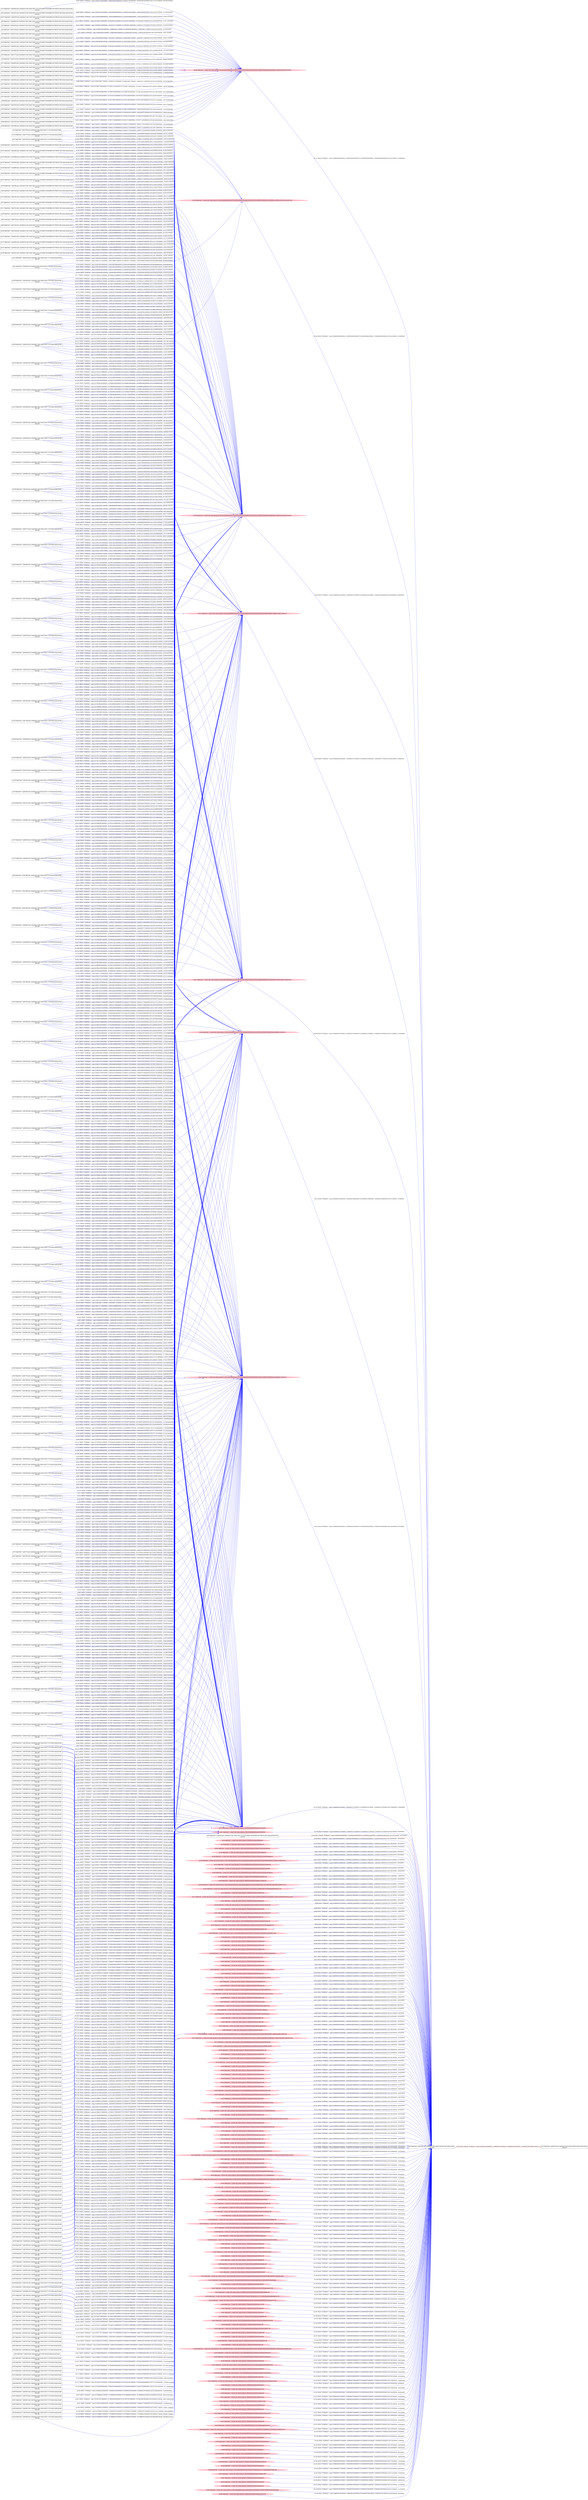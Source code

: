 digraph  {
rankdir=LR
"0"[color=black,label="id:0 HopCount: 0 pid:6780 proc_starttime:0 cmd: owner uid:null owner group id:null,\n null null", shape=box,style=solid];
"1"[color=black,label="id:1 HopCount: 1 pid:9164 proc_starttime:0 cmd: owner uid:null owner group id:null,\n null null", shape=box,style=solid];
"0" -> "1" [id=508,__obj="PROC_CREATE"color=red,label="id:508 PROC_CREATE **NORMAL**  seqs:[1558095852295000000, 1558095852295000000] T:[1558095852295000000, 1558095852295000000] relT:[0, 0]",style=solid];
"96"[color=black,label="id:96 HopCount: -3 pid:7876 proc_starttime:0 cmd: owner uid:S-1-5-18 owner group id:null,\n null null", shape=box,style=solid];
"299"[color=pink,label="id:299 HopCount: -2 owner uid: owner group id: /Device/HarddiskVolume2/USERS/ADMIN/APPDATA/LOCAL/MOZILLA/FIREFOX/PROFILES/LXKEHH21.DEFAULT ", shape=oval,style=filled];
"96" -> "299" [id=509,__obj="WRITE"color=blue,label="id:509 WRITE **NORMAL**  seqs:[1558050797128000000, 1558050907524000000] T:[1558050797128000000, 1558050907524000000] relT:[45055167000000, 44944771000000]",style=solid];
"374"[color=black,label="id:374 HopCount: -3 pid:6176 proc_starttime:0 cmd: owner uid:S-1-5-18 owner group id:null,\n null null", shape=box,style=solid];
"374" -> "299" [id=510,__obj="WRITE"color=blue,label="id:510 WRITE **NORMAL**  seqs:[1557945317986000000, 1557945455003000000] T:[1557945317986000000, 1557945455003000000] relT:[150534309000000, 150397292000000]",style=solid];
"391"[color=black,label="id:391 HopCount: -3 pid:6836 proc_starttime:0 cmd: owner uid:S-1-5-18 owner group id:null,\n null null", shape=box,style=solid];
"391" -> "299" [id=511,__obj="WRITE"color=blue,label="id:511 WRITE **NORMAL**  seqs:[1558011302611000000, 1558013764359000000] T:[1558011302611000000, 1558013764359000000] relT:[84549684000000, 82087936000000]",style=solid];
"6"[color=black,label="id:6 HopCount: -3 pid:8460 proc_starttime:0 cmd: owner uid:S-1-5-21-231540947-922634896-4161786520-1004 owner group id:null,\n null null", shape=box,style=solid];
"460"[color=pink,label="id:460 HopCount: -2 owner uid: owner group id: /Device/HarddiskVolume2/USERS/ADMIN/APPDATA/ROAMING/MOZILLA/FIREFOX/PROFILES/LXKEHH21.DEFAULT/PLACES.SQLITE ", shape=oval,style=filled];
"6" -> "460" [id=512,__obj="WRITE"color=blue,label="id:512 WRITE **NORMAL**  seqs:[1557950201349000000, 1557950294527000000] T:[1557950201349000000, 1557950294527000000] relT:[145650946000000, 145557768000000]",style=solid];
"99"[color=black,label="id:99 HopCount: -3 pid:1380 proc_starttime:0 cmd: owner uid:S-1-5-18 owner group id:null,\n null null", shape=box,style=solid];
"99" -> "299" [id=513,__obj="WRITE"color=blue,label="id:513 WRITE **NORMAL**  seqs:[1557950082613000000, 1557951470250000000] T:[1557950082613000000, 1557951470250000000] relT:[145769682000000, 144382045000000]",style=solid];
"428"[color=black,label="id:428 HopCount: -3 pid:1276 proc_starttime:0 cmd: owner uid:S-1-5-18 owner group id:null,\n null null", shape=box,style=solid];
"428" -> "299" [id=514,__obj="WRITE"color=blue,label="id:514 WRITE **NORMAL**  seqs:[1557955786158000000, 1557955786158000000] T:[1557955786158000000, 1557955786158000000] relT:[140066137000000, 140066137000000]",style=solid];
"7"[color=black,label="id:7 HopCount: -3 pid:8100 proc_starttime:0 cmd: owner uid:S-1-5-21-231540947-922634896-4161786520-1004 owner group id:null,\n null null", shape=box,style=solid];
"7" -> "460" [id=515,__obj="WRITE"color=blue,label="id:515 WRITE **NORMAL**  seqs:[1558039811089000000, 1558042521375000000] T:[1558039811089000000, 1558042521375000000] relT:[56041206000000, 53330920000000]",style=solid];
"419"[color=black,label="id:419 HopCount: -3 pid:4944 proc_starttime:0 cmd: owner uid:S-1-5-18 owner group id:null,\n null null", shape=box,style=solid];
"419" -> "299" [id=516,__obj="WRITE"color=blue,label="id:516 WRITE **NORMAL**  seqs:[1558028279346000000, 1558028377345000000] T:[1558028279346000000, 1558028377345000000] relT:[67572949000000, 67474950000000]",style=solid];
"178"[color=black,label="id:178 HopCount: -3 pid:6644 proc_starttime:0 cmd: owner uid:S-1-5-18 owner group id:null,\n null null", shape=box,style=solid];
"178" -> "299" [id=517,__obj="WRITE"color=blue,label="id:517 WRITE **NORMAL**  seqs:[1558095382091000000, 1558095382091000000] T:[1558095382091000000, 1558095382091000000] relT:[470204000000, 470204000000]",style=solid];
"8"[color=black,label="id:8 HopCount: -3 pid:1528 proc_starttime:0 cmd: owner uid:S-1-5-21-231540947-922634896-4161786520-1004 owner group id:null,\n null null", shape=box,style=solid];
"8" -> "460" [id=518,__obj="WRITE"color=blue,label="id:518 WRITE **NORMAL**  seqs:[1558095406708000000, 1558095406711000000] T:[1558095406708000000, 1558095406711000000] relT:[445587000000, 445584000000]",style=solid];
"118"[color=black,label="id:118 HopCount: -3 pid:8280 proc_starttime:0 cmd: owner uid:S-1-5-18 owner group id:null,\n null null", shape=box,style=solid];
"118" -> "299" [id=519,__obj="WRITE"color=blue,label="id:519 WRITE **NORMAL**  seqs:[1558038551947000000, 1558038551947000000] T:[1558038551947000000, 1558038551947000000] relT:[57300348000000, 57300348000000]",style=solid];
"88"[color=black,label="id:88 HopCount: -3 pid:7668 proc_starttime:0 cmd: owner uid:S-1-5-18 owner group id:null,\n null null", shape=box,style=solid];
"88" -> "299" [id=520,__obj="WRITE"color=blue,label="id:520 WRITE **NORMAL**  seqs:[1558050891174000000, 1558053449614000000] T:[1558050891174000000, 1558053449614000000] relT:[44961121000000, 42402681000000]",style=solid];
"9"[color=black,label="id:9 HopCount: -3 pid:8212 proc_starttime:0 cmd: owner uid:S-1-5-21-231540947-922634896-4161786520-1004 owner group id:null,\n null null", shape=box,style=solid];
"9" -> "460" [id=521,__obj="WRITE"color=blue,label="id:521 WRITE **NORMAL**  seqs:[1558095059675000000, 1558095059678000000] T:[1558095059675000000, 1558095059678000000] relT:[792620000000, 792617000000]",style=solid];
"116"[color=black,label="id:116 HopCount: -3 pid:6444 proc_starttime:0 cmd: owner uid:S-1-5-18 owner group id:null,\n null null", shape=box,style=solid];
"116" -> "299" [id=522,__obj="WRITE"color=blue,label="id:522 WRITE **NORMAL**  seqs:[1557946168108000000, 1557947691833000000] T:[1557946168108000000, 1557947691833000000] relT:[149684187000000, 148160462000000]",style=solid];
"390"[color=black,label="id:390 HopCount: -3 pid:8352 proc_starttime:0 cmd: owner uid:S-1-5-18 owner group id:null,\n null null", shape=box,style=solid];
"390" -> "299" [id=523,__obj="WRITE"color=blue,label="id:523 WRITE **NORMAL**  seqs:[1558021285433000000, 1558023498878000000] T:[1558021285433000000, 1558023498878000000] relT:[74566862000000, 72353417000000]",style=solid];
"14"[color=black,label="id:14 HopCount: -3 pid:8320 proc_starttime:0 cmd: owner uid:S-1-5-21-231540947-922634896-4161786520-1004 owner group id:null,\n null null", shape=box,style=solid];
"14" -> "460" [id=524,__obj="WRITE"color=blue,label="id:524 WRITE **NORMAL**  seqs:[1558043848042000000, 1558043957724000000] T:[1558043848042000000, 1558043957724000000] relT:[52004253000000, 51894571000000]",style=solid];
"16"[color=black,label="id:16 HopCount: -3 pid:1616 proc_starttime:0 cmd: owner uid:S-1-5-21-231540947-922634896-4161786520-1004 owner group id:null,\n null null", shape=box,style=solid];
"16" -> "460" [id=525,__obj="WRITE"color=blue,label="id:525 WRITE **NORMAL**  seqs:[1558045998423000000, 1558050906329000000] T:[1558045998423000000, 1558050906329000000] relT:[49853872000000, 44945966000000]",style=solid];
"335"[color=black,label="id:335 HopCount: -3 pid:6632 proc_starttime:0 cmd: owner uid:S-1-5-18 owner group id:null,\n null null", shape=box,style=solid];
"335" -> "299" [id=526,__obj="WRITE"color=blue,label="id:526 WRITE **NORMAL**  seqs:[1558038606372000000, 1558039299255000000] T:[1558038606372000000, 1558039299255000000] relT:[57245923000000, 56553040000000]",style=solid];
"273"[color=black,label="id:273 HopCount: -3 pid:4528 proc_starttime:0 cmd: owner uid:S-1-5-18 owner group id:null,\n null null", shape=box,style=solid];
"273" -> "299" [id=527,__obj="WRITE"color=blue,label="id:527 WRITE **NORMAL**  seqs:[1558024172408000000, 1558024172408000000] T:[1558024172408000000, 1558024172408000000] relT:[71679887000000, 71679887000000]",style=solid];
"288"[color=black,label="id:288 HopCount: -3 pid:1460 proc_starttime:0 cmd: owner uid:S-1-5-18 owner group id:null,\n null null", shape=box,style=solid];
"288" -> "299" [id=528,__obj="WRITE"color=blue,label="id:528 WRITE **NORMAL**  seqs:[1557947994492000000, 1557950177481000000] T:[1557947994492000000, 1557950177481000000] relT:[147857803000000, 145674814000000]",style=solid];
"334"[color=black,label="id:334 HopCount: -3 pid:5500 proc_starttime:0 cmd: owner uid:S-1-5-18 owner group id:null,\n null null", shape=box,style=solid];
"334" -> "299" [id=529,__obj="WRITE"color=blue,label="id:529 WRITE **NORMAL**  seqs:[1557947745295000000, 1557947745295000000] T:[1557947745295000000, 1557947745295000000] relT:[148107000000000, 148107000000000]",style=solid];
"18"[color=black,label="id:18 HopCount: -3 pid:6832 proc_starttime:0 cmd: owner uid:S-1-5-21-231540947-922634896-4161786520-1004 owner group id:null,\n null null", shape=box,style=solid];
"18" -> "460" [id=530,__obj="WRITE"color=blue,label="id:530 WRITE **NORMAL**  seqs:[1557947847180000000, 1557947902719000000] T:[1557947847180000000, 1557947902719000000] relT:[148005115000000, 147949576000000]",style=solid];
"93"[color=black,label="id:93 HopCount: -3 pid:6632 proc_starttime:0 cmd: owner uid:S-1-5-18 owner group id:null,\n null null", shape=box,style=solid];
"93" -> "299" [id=531,__obj="WRITE"color=blue,label="id:531 WRITE **NORMAL**  seqs:[1558030381981000000, 1558031985878000000] T:[1558030381981000000, 1558031985878000000] relT:[65470314000000, 63866417000000]",style=solid];
"110"[color=black,label="id:110 HopCount: -3 pid:7696 proc_starttime:0 cmd: owner uid:S-1-5-18 owner group id:null,\n null null", shape=box,style=solid];
"110" -> "299" [id=532,__obj="WRITE"color=blue,label="id:532 WRITE **NORMAL**  seqs:[1558011337959000000, 1558013659044000000] T:[1558011337959000000, 1558013659044000000] relT:[84514336000000, 82193251000000]",style=solid];
"20"[color=black,label="id:20 HopCount: -3 pid:8800 proc_starttime:0 cmd: owner uid:S-1-5-21-231540947-922634896-4161786520-1004 owner group id:null,\n null null", shape=box,style=solid];
"20" -> "460" [id=533,__obj="WRITE"color=blue,label="id:533 WRITE **NORMAL**  seqs:[1557951363213000000, 1557960632288000000] T:[1557951363213000000, 1557960632288000000] relT:[144489082000000, 135220007000000]",style=solid];
"78"[color=black,label="id:78 HopCount: -3 pid:6752 proc_starttime:0 cmd: owner uid:S-1-5-18 owner group id:null,\n null null", shape=box,style=solid];
"78" -> "299" [id=534,__obj="WRITE"color=blue,label="id:534 WRITE **NORMAL**  seqs:[1557960355348000000, 1557964647480000000] T:[1557960355348000000, 1557964647480000000] relT:[135496947000000, 131204815000000]",style=solid];
"19"[color=black,label="id:19 HopCount: -2 pid:820 proc_starttime:0 cmd: owner uid:S-1-5-21-231540947-922634896-4161786520-1004 owner group id:null,\n null null", shape=box,style=solid];
"19" -> "0" [id=535,__obj="PROC_CREATE"color=red,label="id:535 PROC_CREATE **NORMAL**  seqs:[1558095850288000000, 1558095850288000000] T:[1558095850288000000, 1558095850288000000] relT:[2007000000, 2007000000]",style=solid];
"433"[color=black,label="id:433 HopCount: -3 pid:8896 proc_starttime:0 cmd: owner uid:S-1-5-18 owner group id:null,\n null null", shape=box,style=solid];
"433" -> "299" [id=536,__obj="WRITE"color=blue,label="id:536 WRITE **NORMAL**  seqs:[1557958395239000000, 1557963166207000000] T:[1557958395239000000, 1557963166207000000] relT:[137457056000000, 132686088000000]",style=solid];
"23"[color=black,label="id:23 HopCount: -3 pid:1772 proc_starttime:0 cmd: owner uid:S-1-5-21-231540947-922634896-4161786520-1004 owner group id:null,\n null null", shape=box,style=solid];
"23" -> "460" [id=537,__obj="WRITE"color=blue,label="id:537 WRITE **NORMAL**  seqs:[1557961485338000000, 1558019056705000000] T:[1557961485338000000, 1558019056705000000] relT:[134366957000000, 76795590000000]",style=solid];
"174"[color=black,label="id:174 HopCount: -3 pid:1104 proc_starttime:0 cmd: owner uid:S-1-5-18 owner group id:null,\n null null", shape=box,style=solid];
"174" -> "299" [id=538,__obj="WRITE"color=blue,label="id:538 WRITE **NORMAL**  seqs:[1558037366983000000, 1558037366983000000] T:[1558037366983000000, 1558037366983000000] relT:[58485312000000, 58485312000000]",style=solid];
"22"[color=pink,label="id:22 HopCount: -2 owner uid: owner group id: /Windows/System32/fltLib.dll ", shape=oval,style=filled];
"22" -> "0" [id=539,__obj="READ"color=blue,label="id:539 READ **NORMAL**  seqs:[1558095850390000000, 1558095850390000000] T:[1558095850390000000, 1558095850390000000] relT:[1905000000, 1905000000]",style=solid];
"430"[color=black,label="id:430 HopCount: -3 pid:1552 proc_starttime:0 cmd: owner uid:S-1-5-18 owner group id:null,\n null null", shape=box,style=solid];
"430" -> "299" [id=540,__obj="WRITE"color=blue,label="id:540 WRITE **NORMAL**  seqs:[1558043834573000000, 1558043834573000000] T:[1558043834573000000, 1558043834573000000] relT:[52017722000000, 52017722000000]",style=solid];
"4"[color=black,label="id:4 HopCount: -3 pid:2120 proc_starttime:0 cmd: owner uid:S-1-5-21-231540947-922634896-4161786520-1004 owner group id:null,\n null null", shape=box,style=solid];
"4" -> "460" [id=541,__obj="WRITE"color=blue,label="id:541 WRITE **NORMAL**  seqs:[1558032690996000000, 1558039156152000000] T:[1558032690996000000, 1558039156152000000] relT:[63161299000000, 56696143000000]",style=solid];
"159"[color=black,label="id:159 HopCount: -3 pid:600 proc_starttime:0 cmd: owner uid:S-1-5-18 owner group id:null,\n null null", shape=box,style=solid];
"159" -> "299" [id=542,__obj="WRITE"color=blue,label="id:542 WRITE **NORMAL**  seqs:[1557965547653000000, 1557965547653000000] T:[1557965547653000000, 1557965547653000000] relT:[130304642000000, 130304642000000]",style=solid];
"24"[color=pink,label="id:24 HopCount: -2 owner uid: owner group id: /Windows/System32/advapi32.dll ", shape=oval,style=filled];
"24" -> "0" [id=543,__obj="READ"color=blue,label="id:543 READ **NORMAL**  seqs:[1558095850332000000, 1558095850332000000] T:[1558095850332000000, 1558095850332000000] relT:[1963000000, 1963000000]",style=solid];
"286"[color=black,label="id:286 HopCount: -3 pid:9116 proc_starttime:0 cmd: owner uid:S-1-5-18 owner group id:null,\n null null", shape=box,style=solid];
"401"[color=pink,label="id:401 HopCount: -2 owner uid: owner group id: /Device/HarddiskVolume2/USERS/ADMIN/APPDATA/ROAMING/MOZILLA/FIREFOX/PROFILES/LXKEHH21.DEFAULT ", shape=oval,style=filled];
"286" -> "401" [id=544,__obj="WRITE"color=blue,label="id:544 WRITE **NORMAL**  seqs:[1558022791563000000, 1558023498878000000] T:[1558022791563000000, 1558023498878000000] relT:[73060732000000, 72353417000000]",style=solid];
"27"[color=black,label="id:27 HopCount: -3 pid:6364 proc_starttime:0 cmd: owner uid:S-1-5-18 owner group id:null,\n null null", shape=box,style=solid];
"27" -> "401" [id=545,__obj="WRITE"color=blue,label="id:545 WRITE **NORMAL**  seqs:[1557995940146000000, 1557995940146000000] T:[1557995940146000000, 1557995940146000000] relT:[99912149000000, 99912149000000]",style=solid];
"199"[color=black,label="id:199 HopCount: -3 pid:4460 proc_starttime:0 cmd: owner uid:S-1-5-18 owner group id:null,\n null null", shape=box,style=solid];
"199" -> "401" [id=546,__obj="WRITE"color=blue,label="id:546 WRITE **NORMAL**  seqs:[1557955885883000000, 1557957259801000000] T:[1557955885883000000, 1557957259801000000] relT:[139966412000000, 138592494000000]",style=solid];
"172"[color=black,label="id:172 HopCount: -3 pid:5816 proc_starttime:0 cmd: owner uid:S-1-5-18 owner group id:null,\n null null", shape=box,style=solid];
"172" -> "401" [id=547,__obj="WRITE"color=blue,label="id:547 WRITE **NORMAL**  seqs:[1558045430639000000, 1558048793478000000] T:[1558045430639000000, 1558048793478000000] relT:[50421656000000, 47058817000000]",style=solid];
"133"[color=black,label="id:133 HopCount: -3 pid:1260 proc_starttime:0 cmd: owner uid:S-1-5-18 owner group id:null,\n null null", shape=box,style=solid];
"133" -> "401" [id=548,__obj="WRITE"color=blue,label="id:548 WRITE **NORMAL**  seqs:[1557940788939000000, 1557945455003000000] T:[1557940788939000000, 1557945455003000000] relT:[155063356000000, 150397292000000]",style=solid];
"329"[color=black,label="id:329 HopCount: -3 pid:1448 proc_starttime:0 cmd: owner uid:S-1-5-18 owner group id:null,\n null null", shape=box,style=solid];
"329" -> "401" [id=549,__obj="WRITE"color=blue,label="id:549 WRITE **NORMAL**  seqs:[1558037869527000000, 1558037869527000000] T:[1558037869527000000, 1558037869527000000] relT:[57982768000000, 57982768000000]",style=solid];
"250"[color=black,label="id:250 HopCount: -3 pid:876 proc_starttime:0 cmd: owner uid:S-1-5-18 owner group id:null,\n null null", shape=box,style=solid];
"250" -> "401" [id=550,__obj="WRITE"color=blue,label="id:550 WRITE **NORMAL**  seqs:[1557963079238000000, 1557965623910000000] T:[1557963079238000000, 1557965623910000000] relT:[132773057000000, 130228385000000]",style=solid];
"17"[color=black,label="id:17 HopCount: -3 pid:6616 proc_starttime:0 cmd: owner uid:S-1-5-21-231540947-922634896-4161786520-1004 owner group id:null,\n null null", shape=box,style=solid];
"17" -> "460" [id=551,__obj="WRITE"color=blue,label="id:551 WRITE **NORMAL**  seqs:[1557940896316000000, 1557941517348000000] T:[1557940896316000000, 1557941517348000000] relT:[154955979000000, 154334947000000]",style=solid];
"201"[color=black,label="id:201 HopCount: -3 pid:8832 proc_starttime:0 cmd: owner uid:S-1-5-18 owner group id:null,\n null null", shape=box,style=solid];
"201" -> "401" [id=552,__obj="WRITE"color=blue,label="id:552 WRITE **NORMAL**  seqs:[1557949816878000000, 1557951342488000000] T:[1557949816878000000, 1557951342488000000] relT:[146035417000000, 144509807000000]",style=solid];
"141"[color=black,label="id:141 HopCount: -3 pid:236 proc_starttime:0 cmd: owner uid:S-1-5-18 owner group id:null,\n null null", shape=box,style=solid];
"141" -> "401" [id=553,__obj="WRITE"color=blue,label="id:553 WRITE **NORMAL**  seqs:[1558017277939000000, 1558021028999000000] T:[1558017277939000000, 1558021028999000000] relT:[78574356000000, 74823296000000]",style=solid];
"158"[color=black,label="id:158 HopCount: -3 pid:4332 proc_starttime:0 cmd: owner uid:S-1-5-21-231540947-922634896-4161786520-1004 owner group id:null,\n null null", shape=box,style=solid];
"421"[color=pink,label="id:421 HopCount: -2 owner uid: owner group id: /Device/HarddiskVolume2/Users/admin/AppData/Roaming/Mozilla/Firefox/Profiles/lxkehh21.default/cookies.sqlite-wal ", shape=oval,style=filled];
"158" -> "421" [id=554,__obj="WRITE"color=blue,label="id:554 WRITE **NORMAL**  seqs:[1558021175226000000, 1558021175318000000] T:[1558021175226000000, 1558021175318000000] relT:[74677069000000, 74676977000000]",style=solid];
"148"[color=black,label="id:148 HopCount: -3 pid:2536 proc_starttime:0 cmd: owner uid:S-1-5-18 owner group id:null,\n null null", shape=box,style=solid];
"148" -> "299" [id=555,__obj="WRITE"color=blue,label="id:555 WRITE **NORMAL**  seqs:[1558030279363000000, 1558030279363000000] T:[1558030279363000000, 1558030279363000000] relT:[65572932000000, 65572932000000]",style=solid];
"31"[color=black,label="id:31 HopCount: -3 pid:5620 proc_starttime:0 cmd: owner uid:S-1-5-21-231540947-922634896-4161786520-1004 owner group id:null,\n null null", shape=box,style=solid];
"31" -> "460" [id=556,__obj="WRITE"color=blue,label="id:556 WRITE **NORMAL**  seqs:[1557948406638000000, 1557948452225000000] T:[1557948406638000000, 1557948452225000000] relT:[147445657000000, 147400070000000]",style=solid];
"154"[color=black,label="id:154 HopCount: -3 pid:6652 proc_starttime:0 cmd: owner uid:S-1-5-18 owner group id:null,\n null null", shape=box,style=solid];
"154" -> "299" [id=557,__obj="WRITE"color=blue,label="id:557 WRITE **NORMAL**  seqs:[1558045430640000000, 1558046037769000000] T:[1558045430640000000, 1558046037769000000] relT:[50421655000000, 49814526000000]",style=solid];
"365"[color=black,label="id:365 HopCount: -3 pid:6440 proc_starttime:0 cmd: owner uid:S-1-5-18 owner group id:null,\n null null", shape=box,style=solid];
"365" -> "299" [id=558,__obj="WRITE"color=blue,label="id:558 WRITE **NORMAL**  seqs:[1558030417099000000, 1558030417099000000] T:[1558030417099000000, 1558030417099000000] relT:[65435196000000, 65435196000000]",style=solid];
"384"[color=black,label="id:384 HopCount: -3 pid:8236 proc_starttime:0 cmd: owner uid:S-1-5-18 owner group id:null,\n null null", shape=box,style=solid];
"384" -> "299" [id=559,__obj="WRITE"color=blue,label="id:559 WRITE **NORMAL**  seqs:[1557962589035000000, 1557962622199000000] T:[1557962589035000000, 1557962622199000000] relT:[133263260000000, 133230096000000]",style=solid];
"399"[color=black,label="id:399 HopCount: -3 pid:8656 proc_starttime:0 cmd: owner uid:S-1-5-18 owner group id:null,\n null null", shape=box,style=solid];
"399" -> "299" [id=560,__obj="WRITE"color=blue,label="id:560 WRITE **NORMAL**  seqs:[1558050514863000000, 1558050514863000000] T:[1558050514863000000, 1558050514863000000] relT:[45337432000000, 45337432000000]",style=solid];
"33"[color=black,label="id:33 HopCount: -3 pid:6280 proc_starttime:0 cmd: owner uid:S-1-5-21-231540947-922634896-4161786520-1004 owner group id:null,\n null null", shape=box,style=solid];
"33" -> "460" [id=561,__obj="WRITE"color=blue,label="id:561 WRITE **NORMAL**  seqs:[1558053422420000000, 1558053547462000000] T:[1558053422420000000, 1558053547462000000] relT:[42429875000000, 42304833000000]",style=solid];
"34"[color=black,label="id:34 HopCount: -3 pid:4452 proc_starttime:0 cmd: owner uid:S-1-5-21-231540947-922634896-4161786520-1004 owner group id:null,\n null null", shape=box,style=solid];
"34" -> "460" [id=562,__obj="WRITE"color=blue,label="id:562 WRITE **NORMAL**  seqs:[1557943756201000000, 1557943756203000000] T:[1557943756201000000, 1557943756203000000] relT:[152096094000000, 152096092000000]",style=solid];
"340"[color=black,label="id:340 HopCount: -3 pid:7840 proc_starttime:0 cmd: owner uid:S-1-5-18 owner group id:null,\n null null", shape=box,style=solid];
"340" -> "299" [id=563,__obj="WRITE"color=blue,label="id:563 WRITE **NORMAL**  seqs:[1558015823638000000, 1558015961381000000] T:[1558015823638000000, 1558015961381000000] relT:[80028657000000, 79890914000000]",style=solid];
"258"[color=black,label="id:258 HopCount: -3 pid:8256 proc_starttime:0 cmd: owner uid:S-1-5-18 owner group id:null,\n null null", shape=box,style=solid];
"258" -> "299" [id=564,__obj="WRITE"color=blue,label="id:564 WRITE **NORMAL**  seqs:[1557951822482000000, 1557954049487000000] T:[1557951822482000000, 1557954049487000000] relT:[144029813000000, 141802808000000]",style=solid];
"35"[color=black,label="id:35 HopCount: -3 pid:4264 proc_starttime:0 cmd: owner uid:S-1-5-21-231540947-922634896-4161786520-1004 owner group id:null,\n null null", shape=box,style=solid];
"35" -> "460" [id=565,__obj="WRITE"color=blue,label="id:565 WRITE **NORMAL**  seqs:[1557951339050000000, 1557951339053000000] T:[1557951339050000000, 1557951339053000000] relT:[144513245000000, 144513242000000]",style=solid];
"315"[color=black,label="id:315 HopCount: -3 pid:6132 proc_starttime:0 cmd: owner uid:S-1-5-18 owner group id:null,\n null null", shape=box,style=solid];
"315" -> "299" [id=566,__obj="WRITE"color=blue,label="id:566 WRITE **NORMAL**  seqs:[1557967325917000000, 1557967325917000000] T:[1557967325917000000, 1557967325917000000] relT:[128526378000000, 128526378000000]",style=solid];
"298"[color=black,label="id:298 HopCount: -3 pid:8452 proc_starttime:0 cmd: owner uid:S-1-5-18 owner group id:null,\n null null", shape=box,style=solid];
"298" -> "299" [id=567,__obj="WRITE"color=blue,label="id:567 WRITE **NORMAL**  seqs:[1558044872447000000, 1558046005023000000] T:[1558044872447000000, 1558046005023000000] relT:[50979848000000, 49847272000000]",style=solid];
"37"[color=black,label="id:37 HopCount: -3 pid:1836 proc_starttime:0 cmd: owner uid:S-1-5-21-231540947-922634896-4161786520-1004 owner group id:null,\n null null", shape=box,style=solid];
"37" -> "460" [id=568,__obj="WRITE"color=blue,label="id:568 WRITE **NORMAL**  seqs:[1558053298777000000, 1558053351270000000] T:[1558053298777000000, 1558053351270000000] relT:[42553518000000, 42501025000000]",style=solid];
"310"[color=black,label="id:310 HopCount: -3 pid:8528 proc_starttime:0 cmd: owner uid:S-1-5-18 owner group id:null,\n null null", shape=box,style=solid];
"310" -> "299" [id=569,__obj="WRITE"color=blue,label="id:569 WRITE **NORMAL**  seqs:[1558010462571000000, 1558012365425000000] T:[1558010462571000000, 1558012365425000000] relT:[85389724000000, 83486870000000]",style=solid];
"50"[color=black,label="id:50 HopCount: -3 pid:8572 proc_starttime:0 cmd: owner uid:S-1-5-18 owner group id:null,\n null null", shape=box,style=solid];
"50" -> "299" [id=570,__obj="WRITE"color=blue,label="id:570 WRITE **NORMAL**  seqs:[1557962729725000000, 1557963012871000000] T:[1557962729725000000, 1557963012871000000] relT:[133122570000000, 132839424000000]",style=solid];
"38"[color=black,label="id:38 HopCount: -3 pid:7496 proc_starttime:0 cmd: owner uid:S-1-5-18 owner group id:null,\n null null", shape=box,style=solid];
"38" -> "401" [id=571,__obj="WRITE"color=blue,label="id:571 WRITE **NORMAL**  seqs:[1558054991167000000, 1558054995176000000] T:[1558054991167000000, 1558054995176000000] relT:[40861128000000, 40857119000000]",style=solid];
"159" -> "401" [id=572,__obj="WRITE"color=blue,label="id:572 WRITE **NORMAL**  seqs:[1557964507168000000, 1557967475557000000] T:[1557964507168000000, 1557967475557000000] relT:[131345127000000, 128376738000000]",style=solid];
"285"[color=black,label="id:285 HopCount: -3 pid:5508 proc_starttime:0 cmd: owner uid:S-1-5-18 owner group id:null,\n null null", shape=box,style=solid];
"285" -> "401" [id=573,__obj="WRITE"color=blue,label="id:573 WRITE **NORMAL**  seqs:[1558021876929000000, 1558022078455000000] T:[1558021876929000000, 1558022078455000000] relT:[73975366000000, 73773840000000]",style=solid];
"258" -> "401" [id=574,__obj="WRITE"color=blue,label="id:574 WRITE **NORMAL**  seqs:[1557951822468000000, 1557954580087000000] T:[1557951822468000000, 1557954580087000000] relT:[144029827000000, 141272208000000]",style=solid];
"225"[color=black,label="id:225 HopCount: -3 pid:3616 proc_starttime:0 cmd: owner uid:S-1-5-18 owner group id:null,\n null null", shape=box,style=solid];
"225" -> "401" [id=575,__obj="WRITE"color=blue,label="id:575 WRITE **NORMAL**  seqs:[1557941516805000000, 1557941516805000000] T:[1557941516805000000, 1557941516805000000] relT:[154335490000000, 154335490000000]",style=solid];
"40"[color=black,label="id:40 HopCount: -3 pid:8028 proc_starttime:0 cmd: owner uid:S-1-5-18 owner group id:null,\n null null", shape=box,style=solid];
"40" -> "401" [id=576,__obj="WRITE"color=blue,label="id:576 WRITE **NORMAL**  seqs:[1558034519483000000, 1558034864358000000] T:[1558034519483000000, 1558034864358000000] relT:[61332812000000, 60987937000000]",style=solid];
"42"[color=black,label="id:42 HopCount: -3 pid:8464 proc_starttime:0 cmd: owner uid:S-1-5-18 owner group id:null,\n null null", shape=box,style=solid];
"42" -> "401" [id=577,__obj="WRITE"color=blue,label="id:577 WRITE **NORMAL**  seqs:[1558026901648000000, 1558026901648000000] T:[1558026901648000000, 1558026901648000000] relT:[68950647000000, 68950647000000]",style=solid];
"199" -> "421" [id=578,__obj="WRITE"color=blue,label="id:578 WRITE **NORMAL**  seqs:[1557955792930000000, 1557955792930000000] T:[1557955792930000000, 1557955792930000000] relT:[140059365000000, 140059365000000]",style=solid];
"43"[color=black,label="id:43 HopCount: -3 pid:5832 proc_starttime:0 cmd: owner uid:S-1-5-21-231540947-922634896-4161786520-1004 owner group id:null,\n null null", shape=box,style=solid];
"43" -> "460" [id=579,__obj="WRITE"color=blue,label="id:579 WRITE **NORMAL**  seqs:[1557949773563000000, 1557949773565000000] T:[1557949773563000000, 1557949773565000000] relT:[146078732000000, 146078730000000]",style=solid];
"165"[color=black,label="id:165 HopCount: -3 pid:7448 proc_starttime:0 cmd: owner uid:S-1-5-18 owner group id:null,\n null null", shape=box,style=solid];
"165" -> "299" [id=580,__obj="WRITE"color=blue,label="id:580 WRITE **NORMAL**  seqs:[1558014442018000000, 1558032716753000000] T:[1558014442018000000, 1558032716753000000] relT:[81410277000000, 63135542000000]",style=solid];
"170"[color=black,label="id:170 HopCount: -3 pid:6332 proc_starttime:0 cmd: owner uid:S-1-5-18 owner group id:null,\n null null", shape=box,style=solid];
"170" -> "421" [id=581,__obj="WRITE"color=blue,label="id:581 WRITE **NORMAL**  seqs:[1558021180398000000, 1558021180398000000] T:[1558021180398000000, 1558021180398000000] relT:[74671897000000, 74671897000000]",style=solid];
"338"[color=black,label="id:338 HopCount: -3 pid:2960 proc_starttime:0 cmd: owner uid:S-1-5-18 owner group id:null,\n null null", shape=box,style=solid];
"338" -> "299" [id=582,__obj="WRITE"color=blue,label="id:582 WRITE **NORMAL**  seqs:[1558024720133000000, 1558025263046000000] T:[1558024720133000000, 1558025263046000000] relT:[71132162000000, 70589249000000]",style=solid];
"45"[color=black,label="id:45 HopCount: -3 pid:1772 proc_starttime:0 cmd: owner uid:S-1-5-21-231540947-922634896-4161786520-1004 owner group id:null,\n null null", shape=box,style=solid];
"45" -> "460" [id=583,__obj="WRITE"color=blue,label="id:583 WRITE **NORMAL**  seqs:[1557960736348000000, 1557960736350000000] T:[1557960736348000000, 1557960736350000000] relT:[135115947000000, 135115945000000]",style=solid];
"52"[color=black,label="id:52 HopCount: -3 pid:6304 proc_starttime:0 cmd: owner uid:S-1-5-18 owner group id:null,\n null null", shape=box,style=solid];
"52" -> "299" [id=584,__obj="WRITE"color=blue,label="id:584 WRITE **NORMAL**  seqs:[1558025246658000000, 1558028191283000000] T:[1558025246658000000, 1558028191283000000] relT:[70605637000000, 67661012000000]",style=solid];
"214"[color=black,label="id:214 HopCount: -3 pid:5096 proc_starttime:0 cmd: owner uid:S-1-5-18 owner group id:null,\n null null", shape=box,style=solid];
"214" -> "299" [id=585,__obj="WRITE"color=blue,label="id:585 WRITE **NORMAL**  seqs:[1557951606382000000, 1557951606382000000] T:[1557951606382000000, 1557951606382000000] relT:[144245913000000, 144245913000000]",style=solid];
"191"[color=black,label="id:191 HopCount: -3 pid:5548 proc_starttime:0 cmd: owner uid:S-1-5-18 owner group id:null,\n null null", shape=box,style=solid];
"191" -> "299" [id=586,__obj="WRITE"color=blue,label="id:586 WRITE **NORMAL**  seqs:[1558038640453000000, 1558038640453000000] T:[1558038640453000000, 1558038640453000000] relT:[57211842000000, 57211842000000]",style=solid];
"250" -> "299" [id=587,__obj="WRITE"color=blue,label="id:587 WRITE **NORMAL**  seqs:[1557965516188000000, 1557965516188000000] T:[1557965516188000000, 1557965516188000000] relT:[130336107000000, 130336107000000]",style=solid];
"362"[color=black,label="id:362 HopCount: -3 pid:4620 proc_starttime:0 cmd: owner uid:S-1-5-18 owner group id:null,\n null null", shape=box,style=solid];
"362" -> "421" [id=588,__obj="WRITE"color=blue,label="id:588 WRITE **NORMAL**  seqs:[1557958340178000000, 1557958340178000000] T:[1557958340178000000, 1557958340178000000] relT:[137512117000000, 137512117000000]",style=solid];
"47"[color=black,label="id:47 HopCount: -3 pid:8808 proc_starttime:0 cmd: owner uid:S-1-5-21-231540947-922634896-4161786520-1004 owner group id:null,\n null null", shape=box,style=solid];
"47" -> "460" [id=589,__obj="WRITE"color=blue,label="id:589 WRITE **NORMAL**  seqs:[1557951346035000000, 1557951355153000000] T:[1557951346035000000, 1557951355153000000] relT:[144506260000000, 144497142000000]",style=solid];
"208"[color=black,label="id:208 HopCount: -3 pid:320 proc_starttime:0 cmd: owner uid:S-1-5-18 owner group id:null,\n null null", shape=box,style=solid];
"208" -> "421" [id=590,__obj="WRITE"color=blue,label="id:590 WRITE **NORMAL**  seqs:[1558053581628000000, 1558054577754000000] T:[1558053581628000000, 1558054577754000000] relT:[42270667000000, 41274541000000]",style=solid];
"288" -> "421" [id=591,__obj="WRITE"color=blue,label="id:591 WRITE **NORMAL**  seqs:[1557951640473000000, 1557951756330000000] T:[1557951640473000000, 1557951756330000000] relT:[144211822000000, 144095965000000]",style=solid];
"48"[color=black,label="id:48 HopCount: -3 pid:7696 proc_starttime:0 cmd: owner uid:S-1-5-21-231540947-922634896-4161786520-1004 owner group id:null,\n null null", shape=box,style=solid];
"48" -> "460" [id=592,__obj="WRITE"color=blue,label="id:592 WRITE **NORMAL**  seqs:[1558021175336000000, 1558021175341000000] T:[1558021175336000000, 1558021175341000000] relT:[74676959000000, 74676954000000]",style=solid];
"361"[color=black,label="id:361 HopCount: -3 pid:2756 proc_starttime:0 cmd: owner uid:S-1-5-18 owner group id:null,\n null null", shape=box,style=solid];
"361" -> "299" [id=593,__obj="WRITE"color=blue,label="id:593 WRITE **NORMAL**  seqs:[1558030668300000000, 1558032235138000000] T:[1558030668300000000, 1558032235138000000] relT:[65183995000000, 63617157000000]",style=solid];
"154" -> "421" [id=594,__obj="WRITE"color=blue,label="id:594 WRITE **NORMAL**  seqs:[1558043924639000000, 1558044965072000000] T:[1558043924639000000, 1558044965072000000] relT:[51927656000000, 50887223000000]",style=solid];
"3"[color=black,label="id:3 HopCount: -3 pid:8092 proc_starttime:0 cmd: owner uid:S-1-5-18 owner group id:null,\n null null", shape=box,style=solid];
"3" -> "299" [id=595,__obj="WRITE"color=blue,label="id:595 WRITE **NORMAL**  seqs:[1558028225932000000, 1558028242336000000] T:[1558028225932000000, 1558028242336000000] relT:[67626363000000, 67609959000000]",style=solid];
"233"[color=black,label="id:233 HopCount: -3 pid:3892 proc_starttime:0 cmd: owner uid:S-1-5-18 owner group id:null,\n null null", shape=box,style=solid];
"233" -> "421" [id=596,__obj="WRITE"color=blue,label="id:596 WRITE **NORMAL**  seqs:[1558013672603000000, 1558013672603000000] T:[1558013672603000000, 1558013672603000000] relT:[82179692000000, 82179692000000]",style=solid];
"49"[color=black,label="id:49 HopCount: -3 pid:408 proc_starttime:0 cmd: owner uid:S-1-5-21-231540947-922634896-4161786520-1004 owner group id:null,\n null null", shape=box,style=solid];
"49" -> "460" [id=597,__obj="WRITE"color=blue,label="id:597 WRITE **NORMAL**  seqs:[1557951100875000000, 1557951100875000000] T:[1557951100875000000, 1557951100875000000] relT:[144751420000000, 144751420000000]",style=solid];
"242"[color=black,label="id:242 HopCount: -3 pid:4856 proc_starttime:0 cmd: owner uid:S-1-5-18 owner group id:null,\n null null", shape=box,style=solid];
"242" -> "299" [id=598,__obj="WRITE"color=blue,label="id:598 WRITE **NORMAL**  seqs:[1558014459775000000, 1558017081703000000] T:[1558014459775000000, 1558017081703000000] relT:[81392520000000, 78770592000000]",style=solid];
"242" -> "421" [id=599,__obj="WRITE"color=blue,label="id:599 WRITE **NORMAL**  seqs:[1558018658135000000, 1558018658137000000] T:[1558018658135000000, 1558018658137000000] relT:[77194160000000, 77194158000000]",style=solid];
"183"[color=black,label="id:183 HopCount: -3 pid:532 proc_starttime:0 cmd: owner uid:S-1-5-18 owner group id:null,\n null null", shape=box,style=solid];
"183" -> "299" [id=600,__obj="WRITE"color=blue,label="id:600 WRITE **NORMAL**  seqs:[1558042461457000000, 1558043984877000000] T:[1558042461457000000, 1558043984877000000] relT:[53390838000000, 51867418000000]",style=solid];
"50" -> "401" [id=601,__obj="WRITE"color=blue,label="id:601 WRITE **NORMAL**  seqs:[1557962563234000000, 1557963055851000000] T:[1557962563234000000, 1557963055851000000] relT:[133289061000000, 132796444000000]",style=solid];
"254"[color=black,label="id:254 HopCount: -3 pid:7500 proc_starttime:0 cmd: owner uid:S-1-5-18 owner group id:null,\n null null", shape=box,style=solid];
"254" -> "421" [id=602,__obj="WRITE"color=blue,label="id:602 WRITE **NORMAL**  seqs:[1558039868905000000, 1558039868905000000] T:[1558039868905000000, 1558039868905000000] relT:[55983390000000, 55983390000000]",style=solid];
"30"[color=black,label="id:30 HopCount: -3 pid:4164 proc_starttime:0 cmd: owner uid:S-1-5-21-231540947-922634896-4161786520-1004 owner group id:null,\n null null", shape=box,style=solid];
"30" -> "460" [id=603,__obj="WRITE"color=blue,label="id:603 WRITE **NORMAL**  seqs:[1558045320193000000, 1558045365025000000] T:[1558045320193000000, 1558045365025000000] relT:[50532102000000, 50487270000000]",style=solid];
"304"[color=black,label="id:304 HopCount: -3 pid:5848 proc_starttime:0 cmd: owner uid:S-1-5-18 owner group id:null,\n null null", shape=box,style=solid];
"304" -> "299" [id=604,__obj="WRITE"color=blue,label="id:604 WRITE **NORMAL**  seqs:[1557945722468000000, 1557951429405000000] T:[1557945722468000000, 1557951429405000000] relT:[150129827000000, 144422890000000]",style=solid];
"140"[color=black,label="id:140 HopCount: -3 pid:8152 proc_starttime:0 cmd: owner uid:S-1-5-18 owner group id:null,\n null null", shape=box,style=solid];
"140" -> "401" [id=605,__obj="WRITE"color=blue,label="id:605 WRITE **NORMAL**  seqs:[1558008673630000000, 1558011912450000000] T:[1558008673630000000, 1558011912450000000] relT:[87178665000000, 83939845000000]",style=solid];
"358"[color=black,label="id:358 HopCount: -3 pid:7328 proc_starttime:0 cmd: owner uid:S-1-5-18 owner group id:null,\n null null", shape=box,style=solid];
"358" -> "401" [id=606,__obj="WRITE"color=blue,label="id:606 WRITE **NORMAL**  seqs:[1558019060777000000, 1558019611180000000] T:[1558019060777000000, 1558019611180000000] relT:[76791518000000, 76241115000000]",style=solid];
"233" -> "401" [id=607,__obj="WRITE"color=blue,label="id:607 WRITE **NORMAL**  seqs:[1558013626299000000, 1558013626299000000] T:[1558013626299000000, 1558013626299000000] relT:[82225996000000, 82225996000000]",style=solid];
"55"[color=black,label="id:55 HopCount: -3 pid:2124 proc_starttime:0 cmd: owner uid:S-1-5-18 owner group id:null,\n null null", shape=box,style=solid];
"55" -> "401" [id=608,__obj="WRITE"color=blue,label="id:608 WRITE **NORMAL**  seqs:[1558026861885000000, 1558026861885000000] T:[1558026861885000000, 1558026861885000000] relT:[68990410000000, 68990410000000]",style=solid];
"265"[color=black,label="id:265 HopCount: -3 pid:3740 proc_starttime:0 cmd: owner uid:S-1-5-18 owner group id:null,\n null null", shape=box,style=solid];
"265" -> "401" [id=609,__obj="WRITE"color=blue,label="id:609 WRITE **NORMAL**  seqs:[1557941482730000000, 1557942017103000000] T:[1557941482730000000, 1557942017103000000] relT:[154369565000000, 153835192000000]",style=solid];
"210"[color=black,label="id:210 HopCount: -3 pid:6816 proc_starttime:0 cmd: owner uid:S-1-5-18 owner group id:null,\n null null", shape=box,style=solid];
"210" -> "401" [id=610,__obj="WRITE"color=blue,label="id:610 WRITE **NORMAL**  seqs:[1557954067249000000, 1557954067249000000] T:[1557954067249000000, 1557954067249000000] relT:[141785046000000, 141785046000000]",style=solid];
"290"[color=black,label="id:290 HopCount: -3 pid:588 proc_starttime:0 cmd: owner uid:S-1-5-18 owner group id:null,\n null null", shape=box,style=solid];
"290" -> "401" [id=611,__obj="WRITE"color=blue,label="id:611 WRITE **NORMAL**  seqs:[1557968610092000000, 1557968967613000000] T:[1557968610092000000, 1557968967613000000] relT:[127242203000000, 126884682000000]",style=solid];
"46"[color=black,label="id:46 HopCount: -3 pid:4576 proc_starttime:0 cmd: owner uid:S-1-5-21-231540947-922634896-4161786520-1004 owner group id:null,\n null null", shape=box,style=solid];
"46" -> "421" [id=612,__obj="WRITE"color=blue,label="id:612 WRITE **NORMAL**  seqs:[1557941494982000000, 1557943533753000000] T:[1557941494982000000, 1557943533753000000] relT:[154357313000000, 152318542000000]",style=solid];
"106"[color=black,label="id:106 HopCount: -3 pid:1596 proc_starttime:0 cmd: owner uid:S-1-5-18 owner group id:null,\n null null", shape=box,style=solid];
"106" -> "421" [id=613,__obj="WRITE"color=blue,label="id:613 WRITE **NORMAL**  seqs:[1558015854936000000, 1558015854936000000] T:[1558015854936000000, 1558015854936000000] relT:[79997359000000, 79997359000000]",style=solid];
"62"[color=black,label="id:62 HopCount: -3 pid:8976 proc_starttime:0 cmd: owner uid:S-1-5-21-231540947-922634896-4161786520-1004 owner group id:null,\n null null", shape=box,style=solid];
"62" -> "460" [id=614,__obj="WRITE"color=blue,label="id:614 WRITE **NORMAL**  seqs:[1558021409069000000, 1558023295592000000] T:[1558021409069000000, 1558023295592000000] relT:[74443226000000, 72556703000000]",style=solid];
"65"[color=black,label="id:65 HopCount: -3 pid:1916 proc_starttime:0 cmd: owner uid:S-1-5-21-231540947-922634896-4161786520-1004 owner group id:null,\n null null", shape=box,style=solid];
"65" -> "421" [id=615,__obj="WRITE"color=blue,label="id:615 WRITE **NORMAL**  seqs:[1558046038753000000, 1558050583530000000] T:[1558046038753000000, 1558050583530000000] relT:[49813542000000, 45268765000000]",style=solid];
"64"[color=black,label="id:64 HopCount: -3 pid:5264 proc_starttime:0 cmd: owner uid:S-1-5-21-231540947-922634896-4161786520-1004 owner group id:null,\n null null", shape=box,style=solid];
"64" -> "460" [id=616,__obj="WRITE"color=blue,label="id:616 WRITE **NORMAL**  seqs:[1558044835597000000, 1558044987672000000] T:[1558044835597000000, 1558044987672000000] relT:[51016698000000, 50864623000000]",style=solid];
"399" -> "421" [id=617,__obj="WRITE"color=blue,label="id:617 WRITE **NORMAL**  seqs:[1558050522436000000, 1558050527870000000] T:[1558050522436000000, 1558050527870000000] relT:[45329859000000, 45324425000000]",style=solid];
"391" -> "421" [id=618,__obj="WRITE"color=blue,label="id:618 WRITE **NORMAL**  seqs:[1558011815623000000, 1558011815623000000] T:[1558011815623000000, 1558011815623000000] relT:[84036672000000, 84036672000000]",style=solid];
"66"[color=black,label="id:66 HopCount: -3 pid:8284 proc_starttime:0 cmd: owner uid:S-1-5-21-231540947-922634896-4161786520-1004 owner group id:null,\n null null", shape=box,style=solid];
"66" -> "460" [id=619,__obj="WRITE"color=blue,label="id:619 WRITE **NORMAL**  seqs:[1557946135244000000, 1557946135254000000] T:[1557946135244000000, 1557946135254000000] relT:[149717051000000, 149717041000000]",style=solid];
"361" -> "421" [id=620,__obj="WRITE"color=blue,label="id:620 WRITE **NORMAL**  seqs:[1558034171151000000, 1558034184699000000] T:[1558034171151000000, 1558034184699000000] relT:[61681144000000, 61667596000000]",style=solid];
"173"[color=black,label="id:173 HopCount: -3 pid:940 proc_starttime:0 cmd: owner uid:S-1-5-18 owner group id:null,\n null null", shape=box,style=solid];
"173" -> "421" [id=621,__obj="WRITE"color=blue,label="id:621 WRITE **NORMAL**  seqs:[1557941503171000000, 1557941503171000000] T:[1557941503171000000, 1557941503171000000] relT:[154349124000000, 154349124000000]",style=solid];
"69"[color=black,label="id:69 HopCount: -3 pid:1192 proc_starttime:0 cmd: owner uid:S-1-5-21-231540947-922634896-4161786520-1004 owner group id:null,\n null null", shape=box,style=solid];
"69" -> "460" [id=622,__obj="WRITE"color=blue,label="id:622 WRITE **NORMAL**  seqs:[1557947711800000000, 1557947711803000000] T:[1557947711800000000, 1557947711803000000] relT:[148140495000000, 148140492000000]",style=solid];
"227"[color=black,label="id:227 HopCount: -3 pid:1524 proc_starttime:0 cmd: owner uid:S-1-5-18 owner group id:null,\n null null", shape=box,style=solid];
"227" -> "299" [id=623,__obj="WRITE"color=blue,label="id:623 WRITE **NORMAL**  seqs:[1557953303016000000, 1557953303016000000] T:[1557953303016000000, 1557953303016000000] relT:[142549279000000, 142549279000000]",style=solid];
"140" -> "421" [id=624,__obj="WRITE"color=blue,label="id:624 WRITE **NORMAL**  seqs:[1558011369539000000, 1558011807438000000] T:[1558011369539000000, 1558011807438000000] relT:[84482756000000, 84044857000000]",style=solid];
"265" -> "299" [id=625,__obj="WRITE"color=blue,label="id:625 WRITE **NORMAL**  seqs:[1557940788940000000, 1557941516796000000] T:[1557940788940000000, 1557941516796000000] relT:[155063355000000, 154335499000000]",style=solid];
"70"[color=black,label="id:70 HopCount: -3 pid:5252 proc_starttime:0 cmd: owner uid:S-1-5-18 owner group id:null,\n null null", shape=box,style=solid];
"70" -> "401" [id=626,__obj="WRITE"color=blue,label="id:626 WRITE **NORMAL**  seqs:[1558026683556000000, 1558026683556000000] T:[1558026683556000000, 1558026683556000000] relT:[69168739000000, 69168739000000]",style=solid];
"72"[color=black,label="id:72 HopCount: -3 pid:1312 proc_starttime:0 cmd: owner uid:S-1-5-21-231540947-922634896-4161786520-1004 owner group id:null,\n null null", shape=box,style=solid];
"72" -> "421" [id=627,__obj="WRITE"color=blue,label="id:627 WRITE **NORMAL**  seqs:[1557951239481000000, 1557951240146000000] T:[1557951239481000000, 1557951240146000000] relT:[144612814000000, 144612149000000]",style=solid];
"73"[color=black,label="id:73 HopCount: -3 pid:8444 proc_starttime:0 cmd: owner uid:S-1-5-21-231540947-922634896-4161786520-1004 owner group id:null,\n null null", shape=box,style=solid];
"73" -> "460" [id=628,__obj="WRITE"color=blue,label="id:628 WRITE **NORMAL**  seqs:[1558024710923000000, 1558032598704000000] T:[1558024710923000000, 1558032598704000000] relT:[71141372000000, 63253591000000]",style=solid];
"263"[color=black,label="id:263 HopCount: -3 pid:6024 proc_starttime:0 cmd: owner uid:S-1-5-18 owner group id:null,\n null null", shape=box,style=solid];
"263" -> "299" [id=629,__obj="WRITE"color=blue,label="id:629 WRITE **NORMAL**  seqs:[1557959475645000000, 1557963079233000000] T:[1557959475645000000, 1557963079233000000] relT:[136376650000000, 132773062000000]",style=solid];
"304" -> "401" [id=630,__obj="WRITE"color=blue,label="id:630 WRITE **NORMAL**  seqs:[1557946152679000000, 1557951896069000000] T:[1557946152679000000, 1557951896069000000] relT:[149699616000000, 143956226000000]",style=solid];
"168"[color=black,label="id:168 HopCount: -3 pid:3620 proc_starttime:0 cmd: owner uid:S-1-5-18 owner group id:null,\n null null", shape=box,style=solid];
"168" -> "299" [id=631,__obj="WRITE"color=blue,label="id:631 WRITE **NORMAL**  seqs:[1557967242769000000, 1557967275431000000] T:[1557967242769000000, 1557967275431000000] relT:[128609526000000, 128576864000000]",style=solid];
"75"[color=black,label="id:75 HopCount: -3 pid:372 proc_starttime:0 cmd: owner uid:S-1-5-18 owner group id:null,\n null null", shape=box,style=solid];
"75" -> "401" [id=632,__obj="WRITE"color=blue,label="id:632 WRITE **NORMAL**  seqs:[1557979200135000000, 1557979200135000000] T:[1557979200135000000, 1557979200135000000] relT:[116652160000000, 116652160000000]",style=solid];
"77"[color=black,label="id:77 HopCount: -3 pid:3608 proc_starttime:0 cmd: owner uid:S-1-5-18 owner group id:null,\n null null", shape=box,style=solid];
"77" -> "401" [id=633,__obj="WRITE"color=blue,label="id:633 WRITE **NORMAL**  seqs:[1557952331473000000, 1557952331473000000] T:[1557952331473000000, 1557952331473000000] relT:[143520822000000, 143520822000000]",style=solid];
"205"[color=black,label="id:205 HopCount: -3 pid:8380 proc_starttime:0 cmd: owner uid:S-1-5-18 owner group id:null,\n null null", shape=box,style=solid];
"205" -> "401" [id=634,__obj="WRITE"color=blue,label="id:634 WRITE **NORMAL**  seqs:[1557955667473000000, 1557956270332000000] T:[1557955667473000000, 1557956270332000000] relT:[140184822000000, 139581963000000]",style=solid];
"93" -> "401" [id=635,__obj="WRITE"color=blue,label="id:635 WRITE **NORMAL**  seqs:[1558031772220000000, 1558031772220000000] T:[1558031772220000000, 1558031772220000000] relT:[64080075000000, 64080075000000]",style=solid];
"232"[color=black,label="id:232 HopCount: -3 pid:1748 proc_starttime:0 cmd: owner uid:S-1-5-18 owner group id:null,\n null null", shape=box,style=solid];
"232" -> "401" [id=636,__obj="WRITE"color=blue,label="id:636 WRITE **NORMAL**  seqs:[1558095053351000000, 1558095053351000000] T:[1558095053351000000, 1558095053351000000] relT:[798944000000, 798944000000]",style=solid];
"12"[color=black,label="id:12 HopCount: -3 pid:800 proc_starttime:0 cmd: owner uid:S-1-5-18 owner group id:null,\n null null", shape=box,style=solid];
"12" -> "421" [id=637,__obj="WRITE"color=blue,label="id:637 WRITE **NORMAL**  seqs:[1558010464294000000, 1558010464294000000] T:[1558010464294000000, 1558010464294000000] relT:[85388001000000, 85388001000000]",style=solid];
"287"[color=pink,label="id:287 HopCount: -2 owner uid: owner group id: /Device/HarddiskVolume2/WINDOWS ", shape=oval,style=filled];
"254" -> "287" [id=638,__obj="WRITE"color=blue,label="id:638 WRITE **NORMAL**  seqs:[1558039092241000000, 1558040501007000000] T:[1558039092241000000, 1558040501007000000] relT:[56760054000000, 55351288000000]",style=solid];
"256"[color=black,label="id:256 HopCount: -3 pid:6816 proc_starttime:0 cmd: owner uid:S-1-5-18 owner group id:null,\n null null", shape=box,style=solid];
"256" -> "421" [id=639,__obj="WRITE"color=blue,label="id:639 WRITE **NORMAL**  seqs:[1558020337493000000, 1558020337493000000] T:[1558020337493000000, 1558020337493000000] relT:[75514802000000, 75514802000000]",style=solid];
"77" -> "287" [id=640,__obj="WRITE"color=blue,label="id:640 WRITE **NORMAL**  seqs:[1557952331477000000, 1557952331477000000] T:[1557952331477000000, 1557952331477000000] relT:[143520818000000, 143520818000000]",style=solid];
"81"[color=black,label="id:81 HopCount: -3 pid:320 proc_starttime:0 cmd: owner uid:S-1-5-21-231540947-922634896-4161786520-1004 owner group id:null,\n null null", shape=box,style=solid];
"81" -> "421" [id=641,__obj="WRITE"color=blue,label="id:641 WRITE **NORMAL**  seqs:[1557947711761000000, 1557947712276000000] T:[1557947711761000000, 1557947712276000000] relT:[148140534000000, 148140019000000]",style=solid];
"153"[color=black,label="id:153 HopCount: -3 pid:716 proc_starttime:0 cmd: owner uid:S-1-5-18 owner group id:null,\n null null", shape=box,style=solid];
"153" -> "287" [id=642,__obj="WRITE"color=blue,label="id:642 WRITE **NORMAL**  seqs:[1557917552697000000, 1557917552697000000] T:[1557917552697000000, 1557917552697000000] relT:[178299598000000, 178299598000000]",style=solid];
"206"[color=black,label="id:206 HopCount: -3 pid:7448 proc_starttime:0 cmd: owner uid:S-1-5-18 owner group id:null,\n null null", shape=box,style=solid];
"206" -> "287" [id=643,__obj="WRITE"color=blue,label="id:643 WRITE **NORMAL**  seqs:[1557917811924000000, 1557917998827000000] T:[1557917811924000000, 1557917998827000000] relT:[178040371000000, 177853468000000]",style=solid];
"361" -> "287" [id=644,__obj="WRITE"color=blue,label="id:644 WRITE **NORMAL**  seqs:[1558033112113000000, 1558034091689000000] T:[1558033112113000000, 1558034091689000000] relT:[62740182000000, 61760606000000]",style=solid];
"83"[color=black,label="id:83 HopCount: -3 pid:8940 proc_starttime:0 cmd: owner uid:S-1-5-18 owner group id:null,\n null null", shape=box,style=solid];
"83" -> "287" [id=645,__obj="WRITE"color=blue,label="id:645 WRITE **NORMAL**  seqs:[1558094467216000000, 1558094467216000000] T:[1558094467216000000, 1558094467216000000] relT:[1385079000000, 1385079000000]",style=solid];
"315" -> "421" [id=646,__obj="WRITE"color=blue,label="id:646 WRITE **NORMAL**  seqs:[1557967350338000000, 1557967350338000000] T:[1557967350338000000, 1557967350338000000] relT:[128501957000000, 128501957000000]",style=solid];
"258" -> "421" [id=647,__obj="WRITE"color=blue,label="id:647 WRITE **NORMAL**  seqs:[1557953921278000000, 1557953928081000000] T:[1557953921278000000, 1557953928081000000] relT:[141931017000000, 141924214000000]",style=solid];
"52" -> "421" [id=648,__obj="WRITE"color=blue,label="id:648 WRITE **NORMAL**  seqs:[1558025298255000000, 1558025298255000000] T:[1558025298255000000, 1558025298255000000] relT:[70554040000000, 70554040000000]",style=solid];
"279"[color=black,label="id:279 HopCount: -3 pid:260 proc_starttime:0 cmd: owner uid:S-1-5-18 owner group id:null,\n null null", shape=box,style=solid];
"279" -> "401" [id=649,__obj="WRITE"color=blue,label="id:649 WRITE **NORMAL**  seqs:[1558053424139000000, 1558053686441000000] T:[1558053424139000000, 1558053686441000000] relT:[42428156000000, 42165854000000]",style=solid];
"304" -> "421" [id=650,__obj="WRITE"color=blue,label="id:650 WRITE **NORMAL**  seqs:[1557948429462000000, 1557951796495000000] T:[1557948429462000000, 1557951796495000000] relT:[147422833000000, 144055800000000]",style=solid];
"85"[color=black,label="id:85 HopCount: -3 pid:620 proc_starttime:0 cmd: owner uid:null owner group id:null,\n null null", shape=box,style=solid];
"85" -> "287" [id=651,__obj="WRITE"color=blue,label="id:651 WRITE **NORMAL**  seqs:[1557909682080000000, 1557909682080000000] T:[1557909682080000000, 1557909682080000000] relT:[186170215000000, 186170215000000]",style=solid];
"166"[color=black,label="id:166 HopCount: -3 pid:7628 proc_starttime:0 cmd: owner uid:S-1-5-18 owner group id:null,\n null null", shape=box,style=solid];
"166" -> "401" [id=652,__obj="WRITE"color=blue,label="id:652 WRITE **NORMAL**  seqs:[1557952765220000000, 1557955165801000000] T:[1557952765220000000, 1557955165801000000] relT:[143087075000000, 140686494000000]",style=solid];
"433" -> "421" [id=653,__obj="WRITE"color=blue,label="id:653 WRITE **NORMAL**  seqs:[1557962628510000000, 1557962743905000000] T:[1557962628510000000, 1557962743905000000] relT:[133223785000000, 133108390000000]",style=solid];
"345"[color=black,label="id:345 HopCount: -3 pid:6160 proc_starttime:0 cmd: owner uid:S-1-5-18 owner group id:null,\n null null", shape=box,style=solid];
"375"[color=pink,label="id:375 HopCount: -2 owner uid: owner group id: /Device/HarddiskVolume2/Users/admin ", shape=oval,style=filled];
"345" -> "375" [id=654,__obj="WRITE"color=blue,label="id:654 WRITE **NORMAL**  seqs:[1557930794480000000, 1557931068241000000] T:[1557930794480000000, 1557931068241000000] relT:[165057815000000, 164784054000000]",style=solid];
"52" -> "401" [id=655,__obj="WRITE"color=blue,label="id:655 WRITE **NORMAL**  seqs:[1558025246657000000, 1558028191270000000] T:[1558025246657000000, 1558028191270000000] relT:[70605638000000, 67661025000000]",style=solid];
"99" -> "421" [id=656,__obj="WRITE"color=blue,label="id:656 WRITE **NORMAL**  seqs:[1557948458155000000, 1557948458155000000] T:[1557948458155000000, 1557948458155000000] relT:[147394140000000, 147394140000000]",style=solid];
"140" -> "287" [id=657,__obj="WRITE"color=blue,label="id:657 WRITE **NORMAL**  seqs:[1558008803272000000, 1558011674888000000] T:[1558008803272000000, 1558011674888000000] relT:[87049023000000, 84177407000000]",style=solid];
"320"[color=black,label="id:320 HopCount: -3 pid:1176 proc_starttime:0 cmd: owner uid:S-1-5-18 owner group id:null,\n null null", shape=box,style=solid];
"320" -> "401" [id=658,__obj="WRITE"color=blue,label="id:658 WRITE **NORMAL**  seqs:[1558045761891000000, 1558046099108000000] T:[1558045761891000000, 1558046099108000000] relT:[50090404000000, 49753187000000]",style=solid];
"60"[color=black,label="id:60 HopCount: -3 pid:1100 proc_starttime:0 cmd: owner uid:S-1-5-21-231540947-922634896-4161786520-1004 owner group id:null,\n null null", shape=box,style=solid];
"60" -> "421" [id=659,__obj="WRITE"color=blue,label="id:659 WRITE **NORMAL**  seqs:[1557950176127000000, 1557950279932000000] T:[1557950176127000000, 1557950279932000000] relT:[145676168000000, 145572363000000]",style=solid];
"61"[color=black,label="id:61 HopCount: -3 pid:2452 proc_starttime:0 cmd: owner uid:S-1-5-21-231540947-922634896-4161786520-1004 owner group id:null,\n null null", shape=box,style=solid];
"61" -> "460" [id=660,__obj="WRITE"color=blue,label="id:660 WRITE **NORMAL**  seqs:[1558054570422000000, 1558054620900000000] T:[1558054570422000000, 1558054620900000000] relT:[41281873000000, 41231395000000]",style=solid];
"88" -> "375" [id=661,__obj="WRITE"color=blue,label="id:661 WRITE **NORMAL**  seqs:[1558050940302000000, 1558054485534000000] T:[1558050940302000000, 1558054485534000000] relT:[44911993000000, 41366761000000]",style=solid];
"90"[color=black,label="id:90 HopCount: -3 pid:6408 proc_starttime:0 cmd: owner uid:S-1-5-18 owner group id:null,\n null null", shape=box,style=solid];
"90" -> "401" [id=662,__obj="WRITE"color=blue,label="id:662 WRITE **NORMAL**  seqs:[1558095473497000000, 1558095473498000000] T:[1558095473497000000, 1558095473498000000] relT:[378798000000, 378797000000]",style=solid];
"91"[color=black,label="id:91 HopCount: -3 pid:6656 proc_starttime:0 cmd: owner uid:S-1-5-18 owner group id:null,\n null null", shape=box,style=solid];
"91" -> "375" [id=663,__obj="WRITE"color=blue,label="id:663 WRITE **NORMAL**  seqs:[1557944561651000000, 1557945036382000000] T:[1557944561651000000, 1557945036382000000] relT:[151290644000000, 150815913000000]",style=solid];
"365" -> "401" [id=664,__obj="WRITE"color=blue,label="id:664 WRITE **NORMAL**  seqs:[1558030893547000000, 1558030893547000000] T:[1558030893547000000, 1558030893547000000] relT:[64958748000000, 64958748000000]",style=solid];
"99" -> "401" [id=665,__obj="WRITE"color=blue,label="id:665 WRITE **NORMAL**  seqs:[1557950082612000000, 1557951470288000000] T:[1557950082612000000, 1557951470288000000] relT:[145769683000000, 144382007000000]",style=solid];
"93" -> "375" [id=666,__obj="WRITE"color=blue,label="id:666 WRITE **NORMAL**  seqs:[1558030687386000000, 1558031985874000000] T:[1558030687386000000, 1558031985874000000] relT:[65164909000000, 63866421000000]",style=solid];
"226"[color=black,label="id:226 HopCount: -3 pid:2904 proc_starttime:0 cmd: owner uid:S-1-5-18 owner group id:null,\n null null", shape=box,style=solid];
"226" -> "401" [id=667,__obj="WRITE"color=blue,label="id:667 WRITE **NORMAL**  seqs:[1558095399762000000, 1558095399762000000] T:[1558095399762000000, 1558095399762000000] relT:[452533000000, 452533000000]",style=solid];
"96" -> "375" [id=668,__obj="WRITE"color=blue,label="id:668 WRITE **NORMAL**  seqs:[1558051511503000000, 1558055559456000000] T:[1558051511503000000, 1558055559456000000] relT:[44340792000000, 40292839000000]",style=solid];
"176"[color=black,label="id:176 HopCount: -3 pid:6152 proc_starttime:0 cmd: owner uid:S-1-5-18 owner group id:null,\n null null", shape=box,style=solid];
"176" -> "287" [id=669,__obj="WRITE"color=blue,label="id:669 WRITE **NORMAL**  seqs:[1557956664596000000, 1557959864347000000] T:[1557956664596000000, 1557959864347000000] relT:[139187699000000, 135987948000000]",style=solid];
"366"[color=black,label="id:366 HopCount: -3 pid:3468 proc_starttime:0 cmd: owner uid:S-1-5-18 owner group id:null,\n null null", shape=box,style=solid];
"366" -> "421" [id=670,__obj="WRITE"color=blue,label="id:670 WRITE **NORMAL**  seqs:[1558021413681000000, 1558021413681000000] T:[1558021413681000000, 1558021413681000000] relT:[74438614000000, 74438614000000]",style=solid];
"304" -> "287" [id=671,__obj="WRITE"color=blue,label="id:671 WRITE **NORMAL**  seqs:[1557945935419000000, 1557951116520000000] T:[1557945935419000000, 1557951116520000000] relT:[149916876000000, 144735775000000]",style=solid];
"221"[color=black,label="id:221 HopCount: -3 pid:6332 proc_starttime:0 cmd: owner uid:S-1-5-18 owner group id:null,\n null null", shape=box,style=solid];
"221" -> "421" [id=672,__obj="WRITE"color=blue,label="id:672 WRITE **NORMAL**  seqs:[1558039814373000000, 1558050598758000000] T:[1558039814373000000, 1558050598758000000] relT:[56037922000000, 45253537000000]",style=solid];
"232" -> "287" [id=673,__obj="WRITE"color=blue,label="id:673 WRITE **NORMAL**  seqs:[1558093156708000000, 1558095685264000000] T:[1558093156708000000, 1558095685264000000] relT:[2695587000000, 167031000000]",style=solid];
"291"[color=black,label="id:291 HopCount: -3 pid:7444 proc_starttime:0 cmd: owner uid:S-1-5-18 owner group id:null,\n null null", shape=box,style=solid];
"291" -> "421" [id=674,__obj="WRITE"color=blue,label="id:674 WRITE **NORMAL**  seqs:[1558016984866000000, 1558016984866000000] T:[1558016984866000000, 1558016984866000000] relT:[78867429000000, 78867429000000]",style=solid];
"173" -> "287" [id=675,__obj="WRITE"color=blue,label="id:675 WRITE **NORMAL**  seqs:[1557941309790000000, 1557944093823000000] T:[1557941309790000000, 1557944093823000000] relT:[154542505000000, 151758472000000]",style=solid];
"419" -> "421" [id=676,__obj="WRITE"color=blue,label="id:676 WRITE **NORMAL**  seqs:[1558028202690000000, 1558030340608000000] T:[1558028202690000000, 1558030340608000000] relT:[67649605000000, 65511687000000]",style=solid];
"92"[color=black,label="id:92 HopCount: -3 pid:2032 proc_starttime:0 cmd: owner uid:S-1-5-18 owner group id:null,\n null null", shape=box,style=solid];
"92" -> "287" [id=677,__obj="WRITE"color=blue,label="id:677 WRITE **NORMAL**  seqs:[1558041493753000000, 1558041944411000000] T:[1558041493753000000, 1558041944411000000] relT:[54358542000000, 53907884000000]",style=solid];
"167"[color=black,label="id:167 HopCount: -3 pid:6444 proc_starttime:0 cmd: owner uid:S-1-5-18 owner group id:null,\n null null", shape=box,style=solid];
"167" -> "287" [id=678,__obj="WRITE"color=blue,label="id:678 WRITE **NORMAL**  seqs:[1557846510243000000, 1557846510243000000] T:[1557846510243000000, 1557846510243000000] relT:[249342052000000, 249342052000000]",style=solid];
"333"[color=black,label="id:333 HopCount: -3 pid:3588 proc_starttime:0 cmd: owner uid:S-1-5-18 owner group id:null,\n null null", shape=box,style=solid];
"333" -> "287" [id=679,__obj="WRITE"color=blue,label="id:679 WRITE **NORMAL**  seqs:[1557917874533000000, 1557917956345000000] T:[1557917874533000000, 1557917956345000000] relT:[177977762000000, 177895950000000]",style=solid];
"77" -> "421" [id=680,__obj="WRITE"color=blue,label="id:680 WRITE **NORMAL**  seqs:[1557951260613000000, 1557951510202000000] T:[1557951260613000000, 1557951510202000000] relT:[144591682000000, 144342093000000]",style=solid];
"97"[color=black,label="id:97 HopCount: -3 pid:1924 proc_starttime:0 cmd: owner uid:S-1-5-18 owner group id:null,\n null null", shape=box,style=solid];
"97" -> "401" [id=681,__obj="WRITE"color=blue,label="id:681 WRITE **NORMAL**  seqs:[1557990006282000000, 1557990006282000000] T:[1557990006282000000, 1557990006282000000] relT:[105846013000000, 105846013000000]",style=solid];
"270"[color=black,label="id:270 HopCount: -3 pid:2880 proc_starttime:0 cmd: owner uid:S-1-5-18 owner group id:null,\n null null", shape=box,style=solid];
"270" -> "421" [id=682,__obj="WRITE"color=blue,label="id:682 WRITE **NORMAL**  seqs:[1558037356059000000, 1558037356059000000] T:[1558037356059000000, 1558037356059000000] relT:[58496236000000, 58496236000000]",style=solid];
"241"[color=black,label="id:241 HopCount: -3 pid:6496 proc_starttime:0 cmd: owner uid:S-1-5-18 owner group id:null,\n null null", shape=box,style=solid];
"241" -> "421" [id=683,__obj="WRITE"color=blue,label="id:683 WRITE **NORMAL**  seqs:[1557964607880000000, 1557964609248000000] T:[1557964607880000000, 1557964609248000000] relT:[131244415000000, 131243047000000]",style=solid];
"103"[color=black,label="id:103 HopCount: -3 pid:6788 proc_starttime:0 cmd: owner uid:S-1-5-18 owner group id:null,\n null null", shape=box,style=solid];
"103" -> "287" [id=684,__obj="WRITE"color=blue,label="id:684 WRITE **NORMAL**  seqs:[1557850097364000000, 1557850097364000000] T:[1557850097364000000, 1557850097364000000] relT:[245754931000000, 245754931000000]",style=solid];
"99" -> "375" [id=685,__obj="WRITE"color=blue,label="id:685 WRITE **NORMAL**  seqs:[1557948643730000000, 1557952894044000000] T:[1557948643730000000, 1557952894044000000] relT:[147208565000000, 142958251000000]",style=solid];
"102"[color=black,label="id:102 HopCount: -3 pid:8688 proc_starttime:0 cmd: owner uid:S-1-5-18 owner group id:null,\n null null", shape=box,style=solid];
"102" -> "401" [id=686,__obj="WRITE"color=blue,label="id:686 WRITE **NORMAL**  seqs:[1558000811789000000, 1558000811789000000] T:[1558000811789000000, 1558000811789000000] relT:[95040506000000, 95040506000000]",style=solid];
"303"[color=black,label="id:303 HopCount: -3 pid:432 proc_starttime:0 cmd: owner uid:S-1-5-18 owner group id:null,\n null null", shape=box,style=solid];
"303" -> "421" [id=687,__obj="WRITE"color=blue,label="id:687 WRITE **NORMAL**  seqs:[1557943562092000000, 1557943562092000000] T:[1557943562092000000, 1557943562092000000] relT:[152290203000000, 152290203000000]",style=solid];
"108"[color=black,label="id:108 HopCount: -3 pid:2228 proc_starttime:0 cmd: owner uid:S-1-5-21-231540947-922634896-4161786520-1004 owner group id:null,\n null null", shape=box,style=solid];
"108" -> "421" [id=688,__obj="WRITE"color=blue,label="id:688 WRITE **NORMAL**  seqs:[1558054570221000000, 1558054636888000000] T:[1558054570221000000, 1558054636888000000] relT:[41282074000000, 41215407000000]",style=solid];
"290" -> "287" [id=689,__obj="WRITE"color=blue,label="id:689 WRITE **NORMAL**  seqs:[1557969169418000000, 1557969169418000000] T:[1557969169418000000, 1557969169418000000] relT:[126682877000000, 126682877000000]",style=solid];
"106" -> "375" [id=690,__obj="WRITE"color=blue,label="id:690 WRITE **NORMAL**  seqs:[1558016139246000000, 1558016519718000000] T:[1558016139246000000, 1558016519718000000] relT:[79713049000000, 79332577000000]",style=solid];
"107"[color=black,label="id:107 HopCount: -3 pid:9204 proc_starttime:0 cmd: owner uid:S-1-5-18 owner group id:null,\n null null", shape=box,style=solid];
"107" -> "401" [id=691,__obj="WRITE"color=blue,label="id:691 WRITE **NORMAL**  seqs:[1558026941331000000, 1558026941331000000] T:[1558026941331000000, 1558026941331000000] relT:[68910964000000, 68910964000000]",style=solid];
"338" -> "287" [id=692,__obj="WRITE"color=blue,label="id:692 WRITE **NORMAL**  seqs:[1558024907430000000, 1558025896708000000] T:[1558024907430000000, 1558025896708000000] relT:[70944865000000, 69955587000000]",style=solid];
"384" -> "401" [id=693,__obj="WRITE"color=blue,label="id:693 WRITE **NORMAL**  seqs:[1557960805164000000, 1557963578209000000] T:[1557960805164000000, 1557963578209000000] relT:[135047131000000, 132274086000000]",style=solid];
"110" -> "375" [id=694,__obj="WRITE"color=blue,label="id:694 WRITE **NORMAL**  seqs:[1558013764330000000, 1558013801203000000] T:[1558013764330000000, 1558013801203000000] relT:[82087965000000, 82051092000000]",style=solid];
"197"[color=black,label="id:197 HopCount: -3 pid:3928 proc_starttime:0 cmd: owner uid:S-1-5-18 owner group id:null,\n null null", shape=box,style=solid];
"197" -> "401" [id=695,__obj="WRITE"color=blue,label="id:695 WRITE **NORMAL**  seqs:[1558037383365000000, 1558037383365000000] T:[1558037383365000000, 1558037383365000000] relT:[58468930000000, 58468930000000]",style=solid];
"248"[color=black,label="id:248 HopCount: -3 pid:8544 proc_starttime:0 cmd: owner uid:S-1-5-18 owner group id:null,\n null null", shape=box,style=solid];
"248" -> "401" [id=696,__obj="WRITE"color=blue,label="id:696 WRITE **NORMAL**  seqs:[1558032847592000000, 1558032847592000000] T:[1558032847592000000, 1558032847592000000] relT:[63004703000000, 63004703000000]",style=solid];
"113"[color=black,label="id:113 HopCount: -3 pid:4960 proc_starttime:0 cmd: owner uid:S-1-5-18 owner group id:null,\n null null", shape=box,style=solid];
"113" -> "375" [id=697,__obj="WRITE"color=blue,label="id:697 WRITE **NORMAL**  seqs:[1557853368892000000, 1557853368892000000] T:[1557853368892000000, 1557853368892000000] relT:[242483403000000, 242483403000000]",style=solid];
"340" -> "401" [id=698,__obj="WRITE"color=blue,label="id:698 WRITE **NORMAL**  seqs:[1558015807287000000, 1558016678359000000] T:[1558015807287000000, 1558016678359000000] relT:[80045008000000, 79173936000000]",style=solid];
"313"[color=black,label="id:313 HopCount: -3 pid:8080 proc_starttime:0 cmd: owner uid:S-1-5-18 owner group id:null,\n null null", shape=box,style=solid];
"313" -> "401" [id=699,__obj="WRITE"color=blue,label="id:699 WRITE **NORMAL**  seqs:[1557940805301000000, 1557942147496000000] T:[1557940805301000000, 1557942147496000000] relT:[155046994000000, 153704799000000]",style=solid];
"116" -> "375" [id=700,__obj="WRITE"color=blue,label="id:700 WRITE **NORMAL**  seqs:[1557945631930000000, 1557947798393000000] T:[1557945631930000000, 1557947798393000000] relT:[150220365000000, 148053902000000]",style=solid];
"176" -> "421" [id=701,__obj="WRITE"color=blue,label="id:701 WRITE **NORMAL**  seqs:[1557955805317000000, 1557959579230000000] T:[1557955805317000000, 1557959579230000000] relT:[140046978000000, 136273065000000]",style=solid];
"124"[color=black,label="id:124 HopCount: -3 pid:5108 proc_starttime:0 cmd: owner uid:S-1-5-18 owner group id:null,\n null null", shape=box,style=solid];
"124" -> "287" [id=702,__obj="WRITE"color=blue,label="id:702 WRITE **NORMAL**  seqs:[1557947048166000000, 1557949045534000000] T:[1557947048166000000, 1557949045534000000] relT:[148804129000000, 146806761000000]",style=solid];
"320" -> "421" [id=703,__obj="WRITE"color=blue,label="id:703 WRITE **NORMAL**  seqs:[1558046040188000000, 1558046040188000000] T:[1558046040188000000, 1558046040188000000] relT:[49812107000000, 49812107000000]",style=solid];
"119"[color=black,label="id:119 HopCount: -3 pid:1020 proc_starttime:0 cmd: owner uid:S-1-5-18 owner group id:null,\n null null", shape=box,style=solid];
"119" -> "287" [id=704,__obj="WRITE"color=blue,label="id:704 WRITE **NORMAL**  seqs:[1558009470928000000, 1558009470928000000] T:[1558009470928000000, 1558009470928000000] relT:[86381367000000, 86381367000000]",style=solid];
"174" -> "421" [id=705,__obj="WRITE"color=blue,label="id:705 WRITE **NORMAL**  seqs:[1558032042966000000, 1558034147562000000] T:[1558032042966000000, 1558034147562000000] relT:[63809329000000, 61704733000000]",style=solid];
"340" -> "421" [id=706,__obj="WRITE"color=blue,label="id:706 WRITE **NORMAL**  seqs:[1558014488248000000, 1558014488248000000] T:[1558014488248000000, 1558014488248000000] relT:[81364047000000, 81364047000000]",style=solid];
"52" -> "287" [id=707,__obj="WRITE"color=blue,label="id:707 WRITE **NORMAL**  seqs:[1558028191280000000, 1558028191280000000] T:[1558028191280000000, 1558028191280000000] relT:[67661015000000, 67661015000000]",style=solid];
"107" -> "421" [id=708,__obj="WRITE"color=blue,label="id:708 WRITE **NORMAL**  seqs:[1558027046387000000, 1558027046387000000] T:[1558027046387000000, 1558027046387000000] relT:[68805908000000, 68805908000000]",style=solid];
"147"[color=black,label="id:147 HopCount: -3 pid:7568 proc_starttime:0 cmd: owner uid:S-1-5-18 owner group id:null,\n null null", shape=box,style=solid];
"147" -> "287" [id=709,__obj="WRITE"color=blue,label="id:709 WRITE **NORMAL**  seqs:[1557931958898000000, 1557931958898000000] T:[1557931958898000000, 1557931958898000000] relT:[163893397000000, 163893397000000]",style=solid];
"123"[color=black,label="id:123 HopCount: -3 pid:4844 proc_starttime:0 cmd: owner uid:S-1-5-21-231540947-922634896-4161786520-1004 owner group id:null,\n null null", shape=box,style=solid];
"123" -> "421" [id=710,__obj="WRITE"color=blue,label="id:710 WRITE **NORMAL**  seqs:[1558044835482000000, 1558044987749000000] T:[1558044835482000000, 1558044987749000000] relT:[51016813000000, 50864546000000]",style=solid];
"121"[color=black,label="id:121 HopCount: -3 pid:1504 proc_starttime:0 cmd: owner uid:S-1-5-18 owner group id:null,\n null null", shape=box,style=solid];
"121" -> "287" [id=711,__obj="WRITE"color=blue,label="id:711 WRITE **NORMAL**  seqs:[1557845524768000000, 1557845524768000000] T:[1557845524768000000, 1557845524768000000] relT:[250327527000000, 250327527000000]",style=solid];
"90" -> "287" [id=712,__obj="WRITE"color=blue,label="id:712 WRITE **NORMAL**  seqs:[1558095053358000000, 1558095053358000000] T:[1558095053358000000, 1558095053358000000] relT:[798937000000, 798937000000]",style=solid];
"251"[color=black,label="id:251 HopCount: -3 pid:320 proc_starttime:0 cmd: owner uid:S-1-5-18 owner group id:null,\n null null", shape=box,style=solid];
"251" -> "401" [id=713,__obj="WRITE"color=blue,label="id:713 WRITE **NORMAL**  seqs:[1557948052366000000, 1557948052366000000] T:[1557948052366000000, 1557948052366000000] relT:[147799929000000, 147799929000000]",style=solid];
"242" -> "401" [id=714,__obj="WRITE"color=blue,label="id:714 WRITE **NORMAL**  seqs:[1558014459773000000, 1558019712471000000] T:[1558014459773000000, 1558019712471000000] relT:[81392522000000, 76139824000000]",style=solid];
"118" -> "375" [id=715,__obj="WRITE"color=blue,label="id:715 WRITE **NORMAL**  seqs:[1558037684107000000, 1558039315615000000] T:[1558037684107000000, 1558039315615000000] relT:[58168188000000, 56536680000000]",style=solid];
"174" -> "401" [id=716,__obj="WRITE"color=blue,label="id:716 WRITE **NORMAL**  seqs:[1558032161127000000, 1558037399705000000] T:[1558032161127000000, 1558037399705000000] relT:[63691168000000, 58452590000000]",style=solid];
"125"[color=black,label="id:125 HopCount: -3 pid:5648 proc_starttime:0 cmd: owner uid:S-1-5-21-231540947-922634896-4161786520-1004 owner group id:null,\n null null", shape=box,style=solid];
"125" -> "421" [id=717,__obj="WRITE"color=blue,label="id:717 WRITE **NORMAL**  seqs:[1557947847677000000, 1557947847684000000] T:[1557947847677000000, 1557947847684000000] relT:[148004618000000, 148004611000000]",style=solid];
"310" -> "401" [id=718,__obj="WRITE"color=blue,label="id:718 WRITE **NORMAL**  seqs:[1558010462513000000, 1558013691488000000] T:[1558010462513000000, 1558013691488000000] relT:[85389782000000, 82160807000000]",style=solid];
"155"[color=black,label="id:155 HopCount: -3 pid:8456 proc_starttime:0 cmd: owner uid:S-1-5-18 owner group id:null,\n null null", shape=box,style=solid];
"155" -> "287" [id=719,__obj="WRITE"color=blue,label="id:719 WRITE **NORMAL**  seqs:[1558029606087000000, 1558031353686000000] T:[1558029606087000000, 1558031353686000000] relT:[66246208000000, 64498609000000]",style=solid];
"126"[color=black,label="id:126 HopCount: -3 pid:5604 proc_starttime:0 cmd: owner uid:S-1-5-18 owner group id:null,\n null null", shape=box,style=solid];
"126" -> "375" [id=720,__obj="WRITE"color=blue,label="id:720 WRITE **NORMAL**  seqs:[1557945543216000000, 1557945581396000000] T:[1557945543216000000, 1557945581396000000] relT:[150309079000000, 150270899000000]",style=solid];
"148" -> "401" [id=721,__obj="WRITE"color=blue,label="id:721 WRITE **NORMAL**  seqs:[1558028492031000000, 1558030279363000000] T:[1558028492031000000, 1558030279363000000] relT:[67360264000000, 65572932000000]",style=solid];
"384" -> "421" [id=722,__obj="WRITE"color=blue,label="id:722 WRITE **NORMAL**  seqs:[1557962602615000000, 1557963132064000000] T:[1557962602615000000, 1557963132064000000] relT:[133249680000000, 132720231000000]",style=solid];
"194"[color=black,label="id:194 HopCount: -3 pid:7660 proc_starttime:0 cmd: owner uid:S-1-5-18 owner group id:null,\n null null", shape=box,style=solid];
"194" -> "287" [id=723,__obj="WRITE"color=blue,label="id:723 WRITE **NORMAL**  seqs:[1558033658868000000, 1558034883406000000] T:[1558033658868000000, 1558034883406000000] relT:[62193427000000, 60968889000000]",style=solid];
"91" -> "401" [id=724,__obj="WRITE"color=blue,label="id:724 WRITE **NORMAL**  seqs:[1557943778554000000, 1557943778554000000] T:[1557943778554000000, 1557943778554000000] relT:[152073741000000, 152073741000000]",style=solid];
"100"[color=black,label="id:100 HopCount: -3 pid:6908 proc_starttime:0 cmd: owner uid:S-1-5-21-231540947-922634896-4161786520-1004 owner group id:null,\n null null", shape=box,style=solid];
"100" -> "421" [id=725,__obj="WRITE"color=blue,label="id:725 WRITE **NORMAL**  seqs:[1557949737289000000, 1557949737289000000] T:[1557949737289000000, 1557949737289000000] relT:[146115006000000, 146115006000000]",style=solid];
"256" -> "287" [id=726,__obj="WRITE"color=blue,label="id:726 WRITE **NORMAL**  seqs:[1558019294111000000, 1558020735400000000] T:[1558019294111000000, 1558020735400000000] relT:[76558184000000, 75116895000000]",style=solid];
"130"[color=black,label="id:130 HopCount: -3 pid:1948 proc_starttime:0 cmd: owner uid:S-1-5-18 owner group id:null,\n null null", shape=box,style=solid];
"130" -> "375" [id=727,__obj="WRITE"color=blue,label="id:727 WRITE **NORMAL**  seqs:[1558037467677000000, 1558037467677000000] T:[1558037467677000000, 1558037467677000000] relT:[58384618000000, 58384618000000]",style=solid];
"191" -> "401" [id=728,__obj="WRITE"color=blue,label="id:728 WRITE **NORMAL**  seqs:[1558038640483000000, 1558038640483000000] T:[1558038640483000000, 1558038640483000000] relT:[57211812000000, 57211812000000]",style=solid];
"428" -> "401" [id=729,__obj="WRITE"color=blue,label="id:729 WRITE **NORMAL**  seqs:[1557955716666000000, 1557955786158000000] T:[1557955716666000000, 1557955786158000000] relT:[140135629000000, 140066137000000]",style=solid];
"134"[color=black,label="id:134 HopCount: -3 pid:4676 proc_starttime:0 cmd: owner uid:S-1-5-18 owner group id:null,\n null null", shape=box,style=solid];
"134" -> "375" [id=730,__obj="WRITE"color=blue,label="id:730 WRITE **NORMAL**  seqs:[1557933641474000000, 1557933641474000000] T:[1557933641474000000, 1557933641474000000] relT:[162210821000000, 162210821000000]",style=solid];
"178" -> "401" [id=731,__obj="WRITE"color=blue,label="id:731 WRITE **NORMAL**  seqs:[1558095086026000000, 1558095382090000000] T:[1558095086026000000, 1558095382090000000] relT:[766269000000, 470205000000]",style=solid];
"116" -> "401" [id=732,__obj="WRITE"color=blue,label="id:732 WRITE **NORMAL**  seqs:[1557945722468000000, 1557947691833000000] T:[1557945722468000000, 1557947691833000000] relT:[150129827000000, 148160462000000]",style=solid];
"138"[color=black,label="id:138 HopCount: -3 pid:4240 proc_starttime:0 cmd: owner uid:S-1-5-18 owner group id:null,\n null null", shape=box,style=solid];
"138" -> "375" [id=733,__obj="WRITE"color=blue,label="id:733 WRITE **NORMAL**  seqs:[1558039687049000000, 1558039926399000000] T:[1558039687049000000, 1558039926399000000] relT:[56165246000000, 55925896000000]",style=solid];
"432"[color=pink,label="id:432 HopCount: -2 owner uid: owner group id: /Device/HarddiskVolume2/USERS/ADMIN/APPDATA/ROAMING/MOZILLA/FIREFOX/PROFILES/LXKEHH21.DEFAULT/COOKIES.SQLITE ", shape=oval,style=filled];
"158" -> "432" [id=734,__obj="WRITE"color=blue,label="id:734 WRITE **NORMAL**  seqs:[1558021193510000000, 1558021193510000000] T:[1558021193510000000, 1558021193510000000] relT:[74658785000000, 74658785000000]",style=solid];
"335" -> "432" [id=735,__obj="WRITE"color=blue,label="id:735 WRITE **NORMAL**  seqs:[1558038573621000000, 1558039870269000000] T:[1558038573621000000, 1558039870269000000] relT:[57278674000000, 55982026000000]",style=solid];
"279" -> "432" [id=736,__obj="WRITE"color=blue,label="id:736 WRITE **NORMAL**  seqs:[1558053613004000000, 1558053613004000000] T:[1558053613004000000, 1558053613004000000] relT:[42239291000000, 42239291000000]",style=solid];
"155" -> "421" [id=737,__obj="WRITE"color=blue,label="id:737 WRITE **NORMAL**  seqs:[1558027061560000000, 1558030419604000000] T:[1558027061560000000, 1558030419604000000] relT:[68790735000000, 65432691000000]",style=solid];
"136"[color=black,label="id:136 HopCount: -3 pid:1556 proc_starttime:0 cmd: owner uid:S-1-5-18 owner group id:null,\n null null", shape=box,style=solid];
"136" -> "421" [id=738,__obj="WRITE"color=blue,label="id:738 WRITE **NORMAL**  seqs:[1557953215705000000, 1557953274385000000] T:[1557953215705000000, 1557953274385000000] relT:[142636590000000, 142577910000000]",style=solid];
"109"[color=black,label="id:109 HopCount: -3 pid:7224 proc_starttime:0 cmd: owner uid:S-1-5-18 owner group id:null,\n null null", shape=box,style=solid];
"109" -> "421" [id=739,__obj="WRITE"color=blue,label="id:739 WRITE **NORMAL**  seqs:[1558025305120000000, 1558026959178000000] T:[1558025305120000000, 1558026959178000000] relT:[70547175000000, 68893117000000]",style=solid];
"279" -> "421" [id=740,__obj="WRITE"color=blue,label="id:740 WRITE **NORMAL**  seqs:[1558053493281000000, 1558053493281000000] T:[1558053493281000000, 1558053493281000000] relT:[42359014000000, 42359014000000]",style=solid];
"118" -> "401" [id=741,__obj="WRITE"color=blue,label="id:741 WRITE **NORMAL**  seqs:[1558037593749000000, 1558039315612000000] T:[1558037593749000000, 1558039315612000000] relT:[58258546000000, 56536683000000]",style=solid];
"110" -> "401" [id=742,__obj="WRITE"color=blue,label="id:742 WRITE **NORMAL**  seqs:[1558011736290000000, 1558013801203000000] T:[1558011736290000000, 1558013801203000000] relT:[84116005000000, 82051092000000]",style=solid];
"141" -> "375" [id=743,__obj="WRITE"color=blue,label="id:743 WRITE **NORMAL**  seqs:[1558016585723000000, 1558021159970000000] T:[1558016585723000000, 1558021159970000000] relT:[79266572000000, 74692325000000]",style=solid];
"168" -> "401" [id=744,__obj="WRITE"color=blue,label="id:744 WRITE **NORMAL**  seqs:[1557967275432000000, 1557968064214000000] T:[1557967275432000000, 1557968064214000000] relT:[128576863000000, 127788081000000]",style=solid];
"223"[color=black,label="id:223 HopCount: -3 pid:7132 proc_starttime:0 cmd: owner uid:S-1-5-18 owner group id:null,\n null null", shape=box,style=solid];
"223" -> "401" [id=745,__obj="WRITE"color=blue,label="id:745 WRITE **NORMAL**  seqs:[1558027176042000000, 1558027176043000000] T:[1558027176042000000, 1558027176043000000] relT:[68676253000000, 68676252000000]",style=solid];
"146"[color=black,label="id:146 HopCount: -3 pid:384 proc_starttime:0 cmd: owner uid:S-1-5-21-231540947-922634896-4161786520-1004 owner group id:null,\n null null", shape=box,style=solid];
"146" -> "421" [id=746,__obj="WRITE"color=blue,label="id:746 WRITE **NORMAL**  seqs:[1557948423858000000, 1557948452104000000] T:[1557948423858000000, 1557948452104000000] relT:[147428437000000, 147400191000000]",style=solid];
"145"[color=black,label="id:145 HopCount: -3 pid:4792 proc_starttime:0 cmd: owner uid:S-1-5-18 owner group id:null,\n null null", shape=box,style=solid];
"145" -> "375" [id=747,__obj="WRITE"color=blue,label="id:747 WRITE **NORMAL**  seqs:[1557918547693000000, 1557918547693000000] T:[1557918547693000000, 1557918547693000000] relT:[177304602000000, 177304602000000]",style=solid];
"149"[color=black,label="id:149 HopCount: -3 pid:1188 proc_starttime:0 cmd: owner uid:S-1-5-18 owner group id:null,\n null null", shape=box,style=solid];
"149" -> "401" [id=748,__obj="WRITE"color=blue,label="id:748 WRITE **NORMAL**  seqs:[1557957758249000000, 1557960566496000000] T:[1557957758249000000, 1557960566496000000] relT:[138094046000000, 135285799000000]",style=solid];
"151"[color=black,label="id:151 HopCount: -3 pid:4160 proc_starttime:0 cmd: owner uid:S-1-5-18 owner group id:null,\n null null", shape=box,style=solid];
"151" -> "421" [id=749,__obj="WRITE"color=blue,label="id:749 WRITE **NORMAL**  seqs:[1558030367844000000, 1558030367844000000] T:[1558030367844000000, 1558030367844000000] relT:[65484451000000, 65484451000000]",style=solid];
"152"[color=black,label="id:152 HopCount: -3 pid:416 proc_starttime:0 cmd: owner uid:S-1-5-18 owner group id:null,\n null null", shape=box,style=solid];
"152" -> "287" [id=750,__obj="WRITE"color=blue,label="id:750 WRITE **NORMAL**  seqs:[1557846459128000000, 1558090361779000000] T:[1557846459128000000, 1558090361779000000] relT:[249393167000000, 5490516000000]",style=solid];
"149" -> "375" [id=751,__obj="WRITE"color=blue,label="id:751 WRITE **NORMAL**  seqs:[1557957519800000000, 1557960173837000000] T:[1557957519800000000, 1557960173837000000] relT:[138332495000000, 135678458000000]",style=solid];
"150"[color=black,label="id:150 HopCount: -3 pid:380 proc_starttime:0 cmd: owner uid:S-1-5-18 owner group id:null,\n null null", shape=box,style=solid];
"150" -> "401" [id=752,__obj="WRITE"color=blue,label="id:752 WRITE **NORMAL**  seqs:[1558008312276000000, 1558009356532000000] T:[1558008312276000000, 1558009356532000000] relT:[87540019000000, 86495763000000]",style=solid];
"303" -> "401" [id=753,__obj="WRITE"color=blue,label="id:753 WRITE **NORMAL**  seqs:[1557943605739000000, 1557943605739000000] T:[1557943605739000000, 1557943605739000000] relT:[152246556000000, 152246556000000]",style=solid];
"155" -> "375" [id=754,__obj="WRITE"color=blue,label="id:754 WRITE **NORMAL**  seqs:[1558026878354000000, 1558031098494000000] T:[1558026878354000000, 1558031098494000000] relT:[68973941000000, 64753801000000]",style=solid];
"335" -> "401" [id=755,__obj="WRITE"color=blue,label="id:755 WRITE **NORMAL**  seqs:[1558038673195000000, 1558041775868000000] T:[1558038673195000000, 1558041775868000000] relT:[57179100000000, 54076427000000]",style=solid];
"159" -> "375" [id=756,__obj="WRITE"color=blue,label="id:756 WRITE **NORMAL**  seqs:[1557966562599000000, 1557967508324000000] T:[1557966562599000000, 1557967508324000000] relT:[129289696000000, 128343971000000]",style=solid];
"65" -> "432" [id=757,__obj="WRITE"color=blue,label="id:757 WRITE **NORMAL**  seqs:[1558046038874000000, 1558050583530000000] T:[1558046038874000000, 1558050583530000000] relT:[49813421000000, 45268765000000]",style=solid];
"384" -> "432" [id=758,__obj="WRITE"color=blue,label="id:758 WRITE **NORMAL**  seqs:[1557962603974000000, 1557962604103000000] T:[1557962603974000000, 1557962604103000000] relT:[133248321000000, 133248192000000]",style=solid];
"50" -> "432" [id=759,__obj="WRITE"color=blue,label="id:759 WRITE **NORMAL**  seqs:[1557962597166000000, 1557962597166000000] T:[1557962597166000000, 1557962597166000000] relT:[133255129000000, 133255129000000]",style=solid];
"361" -> "432" [id=760,__obj="WRITE"color=blue,label="id:760 WRITE **NORMAL**  seqs:[1558034179282000000, 1558034187436000000] T:[1558034179282000000, 1558034187436000000] relT:[61673013000000, 61664859000000]",style=solid];
"391" -> "432" [id=761,__obj="WRITE"color=blue,label="id:761 WRITE **NORMAL**  seqs:[1558011808793000000, 1558012350385000000] T:[1558011808793000000, 1558012350385000000] relT:[84043502000000, 83501910000000]",style=solid];
"123" -> "432" [id=762,__obj="WRITE"color=blue,label="id:762 WRITE **NORMAL**  seqs:[1558044952474000000, 1558045053100000000] T:[1558044952474000000, 1558045053100000000] relT:[50899821000000, 50799195000000]",style=solid];
"108" -> "432" [id=763,__obj="WRITE"color=blue,label="id:763 WRITE **NORMAL**  seqs:[1558054570889000000, 1558054636985000000] T:[1558054570889000000, 1558054636985000000] relT:[41281406000000, 41215310000000]",style=solid];
"258" -> "432" [id=764,__obj="WRITE"color=blue,label="id:764 WRITE **NORMAL**  seqs:[1557951750872000000, 1557953929445000000] T:[1557951750872000000, 1557953929445000000] relT:[144101423000000, 141922850000000]",style=solid];
"160"[color=black,label="id:160 HopCount: -3 pid:2916 proc_starttime:0 cmd: owner uid:S-1-5-18 owner group id:null,\n null null", shape=box,style=solid];
"160" -> "401" [id=765,__obj="WRITE"color=blue,label="id:765 WRITE **NORMAL**  seqs:[1558015994085000000, 1558016368293000000] T:[1558015994085000000, 1558016368293000000] relT:[79858210000000, 79484002000000]",style=solid];
"184"[color=black,label="id:184 HopCount: -3 pid:3104 proc_starttime:0 cmd: owner uid:S-1-5-18 owner group id:null,\n null null", shape=box,style=solid];
"184" -> "401" [id=766,__obj="WRITE"color=blue,label="id:766 WRITE **NORMAL**  seqs:[1558047424888000000, 1558048324612000000] T:[1558047424888000000, 1558048324612000000] relT:[48427407000000, 47527683000000]",style=solid];
"163"[color=black,label="id:163 HopCount: -3 pid:60 proc_starttime:0 cmd: owner uid:S-1-5-18 owner group id:null,\n null null", shape=box,style=solid];
"163" -> "375" [id=767,__obj="WRITE"color=blue,label="id:767 WRITE **NORMAL**  seqs:[1557889160043000000, 1557889160043000000] T:[1557889160043000000, 1557889160043000000] relT:[206692252000000, 206692252000000]",style=solid];
"315" -> "401" [id=768,__obj="WRITE"color=blue,label="id:768 WRITE **NORMAL**  seqs:[1557964945145000000, 1557968307387000000] T:[1557964945145000000, 1557968307387000000] relT:[130907150000000, 127544908000000]",style=solid];
"334" -> "401" [id=769,__obj="WRITE"color=blue,label="id:769 WRITE **NORMAL**  seqs:[1557947745269000000, 1557947745269000000] T:[1557947745269000000, 1557947745269000000] relT:[148107026000000, 148107026000000]",style=solid];
"439"[color=black,label="id:439 HopCount: -3 pid:5296 proc_starttime:0 cmd: owner uid:S-1-5-18 owner group id:null,\n null null", shape=box,style=solid];
"439" -> "375" [id=770,__obj="WRITE"color=blue,label="id:770 WRITE **NORMAL**  seqs:[1557940208776000000, 1557940600665000000] T:[1557940208776000000, 1557940600665000000] relT:[155643519000000, 155251630000000]",style=solid];
"166" -> "375" [id=771,__obj="WRITE"color=blue,label="id:771 WRITE **NORMAL**  seqs:[1557952958830000000, 1557955067304000000] T:[1557952958830000000, 1557955067304000000] relT:[142893465000000, 140784991000000]",style=solid];
"298" -> "401" [id=772,__obj="WRITE"color=blue,label="id:772 WRITE **NORMAL**  seqs:[1558045073954000000, 1558045073954000000] T:[1558045073954000000, 1558045073954000000] relT:[50778341000000, 50778341000000]",style=solid];
"298" -> "432" [id=773,__obj="WRITE"color=blue,label="id:773 WRITE **NORMAL**  seqs:[1558044959737000000, 1558046048658000000] T:[1558044959737000000, 1558046048658000000] relT:[50892558000000, 49803637000000]",style=solid];
"169"[color=black,label="id:169 HopCount: -3 pid:7016 proc_starttime:0 cmd: owner uid:S-1-5-18 owner group id:null,\n null null", shape=box,style=solid];
"169" -> "375" [id=774,__obj="WRITE"color=blue,label="id:774 WRITE **NORMAL**  seqs:[1557983107537000000, 1557983107538000000] T:[1557983107537000000, 1557983107538000000] relT:[112744758000000, 112744757000000]",style=solid];
"170" -> "375" [id=775,__obj="WRITE"color=blue,label="id:775 WRITE **NORMAL**  seqs:[1558020337495000000, 1558021683939000000] T:[1558020337495000000, 1558021683939000000] relT:[75514800000000, 74168356000000]",style=solid];
"171"[color=black,label="id:171 HopCount: -3 pid:6788 proc_starttime:0 cmd: owner uid:S-1-5-18 owner group id:null,\n null null", shape=box,style=solid];
"171" -> "401" [id=776,__obj="WRITE"color=blue,label="id:776 WRITE **NORMAL**  seqs:[1558049046147000000, 1558049046147000000] T:[1558049046147000000, 1558049046147000000] relT:[46806148000000, 46806148000000]",style=solid];
"362" -> "432" [id=777,__obj="WRITE"color=blue,label="id:777 WRITE **NORMAL**  seqs:[1557958341512000000, 1557958341512000000] T:[1557958341512000000, 1557958341512000000] relT:[137510783000000, 137510783000000]",style=solid];
"399" -> "401" [id=778,__obj="WRITE"color=blue,label="id:778 WRITE **NORMAL**  seqs:[1558051087515000000, 1558051495163000000] T:[1558051087515000000, 1558051495163000000] relT:[44764780000000, 44357132000000]",style=solid];
"334" -> "432" [id=779,__obj="WRITE"color=blue,label="id:779 WRITE **NORMAL**  seqs:[1557947719256000000, 1557947719256000000] T:[1557947719256000000, 1557947719256000000] relT:[148133039000000, 148133039000000]",style=solid];
"174" -> "375" [id=780,__obj="WRITE"color=blue,label="id:780 WRITE **NORMAL**  seqs:[1558032733162000000, 1558037399702000000] T:[1558032733162000000, 1558037399702000000] relT:[63119133000000, 58452593000000]",style=solid];
"175"[color=black,label="id:175 HopCount: -3 pid:3064 proc_starttime:0 cmd: owner uid:S-1-5-18 owner group id:null,\n null null", shape=box,style=solid];
"175" -> "375" [id=781,__obj="WRITE"color=blue,label="id:781 WRITE **NORMAL**  seqs:[1557898560466000000, 1557898560466000000] T:[1557898560466000000, 1557898560466000000] relT:[197291829000000, 197291829000000]",style=solid];
"208" -> "401" [id=782,__obj="WRITE"color=blue,label="id:782 WRITE **NORMAL**  seqs:[1558054558784000000, 1558054661910000000] T:[1558054558784000000, 1558054661910000000] relT:[41293511000000, 41190385000000]",style=solid];
"391" -> "401" [id=783,__obj="WRITE"color=blue,label="id:783 WRITE **NORMAL**  seqs:[1558011302544000000, 1558013915740000000] T:[1558011302544000000, 1558013915740000000] relT:[84549751000000, 81936555000000]",style=solid];
"178" -> "375" [id=784,__obj="WRITE"color=blue,label="id:784 WRITE **NORMAL**  seqs:[1558092287966000000, 1558092287966000000] T:[1558092287966000000, 1558092287966000000] relT:[3564329000000, 3564329000000]",style=solid];
"179"[color=black,label="id:179 HopCount: -3 pid:1528 proc_starttime:0 cmd: owner uid:S-1-5-18 owner group id:null,\n null null", shape=box,style=solid];
"179" -> "375" [id=785,__obj="WRITE"color=blue,label="id:785 WRITE **NORMAL**  seqs:[1557897678685000000, 1557897678685000000] T:[1557897678685000000, 1557897678685000000] relT:[198173610000000, 198173610000000]",style=solid];
"182"[color=black,label="id:182 HopCount: -3 pid:6376 proc_starttime:0 cmd: owner uid:S-1-5-18 owner group id:null,\n null null", shape=box,style=solid];
"182" -> "375" [id=786,__obj="WRITE"color=blue,label="id:786 WRITE **NORMAL**  seqs:[1557881859854000000, 1557884018523000000] T:[1557881859854000000, 1557884018523000000] relT:[213992441000000, 211833772000000]",style=solid];
"288" -> "432" [id=787,__obj="WRITE"color=blue,label="id:787 WRITE **NORMAL**  seqs:[1557947959510000000, 1557951641824000000] T:[1557947959510000000, 1557951641824000000] relT:[147892785000000, 144210471000000]",style=solid];
"72" -> "432" [id=788,__obj="WRITE"color=blue,label="id:788 WRITE **NORMAL**  seqs:[1557951338985000000, 1557951338985000000] T:[1557951338985000000, 1557951338985000000] relT:[144513310000000, 144513310000000]",style=solid];
"251" -> "432" [id=789,__obj="WRITE"color=blue,label="id:789 WRITE **NORMAL**  seqs:[1557947958266000000, 1557947958266000000] T:[1557947958266000000, 1557947958266000000] relT:[147894029000000, 147894029000000]",style=solid];
"148" -> "432" [id=790,__obj="WRITE"color=blue,label="id:790 WRITE **NORMAL**  seqs:[1558030306467000000, 1558030306467000000] T:[1558030306467000000, 1558030306467000000] relT:[65545828000000, 65545828000000]",style=solid];
"241" -> "432" [id=791,__obj="WRITE"color=blue,label="id:791 WRITE **NORMAL**  seqs:[1557964609250000000, 1557964609250000000] T:[1557964609250000000, 1557964609250000000] relT:[131243045000000, 131243045000000]",style=solid];
"140" -> "432" [id=792,__obj="WRITE"color=blue,label="id:792 WRITE **NORMAL**  seqs:[1558010465149000000, 1558011810181000000] T:[1558010465149000000, 1558011810181000000] relT:[85387146000000, 84042114000000]",style=solid];
"146" -> "432" [id=793,__obj="WRITE"color=blue,label="id:793 WRITE **NORMAL**  seqs:[1557948452104000000, 1557948452104000000] T:[1557948452104000000, 1557948452104000000] relT:[147400191000000, 147400191000000]",style=solid];
"233" -> "432" [id=794,__obj="WRITE"color=blue,label="id:794 WRITE **NORMAL**  seqs:[1558013716442000000, 1558013716442000000] T:[1558013716442000000, 1558013716442000000] relT:[82135853000000, 82135853000000]",style=solid];
"374" -> "401" [id=795,__obj="WRITE"color=blue,label="id:795 WRITE **NORMAL**  seqs:[1557945316371000000, 1557945316371000000] T:[1557945316371000000, 1557945316371000000] relT:[150535924000000, 150535924000000]",style=solid];
"12" -> "432" [id=796,__obj="WRITE"color=blue,label="id:796 WRITE **NORMAL**  seqs:[1558010467896000000, 1558010467896000000] T:[1558010467896000000, 1558010467896000000] relT:[85384399000000, 85384399000000]",style=solid];
"183" -> "375" [id=797,__obj="WRITE"color=blue,label="id:797 WRITE **NORMAL**  seqs:[1558040501003000000, 1558044135947000000] T:[1558040501003000000, 1558044135947000000] relT:[55351292000000, 51716348000000]",style=solid];
"186"[color=black,label="id:186 HopCount: -3 pid:728 proc_starttime:0 cmd: owner uid:S-1-5-18 owner group id:null,\n null null", shape=box,style=solid];
"186" -> "401" [id=798,__obj="WRITE"color=blue,label="id:798 WRITE **NORMAL**  seqs:[1557997208698000000, 1557997208698000000] T:[1557997208698000000, 1557997208698000000] relT:[98643597000000, 98643597000000]",style=solid];
"185"[color=black,label="id:185 HopCount: -3 pid:7816 proc_starttime:0 cmd: owner uid:S-1-5-18 owner group id:null,\n null null", shape=box,style=solid];
"185" -> "375" [id=799,__obj="WRITE"color=blue,label="id:799 WRITE **NORMAL**  seqs:[1558049803501000000, 1558049803502000000] T:[1558049803501000000, 1558049803502000000] relT:[46048794000000, 46048793000000]",style=solid];
"188"[color=black,label="id:188 HopCount: -3 pid:6124 proc_starttime:0 cmd: owner uid:S-1-5-18 owner group id:null,\n null null", shape=box,style=solid];
"188" -> "375" [id=800,__obj="WRITE"color=blue,label="id:800 WRITE **NORMAL**  seqs:[1557878923150000000, 1557878943574000000] T:[1557878923150000000, 1557878943574000000] relT:[216929145000000, 216908721000000]",style=solid];
"189"[color=black,label="id:189 HopCount: -3 pid:7896 proc_starttime:0 cmd: owner uid:S-1-5-18 owner group id:null,\n null null", shape=box,style=solid];
"189" -> "401" [id=801,__obj="WRITE"color=blue,label="id:801 WRITE **NORMAL**  seqs:[1557948024691000000, 1557948395293000000] T:[1557948024691000000, 1557948395293000000] relT:[147827604000000, 147457002000000]",style=solid];
"170" -> "401" [id=802,__obj="WRITE"color=blue,label="id:802 WRITE **NORMAL**  seqs:[1558020930874000000, 1558021508415000000] T:[1558020930874000000, 1558021508415000000] relT:[74921421000000, 74343880000000]",style=solid];
"192"[color=black,label="id:192 HopCount: -3 pid:2664 proc_starttime:0 cmd: owner uid:S-1-5-18 owner group id:null,\n null null", shape=box,style=solid];
"192" -> "375" [id=803,__obj="WRITE"color=blue,label="id:803 WRITE **NORMAL**  seqs:[1557989189505000000, 1557989189505000000] T:[1557989189505000000, 1557989189505000000] relT:[106662790000000, 106662790000000]",style=solid];
"193"[color=black,label="id:193 HopCount: -3 pid:6768 proc_starttime:0 cmd: owner uid:S-1-5-18 owner group id:null,\n null null", shape=box,style=solid];
"193" -> "375" [id=804,__obj="WRITE"color=blue,label="id:804 WRITE **NORMAL**  seqs:[1558070529780000000, 1558070529780000000] T:[1558070529780000000, 1558070529780000000] relT:[25322515000000, 25322515000000]",style=solid];
"196"[color=black,label="id:196 HopCount: -3 pid:8204 proc_starttime:0 cmd: owner uid:S-1-5-18 owner group id:null,\n null null", shape=box,style=solid];
"196" -> "401" [id=805,__obj="WRITE"color=blue,label="id:805 WRITE **NORMAL**  seqs:[1557985040896000000, 1557985040896000000] T:[1557985040896000000, 1557985040896000000] relT:[110811399000000, 110811399000000]",style=solid];
"399" -> "432" [id=806,__obj="WRITE"color=blue,label="id:806 WRITE **NORMAL**  seqs:[1558050523745000000, 1558050557826000000] T:[1558050523745000000, 1558050557826000000] relT:[45328550000000, 45294469000000]",style=solid];
"197" -> "375" [id=807,__obj="WRITE"color=blue,label="id:807 WRITE **NORMAL**  seqs:[1558037593746000000, 1558038306091000000] T:[1558037593746000000, 1558038306091000000] relT:[58258549000000, 57546204000000]",style=solid];
"198"[color=black,label="id:198 HopCount: -3 pid:8248 proc_starttime:0 cmd: owner uid:S-1-5-18 owner group id:null,\n null null", shape=box,style=solid];
"198" -> "375" [id=808,__obj="WRITE"color=blue,label="id:808 WRITE **NORMAL**  seqs:[1557988462301000000, 1557988462301000000] T:[1557988462301000000, 1557988462301000000] relT:[107389994000000, 107389994000000]",style=solid];
"395"[color=black,label="id:395 HopCount: -3 pid:2212 proc_starttime:0 cmd: owner uid:S-1-5-18 owner group id:null,\n null null", shape=box,style=solid];
"395" -> "401" [id=809,__obj="WRITE"color=blue,label="id:809 WRITE **NORMAL**  seqs:[1558038477714000000, 1558040517370000000] T:[1558038477714000000, 1558040517370000000] relT:[57374581000000, 55334925000000]",style=solid];
"46" -> "432" [id=810,__obj="WRITE"color=blue,label="id:810 WRITE **NORMAL**  seqs:[1557943533753000000, 1557943635391000000] T:[1557943533753000000, 1557943635391000000] relT:[152318542000000, 152216904000000]",style=solid];
"201" -> "375" [id=811,__obj="WRITE"color=blue,label="id:811 WRITE **NORMAL**  seqs:[1557949816873000000, 1557951293354000000] T:[1557949816873000000, 1557951293354000000] relT:[146035422000000, 144558941000000]",style=solid];
"202"[color=black,label="id:202 HopCount: -3 pid:7476 proc_starttime:0 cmd: owner uid:S-1-5-18 owner group id:null,\n null null", shape=box,style=solid];
"202" -> "375" [id=812,__obj="WRITE"color=blue,label="id:812 WRITE **NORMAL**  seqs:[1557858231213000000, 1557858231213000000] T:[1557858231213000000, 1557858231213000000] relT:[237621082000000, 237621082000000]",style=solid];
"205" -> "375" [id=813,__obj="WRITE"color=blue,label="id:813 WRITE **NORMAL**  seqs:[1557955511731000000, 1557957435239000000] T:[1557955511731000000, 1557957435239000000] relT:[140340564000000, 138417056000000]",style=solid];
"254" -> "432" [id=814,__obj="WRITE"color=blue,label="id:814 WRITE **NORMAL**  seqs:[1558042405458000000, 1558042405460000000] T:[1558042405458000000, 1558042405460000000] relT:[53446837000000, 53446835000000]",style=solid];
"173" -> "432" [id=815,__obj="WRITE"color=blue,label="id:815 WRITE **NORMAL**  seqs:[1557943635774000000, 1557943637140000000] T:[1557943635774000000, 1557943637140000000] relT:[152216521000000, 152215155000000]",style=solid];
"95"[color=black,label="id:95 HopCount: -3 pid:2340 proc_starttime:0 cmd: owner uid:S-1-5-21-231540947-922634896-4161786520-1004 owner group id:null,\n null null", shape=box,style=solid];
"95" -> "432" [id=816,__obj="WRITE"color=blue,label="id:816 WRITE **NORMAL**  seqs:[1558034162592000000, 1558039250234000000] T:[1558034162592000000, 1558039250234000000] relT:[61689703000000, 56602061000000]",style=solid];
"81" -> "432" [id=817,__obj="WRITE"color=blue,label="id:817 WRITE **NORMAL**  seqs:[1557947712276000000, 1557947712276000000] T:[1557947712276000000, 1557947712276000000] relT:[148140019000000, 148140019000000]",style=solid];
"165" -> "432" [id=818,__obj="WRITE"color=blue,label="id:818 WRITE **NORMAL**  seqs:[1558015936735000000, 1558032074186000000] T:[1558015936735000000, 1558032074186000000] relT:[79915560000000, 63778109000000]",style=solid];
"304" -> "432" [id=819,__obj="WRITE"color=blue,label="id:819 WRITE **NORMAL**  seqs:[1557946136725000000, 1557950249050000000] T:[1557946136725000000, 1557950249050000000] relT:[149715570000000, 145603245000000]",style=solid];
"263" -> "432" [id=820,__obj="WRITE"color=blue,label="id:820 WRITE **NORMAL**  seqs:[1557959575182000000, 1557963081625000000] T:[1557959575182000000, 1557963081625000000] relT:[136277113000000, 132770670000000]",style=solid];
"60" -> "432" [id=821,__obj="WRITE"color=blue,label="id:821 WRITE **NORMAL**  seqs:[1557950243339000000, 1557950329707000000] T:[1557950243339000000, 1557950329707000000] relT:[145608956000000, 145522588000000]",style=solid];
"285" -> "432" [id=822,__obj="WRITE"color=blue,label="id:822 WRITE **NORMAL**  seqs:[1558021829329000000, 1558021907196000000] T:[1558021829329000000, 1558021907196000000] relT:[74022966000000, 73945099000000]",style=solid];
"280"[color=black,label="id:280 HopCount: -3 pid:3772 proc_starttime:0 cmd: owner uid:S-1-5-18 owner group id:null,\n null null", shape=box,style=solid];
"280" -> "432" [id=823,__obj="WRITE"color=blue,label="id:823 WRITE **NORMAL**  seqs:[1557943547073000000, 1557943547133000000] T:[1557943547073000000, 1557943547133000000] relT:[152305222000000, 152305162000000]",style=solid];
"206" -> "375" [id=824,__obj="WRITE"color=blue,label="id:824 WRITE **NORMAL**  seqs:[1557916118359000000, 1557916118359000000] T:[1557916118359000000, 1557916118359000000] relT:[179733936000000, 179733936000000]",style=solid];
"208" -> "375" [id=825,__obj="WRITE"color=blue,label="id:825 WRITE **NORMAL**  seqs:[1558053089464000000, 1558055675348000000] T:[1558053089464000000, 1558055675348000000] relT:[42762831000000, 40176947000000]",style=solid];
"210" -> "375" [id=826,__obj="WRITE"color=blue,label="id:826 WRITE **NORMAL**  seqs:[1557953007959000000, 1557954992462000000] T:[1557953007959000000, 1557954992462000000] relT:[142844336000000, 140859833000000]",style=solid];
"213"[color=black,label="id:213 HopCount: -3 pid:5880 proc_starttime:0 cmd: owner uid:S-1-5-18 owner group id:null,\n null null", shape=box,style=solid];
"213" -> "375" [id=827,__obj="WRITE"color=blue,label="id:827 WRITE **NORMAL**  seqs:[1557853090346000000, 1557853666546000000] T:[1557853090346000000, 1557853666546000000] relT:[242761949000000, 242185749000000]",style=solid];
"214" -> "375" [id=828,__obj="WRITE"color=blue,label="id:828 WRITE **NORMAL**  seqs:[1557951919416000000, 1557952045174000000] T:[1557951919416000000, 1557952045174000000] relT:[143932879000000, 143807121000000]",style=solid];
"217"[color=black,label="id:217 HopCount: -3 pid:4852 proc_starttime:0 cmd: owner uid:S-1-5-18 owner group id:null,\n null null", shape=box,style=solid];
"217" -> "375" [id=829,__obj="WRITE"color=blue,label="id:829 WRITE **NORMAL**  seqs:[1558090444575000000, 1558090444593000000] T:[1558090444575000000, 1558090444593000000] relT:[5407720000000, 5407702000000]",style=solid];
"218"[color=black,label="id:218 HopCount: -3 pid:4144 proc_starttime:0 cmd: owner uid:S-1-5-18 owner group id:null,\n null null", shape=box,style=solid];
"218" -> "375" [id=830,__obj="WRITE"color=blue,label="id:830 WRITE **NORMAL**  seqs:[1557860061803000000, 1557865755863000000] T:[1557860061803000000, 1557865755863000000] relT:[235790492000000, 230096432000000]",style=solid];
"183" -> "432" [id=831,__obj="WRITE"color=blue,label="id:831 WRITE **NORMAL**  seqs:[1558043930038000000, 1558044005640000000] T:[1558043930038000000, 1558044005640000000] relT:[51922257000000, 51846655000000]",style=solid];
"222"[color=black,label="id:222 HopCount: -3 pid:9040 proc_starttime:0 cmd: owner uid:S-1-5-18 owner group id:null,\n null null", shape=box,style=solid];
"222" -> "375" [id=832,__obj="WRITE"color=blue,label="id:832 WRITE **NORMAL**  seqs:[1558086127947000000, 1558086127947000000] T:[1558086127947000000, 1558086127947000000] relT:[9724348000000, 9724348000000]",style=solid];
"223" -> "375" [id=833,__obj="WRITE"color=blue,label="id:833 WRITE **NORMAL**  seqs:[1558027176044000000, 1558028037045000000] T:[1558027176044000000, 1558028037045000000] relT:[68676251000000, 67815250000000]",style=solid];
"226" -> "375" [id=834,__obj="WRITE"color=blue,label="id:834 WRITE **NORMAL**  seqs:[1558095399761000000, 1558095399761000000] T:[1558095399761000000, 1558095399761000000] relT:[452534000000, 452534000000]",style=solid];
"227" -> "375" [id=835,__obj="WRITE"color=blue,label="id:835 WRITE **NORMAL**  seqs:[1557953303004000000, 1557955326042000000] T:[1557953303004000000, 1557955326042000000] relT:[142549291000000, 140526253000000]",style=solid];
"230"[color=black,label="id:230 HopCount: -3 pid:6208 proc_starttime:0 cmd: owner uid:S-1-5-18 owner group id:null,\n null null", shape=box,style=solid];
"230" -> "375" [id=836,__obj="WRITE"color=blue,label="id:836 WRITE **NORMAL**  seqs:[1557920306259000000, 1557920306259000000] T:[1557920306259000000, 1557920306259000000] relT:[175546036000000, 175546036000000]",style=solid];
"232" -> "375" [id=837,__obj="WRITE"color=blue,label="id:837 WRITE **NORMAL**  seqs:[1558095216986000000, 1558095216987000000] T:[1558095216986000000, 1558095216987000000] relT:[635309000000, 635308000000]",style=solid];
"234"[color=black,label="id:234 HopCount: -3 pid:1232 proc_starttime:0 cmd: owner uid:S-1-5-18 owner group id:null,\n null null", shape=box,style=solid];
"234" -> "375" [id=838,__obj="WRITE"color=blue,label="id:838 WRITE **NORMAL**  seqs:[1557909613433000000, 1557909613433000000] T:[1557909613433000000, 1557909613433000000] relT:[186238862000000, 186238862000000]",style=solid];
"235"[color=black,label="id:235 HopCount: -3 pid:2492 proc_starttime:0 cmd: owner uid:S-1-5-18 owner group id:null,\n null null", shape=box,style=solid];
"235" -> "375" [id=839,__obj="WRITE"color=blue,label="id:839 WRITE **NORMAL**  seqs:[1557869943126000000, 1557872771049000000] T:[1557869943126000000, 1557872771049000000] relT:[225909169000000, 223081246000000]",style=solid];
"238"[color=black,label="id:238 HopCount: -3 pid:5928 proc_starttime:0 cmd: owner uid:S-1-5-18 owner group id:null,\n null null", shape=box,style=solid];
"238" -> "375" [id=840,__obj="WRITE"color=blue,label="id:840 WRITE **NORMAL**  seqs:[1557918794828000000, 1557918794828000000] T:[1557918794828000000, 1557918794828000000] relT:[177057467000000, 177057467000000]",style=solid];
"239"[color=black,label="id:239 HopCount: -3 pid:1168 proc_starttime:0 cmd: owner uid:S-1-5-18 owner group id:null,\n null null", shape=box,style=solid];
"239" -> "375" [id=841,__obj="WRITE"color=blue,label="id:841 WRITE **NORMAL**  seqs:[1557905301912000000, 1557905301912000000] T:[1557905301912000000, 1557905301912000000] relT:[190550383000000, 190550383000000]",style=solid];
"242" -> "375" [id=842,__obj="WRITE"color=blue,label="id:842 WRITE **NORMAL**  seqs:[1558015305348000000, 1558019028018000000] T:[1558015305348000000, 1558019028018000000] relT:[80546947000000, 76824277000000]",style=solid];
"243"[color=black,label="id:243 HopCount: -3 pid:1828 proc_starttime:0 cmd: owner uid:S-1-5-18 owner group id:null,\n null null", shape=box,style=solid];
"243" -> "375" [id=843,__obj="WRITE"color=blue,label="id:843 WRITE **NORMAL**  seqs:[1558025093256000000, 1558025125915000000] T:[1558025093256000000, 1558025125915000000] relT:[70759039000000, 70726380000000]",style=solid];
"247"[color=black,label="id:247 HopCount: -3 pid:364 proc_starttime:0 cmd: owner uid:S-1-5-18 owner group id:null,\n null null", shape=box,style=solid];
"247" -> "375" [id=844,__obj="WRITE"color=blue,label="id:844 WRITE **NORMAL**  seqs:[1557926919908000000, 1557926919908000000] T:[1557926919908000000, 1557926919908000000] relT:[168932387000000, 168932387000000]",style=solid];
"248" -> "375" [id=845,__obj="WRITE"color=blue,label="id:845 WRITE **NORMAL**  seqs:[1558032847591000000, 1558034378446000000] T:[1558032847591000000, 1558034378446000000] relT:[63004704000000, 61473849000000]",style=solid];
"251" -> "375" [id=846,__obj="WRITE"color=blue,label="id:846 WRITE **NORMAL**  seqs:[1557948052357000000, 1557948052358000000] T:[1557948052357000000, 1557948052358000000] relT:[147799938000000, 147799937000000]",style=solid];
"253"[color=black,label="id:253 HopCount: -3 pid:6484 proc_starttime:0 cmd: owner uid:S-1-5-18 owner group id:null,\n null null", shape=box,style=solid];
"253" -> "375" [id=847,__obj="WRITE"color=blue,label="id:847 WRITE **NORMAL**  seqs:[1557869149906000000, 1557871716721000000] T:[1557869149906000000, 1557871716721000000] relT:[226702389000000, 224135574000000]",style=solid];
"492"[color=pink,label="id:492 HopCount: -2 owner uid: owner group id: /Device/HarddiskVolume2/Program Files/mozilla/firefox ", shape=oval,style=filled];
"492" -> "0" [id=848,__obj="READ"color=blue,label="id:848 READ **NORMAL**  seqs:[1558095850774000000, 1558095851619000000] T:[1558095850774000000, 1558095851619000000] relT:[1521000000, 676000000]",style=solid];
"255"[color=black,label="id:255 HopCount: -3 pid:1396 proc_starttime:0 cmd: owner uid:S-1-5-18 owner group id:null,\n null null", shape=box,style=solid];
"255" -> "375" [id=849,__obj="WRITE"color=blue,label="id:849 WRITE **NORMAL**  seqs:[1558082557168000000, 1558082557168000000] T:[1558082557168000000, 1558082557168000000] relT:[13295127000000, 13295127000000]",style=solid];
"256" -> "375" [id=850,__obj="WRITE"color=blue,label="id:850 WRITE **NORMAL**  seqs:[1558017841076000000, 1558020840397000000] T:[1558017841076000000, 1558020840397000000] relT:[78011219000000, 75011898000000]",style=solid];
"259"[color=pink,label="id:259 HopCount: -2 owner uid: owner group id: /Windows/System32/CoreMessaging.dll ", shape=oval,style=filled];
"259" -> "0" [id=851,__obj="READ"color=blue,label="id:851 READ **NORMAL**  seqs:[1558095851390000000, 1558095851390000000] T:[1558095851390000000, 1558095851390000000] relT:[905000000, 905000000]",style=solid];
"260"[color=black,label="id:260 HopCount: -3 pid:2324 proc_starttime:0 cmd: owner uid:S-1-5-18 owner group id:null,\n null null", shape=box,style=solid];
"260" -> "375" [id=852,__obj="WRITE"color=blue,label="id:852 WRITE **NORMAL**  seqs:[1557890833802000000, 1557890833802000000] T:[1557890833802000000, 1557890833802000000] relT:[205018493000000, 205018493000000]",style=solid];
"261"[color=black,label="id:261 HopCount: -3 pid:7876 proc_starttime:0 cmd: owner uid:S-1-5-18 owner group id:null,\n null null", shape=box,style=solid];
"261" -> "375" [id=853,__obj="WRITE"color=blue,label="id:853 WRITE **NORMAL**  seqs:[1557871765947000000, 1557872504671000000] T:[1557871765947000000, 1557872504671000000] relT:[224086348000000, 223347624000000]",style=solid];
"264"[color=pink,label="id:264 HopCount: -2 owner uid: owner group id: /Device/HarddiskVolume2/Windows/System32/CoreMessaging.dll ", shape=oval,style=filled];
"264" -> "0" [id=854,__obj="READ"color=blue,label="id:854 READ **NORMAL**  seqs:[1558095851390000000, 1558095851390000000] T:[1558095851390000000, 1558095851390000000] relT:[905000000, 905000000]",style=solid];
"265" -> "375" [id=855,__obj="WRITE"color=blue,label="id:855 WRITE **NORMAL**  seqs:[1557941482732000000, 1557941482732000000] T:[1557941482732000000, 1557941482732000000] relT:[154369563000000, 154369563000000]",style=solid];
"266"[color=black,label="id:266 HopCount: -3 pid:320 proc_starttime:0 cmd: owner uid:S-1-5-18 owner group id:null,\n null null", shape=box,style=solid];
"266" -> "375" [id=856,__obj="WRITE"color=blue,label="id:856 WRITE **NORMAL**  seqs:[1557845633417000000, 1557849101648000000] T:[1557845633417000000, 1557849101648000000] relT:[250218878000000, 246750647000000]",style=solid];
"269"[color=pink,label="id:269 HopCount: -2 owner uid: owner group id: /Device/HarddiskVolume2/users/admin/AppData/Roaming/Mozilla/Firefox/Profiles/lxkehh21.default/crashes/events ", shape=oval,style=filled];
"269" -> "0" [id=857,__obj="READ"color=blue,label="id:857 READ **NORMAL**  seqs:[1558095851220000000, 1558095851220000000] T:[1558095851220000000, 1558095851220000000] relT:[1075000000, 1075000000]",style=solid];
"270" -> "375" [id=858,__obj="WRITE"color=blue,label="id:858 WRITE **NORMAL**  seqs:[1558037316586000000, 1558037316586000000] T:[1558037316586000000, 1558037316586000000] relT:[58535709000000, 58535709000000]",style=solid];
"274"[color=pink,label="id:274 HopCount: -2 owner uid: owner group id: /Device/HarddiskVolume2/Windows/System32/twinapi.dll ", shape=oval,style=filled];
"274" -> "0" [id=859,__obj="READ"color=blue,label="id:859 READ **NORMAL**  seqs:[1558095851389000000, 1558095851389000000] T:[1558095851389000000, 1558095851389000000] relT:[906000000, 906000000]",style=solid];
"271"[color=black,label="id:271 HopCount: -3 pid:5792 proc_starttime:0 cmd: owner uid:S-1-5-18 owner group id:null,\n null null", shape=box,style=solid];
"271" -> "375" [id=860,__obj="WRITE"color=blue,label="id:860 WRITE **NORMAL**  seqs:[1557928604376000000, 1557928604376000000] T:[1557928604376000000, 1557928604376000000] relT:[167247919000000, 167247919000000]",style=solid];
"275"[color=black,label="id:275 HopCount: -3 pid:8948 proc_starttime:0 cmd: owner uid:S-1-5-18 owner group id:null,\n null null", shape=box,style=solid];
"275" -> "375" [id=861,__obj="WRITE"color=blue,label="id:861 WRITE **NORMAL**  seqs:[1558090425247000000, 1558090425248000000] T:[1558090425247000000, 1558090425248000000] relT:[5427048000000, 5427047000000]",style=solid];
"278"[color=black,label="id:278 HopCount: -3 pid:4256 proc_starttime:0 cmd: owner uid:S-1-5-18 owner group id:null,\n null null", shape=box,style=solid];
"278" -> "375" [id=862,__obj="WRITE"color=blue,label="id:862 WRITE **NORMAL**  seqs:[1557937151077000000, 1557938573959000000] T:[1557937151077000000, 1557938573959000000] relT:[158701218000000, 157278336000000]",style=solid];
"277"[color=pink,label="id:277 HopCount: -2 owner uid: owner group id: /Device/HarddiskVolume2/Windows/System32/ntdll.dll ", shape=oval,style=filled];
"277" -> "0" [id=863,__obj="READ"color=blue,label="id:863 READ **NORMAL**  seqs:[1558095851375000000, 1558095851375000000] T:[1558095851375000000, 1558095851375000000] relT:[920000000, 920000000]",style=solid];
"280" -> "375" [id=864,__obj="WRITE"color=blue,label="id:864 WRITE **NORMAL**  seqs:[1557944594424000000, 1557944594424000000] T:[1557944594424000000, 1557944594424000000] relT:[151257871000000, 151257871000000]",style=solid];
"281"[color=black,label="id:281 HopCount: -3 pid:1400 proc_starttime:0 cmd: owner uid:S-1-5-18 owner group id:null,\n null null", shape=box,style=solid];
"281" -> "375" [id=865,__obj="WRITE"color=blue,label="id:865 WRITE **NORMAL**  seqs:[1557902910661000000, 1557902910661000000] T:[1557902910661000000, 1557902910661000000] relT:[192941634000000, 192941634000000]",style=solid];
"284"[color=pink,label="id:284 HopCount: -2 owner uid: owner group id: /Device/HarddiskVolume2/Windows/System32/DataExchange.dll ", shape=oval,style=filled];
"284" -> "0" [id=866,__obj="READ"color=blue,label="id:866 READ **NORMAL**  seqs:[1558095850810000000, 1558095850810000000] T:[1558095850810000000, 1558095850810000000] relT:[1485000000, 1485000000]",style=solid];
"285" -> "375" [id=867,__obj="WRITE"color=blue,label="id:867 WRITE **NORMAL**  seqs:[1558021662458000000, 1558024031797000000] T:[1558021662458000000, 1558024031797000000] relT:[74189837000000, 71820498000000]",style=solid];
"286" -> "375" [id=868,__obj="WRITE"color=blue,label="id:868 WRITE **NORMAL**  seqs:[1558022124686000000, 1558023617496000000] T:[1558022124686000000, 1558023617496000000] relT:[73727609000000, 72234799000000]",style=solid];
"289"[color=pink,label="id:289 HopCount: -2 owner uid: owner group id: /Program Files/mozilla/firefox/nssdbm3.dll ", shape=oval,style=filled];
"289" -> "0" [id=869,__obj="READ"color=blue,label="id:869 READ **NORMAL**  seqs:[1558095850589000000, 1558095850589000000] T:[1558095850589000000, 1558095850589000000] relT:[1706000000, 1706000000]",style=solid];
"290" -> "375" [id=870,__obj="WRITE"color=blue,label="id:870 WRITE **NORMAL**  seqs:[1557968539444000000, 1557969790285000000] T:[1557968539444000000, 1557969790285000000] relT:[127312851000000, 126062010000000]",style=solid];
"291" -> "375" [id=871,__obj="WRITE"color=blue,label="id:871 WRITE **NORMAL**  seqs:[1558016536033000000, 1558016536033000000] T:[1558016536033000000, 1558016536033000000] relT:[79316262000000, 79316262000000]",style=solid];
"294"[color=pink,label="id:294 HopCount: -2 owner uid: owner group id: /Windows/System32/windows.storage.dll ", shape=oval,style=filled];
"294" -> "0" [id=872,__obj="READ"color=blue,label="id:872 READ **NORMAL**  seqs:[1558095850361000000, 1558095850361000000] T:[1558095850361000000, 1558095850361000000] relT:[1934000000, 1934000000]",style=solid];
"295"[color=black,label="id:295 HopCount: -3 pid:1924 proc_starttime:0 cmd: owner uid:S-1-5-18 owner group id:null,\n null null", shape=box,style=solid];
"295" -> "375" [id=873,__obj="WRITE"color=blue,label="id:873 WRITE **NORMAL**  seqs:[1557930678496000000, 1557930678496000000] T:[1557930678496000000, 1557930678496000000] relT:[165173799000000, 165173799000000]",style=solid];
"299" -> "0" [id=874,__obj="READ"color=blue,label="id:874 READ **NORMAL**  seqs:[1558095851548000000, 1558095851548000000] T:[1558095851548000000, 1558095851548000000] relT:[747000000, 747000000]",style=solid];
"300"[color=black,label="id:300 HopCount: -3 pid:308 proc_starttime:0 cmd: owner uid:S-1-5-18 owner group id:null,\n null null", shape=box,style=solid];
"300" -> "375" [id=875,__obj="WRITE"color=blue,label="id:875 WRITE **NORMAL**  seqs:[1557907686425000000, 1557907686425000000] T:[1557907686425000000, 1557907686425000000] relT:[188165870000000, 188165870000000]",style=solid];
"302"[color=pink,label="id:302 HopCount: -2 owner uid: owner group id: /Device/HarddiskVolume2/Users/admin/AppData/LocalLow/Mozilla/Temp-{f557a09f-096a-4ad4-968b-eb3bf24c5725} ", shape=oval,style=filled];
"302" -> "0" [id=876,__obj="READ"color=blue,label="id:876 READ **NORMAL**  seqs:[1558095850791000000, 1558095850791000000] T:[1558095850791000000, 1558095850791000000] relT:[1504000000, 1504000000]",style=solid];
"304" -> "375" [id=877,__obj="WRITE"color=blue,label="id:877 WRITE **NORMAL**  seqs:[1557945106542000000, 1557952831739000000] T:[1557945106542000000, 1557952831739000000] relT:[150745753000000, 143020556000000]",style=solid];
"307"[color=pink,label="id:307 HopCount: -2 owner uid: owner group id: /Device/HarddiskVolume2/PROGRAM FILES/MOZILLA/FIREFOX/FONTS/EMOJIONEMOZILLA.TTF ", shape=oval,style=filled];
"307" -> "0" [id=878,__obj="READ"color=blue,label="id:878 READ **NORMAL**  seqs:[1558095850743000000, 1558095850743000000] T:[1558095850743000000, 1558095850743000000] relT:[1552000000, 1552000000]",style=solid];
"308"[color=black,label="id:308 HopCount: -3 pid:7220 proc_starttime:0 cmd: owner uid:S-1-5-18 owner group id:null,\n null null", shape=box,style=solid];
"308" -> "375" [id=879,__obj="WRITE"color=blue,label="id:879 WRITE **NORMAL**  seqs:[1557847127061000000, 1557847127061000000] T:[1557847127061000000, 1557847127061000000] relT:[248725234000000, 248725234000000]",style=solid];
"312"[color=pink,label="id:312 HopCount: -2 owner uid: owner group id: /Windows/System32/shell32.dll ", shape=oval,style=filled];
"312" -> "0" [id=880,__obj="READ"color=blue,label="id:880 READ **NORMAL**  seqs:[1558095850361000000, 1558095850361000000] T:[1558095850361000000, 1558095850361000000] relT:[1934000000, 1934000000]",style=solid];
"313" -> "375" [id=881,__obj="WRITE"color=blue,label="id:881 WRITE **NORMAL**  seqs:[1557941050711000000, 1557942147497000000] T:[1557941050711000000, 1557942147497000000] relT:[154801584000000, 153704798000000]",style=solid];
"317"[color=pink,label="id:317 HopCount: -2 owner uid: owner group id: /Device/HarddiskVolume2/USERS/ADMIN/APPDATA/ROAMING/MOZILLA/FIREFOX/PROFILES/LXKEHH21.DEFAULT/PERMISSIONS.SQLITE ", shape=oval,style=filled];
"317" -> "0" [id=882,__obj="READ"color=blue,label="id:882 READ **NORMAL**  seqs:[1558095850708000000, 1558095850708000000] T:[1558095850708000000, 1558095850708000000] relT:[1587000000, 1587000000]",style=solid];
"318"[color=black,label="id:318 HopCount: -3 pid:3868 proc_starttime:0 cmd: owner uid:S-1-5-18 owner group id:null,\n null null", shape=box,style=solid];
"318" -> "375" [id=883,__obj="WRITE"color=blue,label="id:883 WRITE **NORMAL**  seqs:[1557866745640000000, 1557867699067000000] T:[1557866745640000000, 1557867699067000000] relT:[229106655000000, 228153228000000]",style=solid];
"322"[color=pink,label="id:322 HopCount: -2 owner uid: owner group id: /Windows/System32/shlwapi.dll ", shape=oval,style=filled];
"322" -> "0" [id=884,__obj="READ"color=blue,label="id:884 READ **NORMAL**  seqs:[1558095850361000000, 1558095850361000000] T:[1558095850361000000, 1558095850361000000] relT:[1934000000, 1934000000]",style=solid];
"323"[color=black,label="id:323 HopCount: -3 pid:7328 proc_starttime:0 cmd: owner uid:S-1-5-18 owner group id:null,\n null null", shape=box,style=solid];
"323" -> "375" [id=885,__obj="WRITE"color=blue,label="id:885 WRITE **NORMAL**  seqs:[1557921927307000000, 1557922227859000000] T:[1557921927307000000, 1557922227859000000] relT:[173924988000000, 173624436000000]",style=solid];
"326"[color=pink,label="id:326 HopCount: -2 owner uid: owner group id: /Device/HarddiskVolume2/Windows/System32/twinui.dll ", shape=oval,style=filled];
"326" -> "0" [id=886,__obj="READ"color=blue,label="id:886 READ **NORMAL**  seqs:[1558095851531000000, 1558095852244000000] T:[1558095851531000000, 1558095852244000000] relT:[764000000, 51000000]",style=solid];
"329" -> "375" [id=887,__obj="WRITE"color=blue,label="id:887 WRITE **NORMAL**  seqs:[1558038098568000000, 1558038131284000000] T:[1558038098568000000, 1558038131284000000] relT:[57753727000000, 57721011000000]",style=solid];
"332"[color=pink,label="id:332 HopCount: -2 owner uid: owner group id: /Windows/System32/ntmarta.dll ", shape=oval,style=filled];
"332" -> "0" [id=888,__obj="READ"color=blue,label="id:888 READ **NORMAL**  seqs:[1558095850373000000, 1558095850373000000] T:[1558095850373000000, 1558095850373000000] relT:[1922000000, 1922000000]",style=solid];
"333" -> "375" [id=889,__obj="WRITE"color=blue,label="id:889 WRITE **NORMAL**  seqs:[1557916884125000000, 1557925439936000000] T:[1557916884125000000, 1557925439936000000] relT:[178968170000000, 170412359000000]",style=solid];
"337"[color=pink,label="id:337 HopCount: -2 owner uid: owner group id: /Device/HarddiskVolume2/Windows/System32/DWrite.dll ", shape=oval,style=filled];
"337" -> "0" [id=890,__obj="READ"color=blue,label="id:890 READ **NORMAL**  seqs:[1558095850725000000, 1558095850726000000] T:[1558095850725000000, 1558095850726000000] relT:[1570000000, 1569000000]",style=solid];
"338" -> "375" [id=891,__obj="WRITE"color=blue,label="id:891 WRITE **NORMAL**  seqs:[1558024720131000000, 1558026053755000000] T:[1558024720131000000, 1558026053755000000] relT:[71132164000000, 69798540000000]",style=solid];
"342"[color=pink,label="id:342 HopCount: -2 owner uid: owner group id: /Windows/System32/aepic.dll ", shape=oval,style=filled];
"342" -> "0" [id=892,__obj="READ"color=blue,label="id:892 READ **NORMAL**  seqs:[1558095850390000000, 1558095850390000000] T:[1558095850390000000, 1558095850390000000] relT:[1905000000, 1905000000]",style=solid];
"343"[color=black,label="id:343 HopCount: -3 pid:1588 proc_starttime:0 cmd: owner uid:S-1-5-18 owner group id:null,\n null null", shape=box,style=solid];
"343" -> "375" [id=893,__obj="WRITE"color=blue,label="id:893 WRITE **NORMAL**  seqs:[1557855815941000000, 1557857776743000000] T:[1557855815941000000, 1557857776743000000] relT:[240036354000000, 238075552000000]",style=solid];
"347"[color=pink,label="id:347 HopCount: -2 owner uid: owner group id: /Device/HarddiskVolume2/Windows/System32/d2d1.dll ", shape=oval,style=filled];
"347" -> "0" [id=894,__obj="READ"color=blue,label="id:894 READ **NORMAL**  seqs:[1558095850724000000, 1558095850724000000] T:[1558095850724000000, 1558095850724000000] relT:[1571000000, 1571000000]",style=solid];
"348"[color=black,label="id:348 HopCount: -3 pid:6656 proc_starttime:0 cmd: owner uid:S-1-5-18 owner group id:null,\n null null", shape=box,style=solid];
"348" -> "375" [id=895,__obj="WRITE"color=blue,label="id:895 WRITE **NORMAL**  seqs:[1557874863302000000, 1557875869916000000] T:[1557874863302000000, 1557875869916000000] relT:[220988993000000, 219982379000000]",style=solid];
"351"[color=pink,label="id:351 HopCount: -2 owner uid: owner group id: /Device/HarddiskVolume2/Windows/System32/CoreUIComponents.dll ", shape=oval,style=filled];
"351" -> "0" [id=896,__obj="READ"color=blue,label="id:896 READ **NORMAL**  seqs:[1558095851390000000, 1558095851391000000] T:[1558095851390000000, 1558095851391000000] relT:[905000000, 904000000]",style=solid];
"358" -> "375" [id=897,__obj="WRITE"color=blue,label="id:897 WRITE **NORMAL**  seqs:[1558017455139000000, 1558020423926000000] T:[1558017455139000000, 1558020423926000000] relT:[78397156000000, 75428369000000]",style=solid];
"360"[color=pink,label="id:360 HopCount: -2 owner uid: owner group id: /Program Files/mozilla/firefox/softokn3.dll ", shape=oval,style=filled];
"360" -> "0" [id=898,__obj="READ"color=blue,label="id:898 READ **NORMAL**  seqs:[1558095850588000000, 1558095850588000000] T:[1558095850588000000, 1558095850588000000] relT:[1707000000, 1707000000]",style=solid];
"361" -> "375" [id=899,__obj="WRITE"color=blue,label="id:899 WRITE **NORMAL**  seqs:[1558030838520000000, 1558033128461000000] T:[1558030838520000000, 1558033128461000000] relT:[65013775000000, 62723834000000]",style=solid];
"364"[color=pink,label="id:364 HopCount: -2 owner uid: owner group id: /Device/HarddiskVolume2/WINDOWS/system32/spool/drivers/color/D65.camp ", shape=oval,style=filled];
"364" -> "0" [id=900,__obj="READ"color=blue,label="id:900 READ **NORMAL**  seqs:[1558095850746000000, 1558095850746000000] T:[1558095850746000000, 1558095850746000000] relT:[1549000000, 1549000000]",style=solid];
"365" -> "375" [id=901,__obj="WRITE"color=blue,label="id:901 WRITE **NORMAL**  seqs:[1558030417095000000, 1558031008175000000] T:[1558030417095000000, 1558031008175000000] relT:[65435200000000, 64844120000000]",style=solid];
"368"[color=pink,label="id:368 HopCount: -2 owner uid: owner group id: /Windows/System32/clbcatq.dll ", shape=oval,style=filled];
"368" -> "0" [id=902,__obj="READ"color=blue,label="id:902 READ **NORMAL**  seqs:[1558095850392000000, 1558095850392000000] T:[1558095850392000000, 1558095850392000000] relT:[1903000000, 1903000000]",style=solid];
"369"[color=black,label="id:369 HopCount: -3 pid:3540 proc_starttime:0 cmd: owner uid:S-1-5-18 owner group id:null,\n null null", shape=box,style=solid];
"369" -> "375" [id=903,__obj="WRITE"color=blue,label="id:903 WRITE **NORMAL**  seqs:[1557899672565000000, 1557900089085000000] T:[1557899672565000000, 1557900089085000000] relT:[196179730000000, 195763210000000]",style=solid];
"372"[color=pink,label="id:372 HopCount: -2 owner uid: owner group id: /Windows/System32/cryptbase.dll ", shape=oval,style=filled];
"372" -> "0" [id=904,__obj="READ"color=blue,label="id:904 READ **NORMAL**  seqs:[1558095850335000000, 1558095850335000000] T:[1558095850335000000, 1558095850335000000] relT:[1960000000, 1960000000]",style=solid];
"373"[color=black,label="id:373 HopCount: -3 pid:5124 proc_starttime:0 cmd: owner uid:S-1-5-18 owner group id:null,\n null null", shape=box,style=solid];
"373" -> "375" [id=905,__obj="WRITE"color=blue,label="id:905 WRITE **NORMAL**  seqs:[1557879493940000000, 1557881493881000000] T:[1557879493940000000, 1557881493881000000] relT:[216358355000000, 214358414000000]",style=solid];
"376"[color=pink,label="id:376 HopCount: -2 owner uid: owner group id: /Windows/System32/wintrust.dll ", shape=oval,style=filled];
"376" -> "0" [id=906,__obj="READ"color=blue,label="id:906 READ **NORMAL**  seqs:[1558095850362000000, 1558095850362000000] T:[1558095850362000000, 1558095850362000000] relT:[1933000000, 1933000000]",style=solid];
"383"[color=black,label="id:383 HopCount: -3 pid:6944 proc_starttime:0 cmd: owner uid:S-1-5-18 owner group id:null,\n null null", shape=box,style=solid];
"383" -> "375" [id=907,__obj="WRITE"color=blue,label="id:907 WRITE **NORMAL**  seqs:[1557872982735000000, 1557873381557000000] T:[1557872982735000000, 1557873381557000000] relT:[222869560000000, 222470738000000]",style=solid];
"385"[color=pink,label="id:385 HopCount: -2 owner uid: owner group id: /Windows/System32/cfgmgr32.dll ", shape=oval,style=filled];
"385" -> "0" [id=908,__obj="READ"color=blue,label="id:908 READ **NORMAL**  seqs:[1558095850339000000, 1558095850339000000] T:[1558095850339000000, 1558095850339000000] relT:[1956000000, 1956000000]",style=solid];
"386"[color=black,label="id:386 HopCount: -3 pid:868 proc_starttime:0 cmd: owner uid:S-1-5-18 owner group id:null,\n null null", shape=box,style=solid];
"386" -> "375" [id=909,__obj="WRITE"color=blue,label="id:909 WRITE **NORMAL**  seqs:[1557954706665000000, 1557955100059000000] T:[1557954706665000000, 1557955100059000000] relT:[141145630000000, 140752236000000]",style=solid];
"389"[color=pink,label="id:389 HopCount: -2 owner uid: owner group id: /Device/HarddiskVolume2/PROGRAM FILES/MOZILLA/FIREFOX/BROWSER ", shape=oval,style=filled];
"389" -> "0" [id=910,__obj="READ"color=blue,label="id:910 READ **NORMAL**  seqs:[1558095851267000000, 1558095851267000000] T:[1558095851267000000, 1558095851267000000] relT:[1028000000, 1028000000]",style=solid];
"390" -> "375" [id=911,__obj="WRITE"color=blue,label="id:911 WRITE **NORMAL**  seqs:[1558019827294000000, 1558023404169000000] T:[1558019827294000000, 1558023404169000000] relT:[76025001000000, 72448126000000]",style=solid];
"393"[color=pink,label="id:393 HopCount: -2 owner uid: owner group id: /Windows/System32/avrt.dll ", shape=oval,style=filled];
"393" -> "0" [id=912,__obj="READ"color=blue,label="id:912 READ **NORMAL**  seqs:[1558095850366000000, 1558095850366000000] T:[1558095850366000000, 1558095850366000000] relT:[1929000000, 1929000000]",style=solid];
"394"[color=black,label="id:394 HopCount: -3 pid:6248 proc_starttime:0 cmd: owner uid:S-1-5-18 owner group id:null,\n null null", shape=box,style=solid];
"394" -> "375" [id=913,__obj="WRITE"color=blue,label="id:913 WRITE **NORMAL**  seqs:[1558043016366000000, 1558043906655000000] T:[1558043016366000000, 1558043906655000000] relT:[52835929000000, 51945640000000]",style=solid];
"397"[color=pink,label="id:397 HopCount: -2 owner uid: owner group id: /Windows/System32/kernel32.dll ", shape=oval,style=filled];
"397" -> "0" [id=914,__obj="READ"color=blue,label="id:914 READ **NORMAL**  seqs:[1558095850330000000, 1558095850330000000] T:[1558095850330000000, 1558095850330000000] relT:[1965000000, 1965000000]",style=solid];
"401" -> "0" [id=915,__obj="READ"color=blue,label="id:915 READ **NORMAL**  seqs:[1558095850842000000, 1558095851834000000] T:[1558095850842000000, 1558095851834000000] relT:[1453000000, 461000000]",style=solid];
"409"[color=pink,label="id:409 HopCount: -2 owner uid: owner group id: /Windows/System32/winhttp.dll ", shape=oval,style=filled];
"409" -> "0" [id=916,__obj="READ"color=blue,label="id:916 READ **NORMAL**  seqs:[1558095851371000000, 1558095851371000000] T:[1558095851371000000, 1558095851371000000] relT:[924000000, 924000000]",style=solid];
"412"[color=pink,label="id:412 HopCount: -2 owner uid: owner group id: /Device/HarddiskVolume2/Program Files/Java/jre1.8.0_144/bin/dtplugin ", shape=oval,style=filled];
"412" -> "0" [id=917,__obj="READ"color=blue,label="id:917 READ **NORMAL**  seqs:[1558095851714000000, 1558095851714000000] T:[1558095851714000000, 1558095851714000000] relT:[581000000, 581000000]",style=solid];
"415"[color=pink,label="id:415 HopCount: -2 owner uid: owner group id: /Windows/System32/bcrypt.dll ", shape=oval,style=filled];
"415" -> "0" [id=918,__obj="READ"color=blue,label="id:918 READ **NORMAL**  seqs:[1558095850391000000, 1558095850391000000] T:[1558095850391000000, 1558095850391000000] relT:[1904000000, 1904000000]",style=solid];
"418"[color=pink,label="id:418 HopCount: -2 owner uid: owner group id: /Device/HarddiskVolume2/Users/admin/AppData/LocalLow ", shape=oval,style=filled];
"418" -> "0" [id=919,__obj="READ"color=blue,label="id:919 READ **NORMAL**  seqs:[1558095850791000000, 1558095850791000000] T:[1558095850791000000, 1558095850791000000] relT:[1504000000, 1504000000]",style=solid];
"421" -> "0" [id=920,__obj="READ"color=blue,label="id:920 READ **NORMAL**  seqs:[1558095851833000000, 1558095851877000000] T:[1558095851833000000, 1558095851877000000] relT:[462000000, 418000000]",style=solid];
"429"[color=pink,label="id:429 HopCount: -2 owner uid: owner group id: /Windows/System32/KernelBase.dll ", shape=oval,style=filled];
"429" -> "0" [id=921,__obj="READ"color=blue,label="id:921 READ **NORMAL**  seqs:[1558095850331000000, 1558095850331000000] T:[1558095850331000000, 1558095850331000000] relT:[1964000000, 1964000000]",style=solid];
"432" -> "0" [id=922,__obj="READ"color=blue,label="id:922 READ **NORMAL**  seqs:[1558095851831000000, 1558095851877000000] T:[1558095851831000000, 1558095851836000000] relT:[464000000, 459000000]",style=solid];
"435"[color=pink,label="id:435 HopCount: -2 owner uid: owner group id: /Windows/System32/WinTypes.dll ", shape=oval,style=filled];
"435" -> "0" [id=923,__obj="READ"color=blue,label="id:923 READ **NORMAL**  seqs:[1558095851391000000, 1558095851391000000] T:[1558095851391000000, 1558095851391000000] relT:[904000000, 904000000]",style=solid];
"438"[color=pink,label="id:438 HopCount: -2 owner uid: owner group id: /Device/HarddiskVolume2/Windows/System32/shell32.dll ", shape=oval,style=filled];
"438" -> "0" [id=924,__obj="READ"color=blue,label="id:924 READ **NORMAL**  seqs:[1558095850774000000, 1558095850774000000] T:[1558095850774000000, 1558095850774000000] relT:[1521000000, 1521000000]",style=solid];
"441"[color=pink,label="id:441 HopCount: -2 owner uid: owner group id: /Device/HarddiskVolume2/Windows/System32/en-US/d2d1.dll.mui ", shape=oval,style=filled];
"441" -> "0" [id=925,__obj="READ"color=blue,label="id:925 READ **NORMAL**  seqs:[1558095850725000000, 1558095850725000000] T:[1558095850725000000, 1558095850725000000] relT:[1570000000, 1570000000]",style=solid];
"448"[color=pink,label="id:448 HopCount: -2 owner uid: owner group id: /Windows/System32/uxtheme.dll ", shape=oval,style=filled];
"448" -> "0" [id=926,__obj="READ"color=blue,label="id:926 READ **NORMAL**  seqs:[1558095850365000000, 1558095850365000000] T:[1558095850365000000, 1558095850365000000] relT:[1930000000, 1930000000]",style=solid];
"450"[color=pink,label="id:450 HopCount: -2 owner uid: owner group id: /Windows/System32/msvcp140.dll ", shape=oval,style=filled];
"450" -> "0" [id=927,__obj="READ"color=blue,label="id:927 READ **NORMAL**  seqs:[1558095850333000000, 1558095850333000000] T:[1558095850333000000, 1558095850333000000] relT:[1962000000, 1962000000]",style=solid];
"452"[color=pink,label="id:452 HopCount: -2 owner uid: owner group id: /Device/HarddiskVolume2/Windows/Fonts/segoeui.ttf ", shape=oval,style=filled];
"452" -> "0" [id=928,__obj="READ"color=blue,label="id:928 READ **NORMAL**  seqs:[1558095851306000000, 1558095851306000000] T:[1558095851306000000, 1558095851306000000] relT:[989000000, 989000000]",style=solid];
"454"[color=pink,label="id:454 HopCount: -2 owner uid: owner group id: /Device/HarddiskVolume2/Program Files/Java ", shape=oval,style=filled];
"454" -> "0" [id=929,__obj="READ"color=blue,label="id:929 READ **NORMAL**  seqs:[1558095851714000000, 1558095851714000000] T:[1558095851714000000, 1558095851714000000] relT:[581000000, 581000000]",style=solid];
"456"[color=pink,label="id:456 HopCount: -2 owner uid: owner group id: /Device/HarddiskVolume2/PROGRAM FILES/MOZILLA ", shape=oval,style=filled];
"456" -> "0" [id=930,__obj="READ"color=blue,label="id:930 READ **NORMAL**  seqs:[1558095850774000000, 1558095851619000000] T:[1558095850774000000, 1558095851619000000] relT:[1521000000, 676000000]",style=solid];
"463"[color=pink,label="id:463 HopCount: -2 owner uid: owner group id: /Windows/System32/gdi32.dll ", shape=oval,style=filled];
"463" -> "0" [id=931,__obj="READ"color=blue,label="id:931 READ **NORMAL**  seqs:[1558095850360000000, 1558095850360000000] T:[1558095850360000000, 1558095850360000000] relT:[1935000000, 1935000000]",style=solid];
"465"[color=pink,label="id:465 HopCount: -2 owner uid: owner group id: /Windows/System32/winrnr.dll ", shape=oval,style=filled];
"465" -> "0" [id=932,__obj="READ"color=blue,label="id:932 READ **NORMAL**  seqs:[1558095850495000000, 1558095850495000000] T:[1558095850495000000, 1558095850495000000] relT:[1800000000, 1800000000]",style=solid];
"467"[color=pink,label="id:467 HopCount: -2 owner uid: owner group id: /Windows/System32/kernel.appcore.dll ", shape=oval,style=filled];
"467" -> "0" [id=933,__obj="READ"color=blue,label="id:933 READ **NORMAL**  seqs:[1558095850361000000, 1558095850361000000] T:[1558095850361000000, 1558095850361000000] relT:[1934000000, 1934000000]",style=solid];
"469"[color=pink,label="id:469 HopCount: -2 owner uid: owner group id: /Windows/System32/nsi.dll ", shape=oval,style=filled];
"469" -> "0" [id=934,__obj="READ"color=blue,label="id:934 READ **NORMAL**  seqs:[1558095850430000000, 1558095850430000000] T:[1558095850430000000, 1558095850430000000] relT:[1865000000, 1865000000]",style=solid];
"205" -> "299" [id=935,__obj="WRITE"color=blue,label="id:935 WRITE **NORMAL**  seqs:[1557955667511000000, 1557955732937000000] T:[1557955667511000000, 1557955732937000000] relT:[140184784000000, 140119358000000]",style=solid];
"77" -> "299" [id=936,__obj="WRITE"color=blue,label="id:936 WRITE **NORMAL**  seqs:[1557951163016000000, 1557951163016000000] T:[1557951163016000000, 1557951163016000000] relT:[144689279000000, 144689279000000]",style=solid];
"241" -> "299" [id=937,__obj="WRITE"color=blue,label="id:937 WRITE **NORMAL**  seqs:[1557963418682000000, 1557967374011000000] T:[1557963418682000000, 1557967374011000000] relT:[132433613000000, 128478284000000]",style=solid];
"499"[color=black,label="id:499 HopCount: -3 pid:8532 proc_starttime:0 cmd: owner uid:S-1-5-18 owner group id:null,\n null null", shape=box,style=solid];
"499" -> "287" [id=938,__obj="WRITE"color=blue,label="id:938 WRITE **NORMAL**  seqs:[1558090321655000000, 1558090321655000000] T:[1558090321655000000, 1558090321655000000] relT:[5530640000000, 5530640000000]",style=solid];
"116" -> "287" [id=939,__obj="WRITE"color=blue,label="id:939 WRITE **NORMAL**  seqs:[1557945975481000000, 1557947618372000000] T:[1557945975481000000, 1557947618372000000] relT:[149876814000000, 148233923000000]",style=solid];
"42" -> "287" [id=940,__obj="WRITE"color=blue,label="id:940 WRITE **NORMAL**  seqs:[1558026901646000000, 1558026901646000000] T:[1558026901646000000, 1558026901646000000] relT:[68950649000000, 68950649000000]",style=solid];
"237"[color=black,label="id:237 HopCount: -3 pid:456 proc_starttime:0 cmd: owner uid:S-1-5-18 owner group id:null,\n null null", shape=box,style=solid];
"237" -> "287" [id=941,__obj="WRITE"color=blue,label="id:941 WRITE **NORMAL**  seqs:[1557925191463000000, 1557925191463000000] T:[1557925191463000000, 1557925191463000000] relT:[170660832000000, 170660832000000]",style=solid];
"91" -> "287" [id=942,__obj="WRITE"color=blue,label="id:942 WRITE **NORMAL**  seqs:[1557944011913000000, 1557944011913000000] T:[1557944011913000000, 1557944011913000000] relT:[151840382000000, 151840382000000]",style=solid];
"187"[color=black,label="id:187 HopCount: -3 pid:616 proc_starttime:0 cmd: owner uid:S-1-5-18 owner group id:null,\n null null", shape=box,style=solid];
"187" -> "287" [id=943,__obj="WRITE"color=blue,label="id:943 WRITE **NORMAL**  seqs:[1557932542296000000, 1557932542296000000] T:[1557932542296000000, 1557932542296000000] relT:[163309999000000, 163309999000000]",style=solid];
"115"[color=black,label="id:115 HopCount: -3 pid:6452 proc_starttime:0 cmd: owner uid:S-1-5-18 owner group id:null,\n null null", shape=box,style=solid];
"115" -> "287" [id=944,__obj="WRITE"color=blue,label="id:944 WRITE **NORMAL**  seqs:[1557930889372000000, 1557930889372000000] T:[1557930889372000000, 1557930889372000000] relT:[164962923000000, 164962923000000]",style=solid];
"148" -> "287" [id=945,__obj="WRITE"color=blue,label="id:945 WRITE **NORMAL**  seqs:[1558029252975000000, 1558030279345000000] T:[1558029252975000000, 1558030279345000000] relT:[66599320000000, 65572950000000]",style=solid];
"191" -> "287" [id=946,__obj="WRITE"color=blue,label="id:946 WRITE **NORMAL**  seqs:[1558038926790000000, 1558038926790000000] T:[1558038926790000000, 1558038926790000000] relT:[56925505000000, 56925505000000]",style=solid];
"263" -> "287" [id=947,__obj="WRITE"color=blue,label="id:947 WRITE **NORMAL**  seqs:[1557960990460000000, 1557964471045000000] T:[1557960990460000000, 1557964471045000000] relT:[134861835000000, 131381250000000]",style=solid];
"180"[color=black,label="id:180 HopCount: -3 pid:5220 proc_starttime:0 cmd: owner uid:S-1-5-18 owner group id:null,\n null null", shape=box,style=solid];
"180" -> "287" [id=948,__obj="WRITE"color=blue,label="id:948 WRITE **NORMAL**  seqs:[1557861454811000000, 1557861454811000000] T:[1557861454811000000, 1557861454811000000] relT:[234397484000000, 234397484000000]",style=solid];
"110" -> "287" [id=949,__obj="WRITE"color=blue,label="id:949 WRITE **NORMAL**  seqs:[1558011076511000000, 1558014030310000000] T:[1558011076511000000, 1558014030310000000] relT:[84775784000000, 81821985000000]",style=solid];
"501"[color=black,label="id:501 HopCount: -3 pid:7376 proc_starttime:0 cmd: owner uid:S-1-5-18 owner group id:null,\n null null", shape=box,style=solid];
"501" -> "287" [id=950,__obj="WRITE"color=blue,label="id:950 WRITE **NORMAL**  seqs:[1557996960341000000, 1557996960341000000] T:[1557996960341000000, 1557996960341000000] relT:[98891954000000, 98891954000000]",style=solid];
"502"[color=black,label="id:502 HopCount: -3 pid:6412 proc_starttime:0 cmd: owner uid:S-1-5-18 owner group id:null,\n null null", shape=box,style=solid];
"502" -> "287" [id=951,__obj="WRITE"color=blue,label="id:951 WRITE **NORMAL**  seqs:[1557845783138000000, 1557846180026000000] T:[1557845783138000000, 1557846180026000000] relT:[250069157000000, 249672269000000]",style=solid];
"503"[color=black,label="id:503 HopCount: -3 pid:7608 proc_starttime:0 cmd: owner uid:S-1-5-18 owner group id:null,\n null null", shape=box,style=solid];
"503" -> "287" [id=952,__obj="WRITE"color=blue,label="id:952 WRITE **NORMAL**  seqs:[1558094756490000000, 1558094772799000000] T:[1558094756490000000, 1558094772799000000] relT:[1095805000000, 1079496000000]",style=solid];
"178" -> "287" [id=953,__obj="WRITE"color=blue,label="id:953 WRITE **NORMAL**  seqs:[1558095315173000000, 1558095315173000000] T:[1558095315173000000, 1558095315173000000] relT:[537122000000, 537122000000]",style=solid];
"334" -> "287" [id=954,__obj="WRITE"color=blue,label="id:954 WRITE **NORMAL**  seqs:[1557947670977000000, 1557947670977000000] T:[1557947670977000000, 1557947670977000000] relT:[148181318000000, 148181318000000]",style=solid];
"266" -> "287" [id=955,__obj="WRITE"color=blue,label="id:955 WRITE **NORMAL**  seqs:[1557846412045000000, 1557846412045000000] T:[1557846412045000000, 1557846412045000000] relT:[249440250000000, 249440250000000]",style=solid];
"189" -> "287" [id=956,__obj="WRITE"color=blue,label="id:956 WRITE **NORMAL**  seqs:[1557948276050000000, 1557949688397000000] T:[1557948276050000000, 1557949688397000000] relT:[147576245000000, 146163898000000]",style=solid];
"203"[color=black,label="id:203 HopCount: -3 pid:3224 proc_starttime:0 cmd: owner uid:S-1-5-18 owner group id:null,\n null null", shape=box,style=solid];
"203" -> "287" [id=957,__obj="WRITE"color=blue,label="id:957 WRITE **NORMAL**  seqs:[1557993580250000000, 1557993580250000000] T:[1557993580250000000, 1557993580250000000] relT:[102272045000000, 102272045000000]",style=solid];
"184" -> "287" [id=958,__obj="WRITE"color=blue,label="id:958 WRITE **NORMAL**  seqs:[1558048602757000000, 1558048602757000000] T:[1558048602757000000, 1558048602757000000] relT:[47249538000000, 47249538000000]",style=solid];
"505"[color=black,label="id:505 HopCount: -3 pid:3684 proc_starttime:0 cmd: owner uid:S-1-5-20 owner group id:null,\n null null", shape=box,style=solid];
"505" -> "287" [id=959,__obj="WRITE"color=blue,label="id:959 WRITE **NORMAL**  seqs:[1557845505552000000, 1557845505552000000] T:[1557845505552000000, 1557845505552000000] relT:[250346743000000, 250346743000000]",style=solid];
"168" -> "287" [id=960,__obj="WRITE"color=blue,label="id:960 WRITE **NORMAL**  seqs:[1557966217618000000, 1557968827016000000] T:[1557966217618000000, 1557968827016000000] relT:[129634677000000, 127025279000000]",style=solid];
"203" -> "401" [id=961,__obj="WRITE"color=blue,label="id:961 WRITE **NORMAL**  seqs:[1557993687988000000, 1557994223683000000] T:[1557993687988000000, 1557994223683000000] relT:[102164307000000, 101628612000000]",style=solid];
"288" -> "401" [id=962,__obj="WRITE"color=blue,label="id:962 WRITE **NORMAL**  seqs:[1557947984442000000, 1557951606385000000] T:[1557947984442000000, 1557951606385000000] relT:[147867853000000, 144245910000000]",style=solid];
"273" -> "401" [id=963,__obj="WRITE"color=blue,label="id:963 WRITE **NORMAL**  seqs:[1558024172408000000, 1558025076874000000] T:[1558024172408000000, 1558025076874000000] relT:[71679887000000, 70775421000000]",style=solid];
"506"[color=black,label="id:506 HopCount: -3 pid:2376 proc_starttime:0 cmd: owner uid:S-1-5-18 owner group id:null,\n null null", shape=box,style=solid];
"506" -> "401" [id=964,__obj="WRITE"color=blue,label="id:964 WRITE **NORMAL**  seqs:[1558011318971000000, 1558011318971000000] T:[1558011318971000000, 1558011318971000000] relT:[84533324000000, 84533324000000]",style=solid];
"185" -> "401" [id=965,__obj="WRITE"color=blue,label="id:965 WRITE **NORMAL**  seqs:[1558047100555000000, 1558049919434000000] T:[1558047100555000000, 1558049919434000000] relT:[48751740000000, 45932861000000]",style=solid];
"172" -> "287" [id=966,__obj="WRITE"color=blue,label="id:966 WRITE **NORMAL**  seqs:[1558045761895000000, 1558049114344000000] T:[1558045761895000000, 1558049114344000000] relT:[50090400000000, 46737951000000]",style=solid];
"241" -> "401" [id=967,__obj="WRITE"color=blue,label="id:967 WRITE **NORMAL**  seqs:[1557963418683000000, 1557967259093000000] T:[1557963418683000000, 1557967259093000000] relT:[132433612000000, 128593202000000]",style=solid];
"504"[color=black,label="id:504 HopCount: -3 pid:5252 proc_starttime:0 cmd: owner uid:S-1-5-18 owner group id:null,\n null null", shape=box,style=solid];
"504" -> "287" [id=968,__obj="WRITE"color=blue,label="id:968 WRITE **NORMAL**  seqs:[1557845306751000000, 1557845306777000000] T:[1557845306751000000, 1557845306777000000] relT:[250545544000000, 250545518000000]",style=solid];
"2"[color=black,label="id:2 HopCount: -3 pid:6732 proc_starttime:0 cmd: owner uid:S-1-5-18 owner group id:null,\n null null", shape=box,style=solid];
"2" -> "401" [id=969,__obj="WRITE"color=blue,label="id:969 WRITE **NORMAL**  seqs:[1557979693914000000, 1557979693915000000] T:[1557979693914000000, 1557979693915000000] relT:[116158381000000, 116158380000000]",style=solid];
"335" -> "287" [id=970,__obj="WRITE"color=blue,label="id:970 WRITE **NORMAL**  seqs:[1558039568305000000, 1558041919366000000] T:[1558039568305000000, 1558041919366000000] relT:[56283990000000, 53932929000000]",style=solid];
"478"[color=pink,label="id:478 HopCount: -2 owner uid: owner group id: /Device/HarddiskVolume2/USERS/ADMIN/APPDATA/ROAMING/MOZILLA/FIREFOX/PROFILES/LXKEHH21.DEFAULT/PLACES.SQLITE-WAL ", shape=oval,style=filled];
"263" -> "478" [id=971,__obj="WRITE"color=blue,label="id:971 WRITE **NORMAL**  seqs:[1557958928427000000, 1557963081625000000] T:[1557958928427000000, 1557963081625000000] relT:[136923868000000, 132770670000000]",style=solid];
"199" -> "287" [id=972,__obj="WRITE"color=blue,label="id:972 WRITE **NORMAL**  seqs:[1557957012995000000, 1557957012995000000] T:[1557957012995000000, 1557957012995000000] relT:[138839300000000, 138839300000000]",style=solid];
"12" -> "478" [id=973,__obj="WRITE"color=blue,label="id:973 WRITE **NORMAL**  seqs:[1558010417334000000, 1558010466651000000] T:[1558010417334000000, 1558010466651000000] relT:[85434961000000, 85385644000000]",style=solid];
"5"[color=black,label="id:5 HopCount: -3 pid:7520 proc_starttime:0 cmd: owner uid:S-1-5-18 owner group id:null,\n null null", shape=box,style=solid];
"5" -> "478" [id=974,__obj="WRITE"color=blue,label="id:974 WRITE **NORMAL**  seqs:[1558007177819000000, 1558007177819000000] T:[1558007177819000000, 1558007177819000000] relT:[88674476000000, 88674476000000]",style=solid];
"374" -> "287" [id=975,__obj="WRITE"color=blue,label="id:975 WRITE **NORMAL**  seqs:[1557944913885000000, 1557944913885000000] T:[1557944913885000000, 1557944913885000000] relT:[150938410000000, 150938410000000]",style=solid];
"310" -> "287" [id=976,__obj="WRITE"color=blue,label="id:976 WRITE **NORMAL**  seqs:[1558010462565000000, 1558013205101000000] T:[1558010462565000000, 1558013205101000000] relT:[85389730000000, 82647194000000]",style=solid];
"48" -> "478" [id=977,__obj="WRITE"color=blue,label="id:977 WRITE **NORMAL**  seqs:[1558021175249000000, 1558021175249000000] T:[1558021175249000000, 1558021175249000000] relT:[74677046000000, 74677046000000]",style=solid];
"315" -> "287" [id=978,__obj="WRITE"color=blue,label="id:978 WRITE **NORMAL**  seqs:[1557964945140000000, 1557965844894000000] T:[1557964945140000000, 1557965844894000000] relT:[130907155000000, 130007401000000]",style=solid];
"395" -> "287" [id=979,__obj="WRITE"color=blue,label="id:979 WRITE **NORMAL**  seqs:[1558038944681000000, 1558038944681000000] T:[1558038944681000000, 1558038944681000000] relT:[56907614000000, 56907614000000]",style=solid];
"286" -> "287" [id=980,__obj="WRITE"color=blue,label="id:980 WRITE **NORMAL**  seqs:[1558022404138000000, 1558023145435000000] T:[1558022404138000000, 1558023145435000000] relT:[73448157000000, 72706860000000]",style=solid];
"171" -> "287" [id=981,__obj="WRITE"color=blue,label="id:981 WRITE **NORMAL**  seqs:[1558049576460000000, 1558049576460000000] T:[1558049576460000000, 1558049576460000000] relT:[46275835000000, 46275835000000]",style=solid];
"10"[color=black,label="id:10 HopCount: -3 pid:4728 proc_starttime:0 cmd: owner uid:S-1-5-18 owner group id:null,\n null null", shape=box,style=solid];
"10" -> "287" [id=982,__obj="WRITE"color=blue,label="id:982 WRITE **NORMAL**  seqs:[1557944512689000000, 1557944512689000000] T:[1557944512689000000, 1557944512689000000] relT:[151339606000000, 151339606000000]",style=solid];
"3" -> "401" [id=983,__obj="WRITE"color=blue,label="id:983 WRITE **NORMAL**  seqs:[1558028206940000000, 1558028242337000000] T:[1558028206940000000, 1558028242337000000] relT:[67645355000000, 67609958000000]",style=solid];
"11"[color=black,label="id:11 HopCount: -3 pid:5188 proc_starttime:0 cmd: owner uid:S-1-5-18 owner group id:null,\n null null", shape=box,style=solid];
"11" -> "401" [id=984,__obj="WRITE"color=blue,label="id:984 WRITE **NORMAL**  seqs:[1558008188061000000, 1558008188061000000] T:[1558008188061000000, 1558008188061000000] relT:[87664234000000, 87664234000000]",style=solid];
"12" -> "401" [id=985,__obj="WRITE"color=blue,label="id:985 WRITE **NORMAL**  seqs:[1558009634623000000, 1558010750464000000] T:[1558009634623000000, 1558010750464000000] relT:[86217672000000, 85101831000000]",style=solid];
"419" -> "401" [id=986,__obj="WRITE"color=blue,label="id:986 WRITE **NORMAL**  seqs:[1558028295518000000, 1558030417093000000] T:[1558028295518000000, 1558030417093000000] relT:[67556777000000, 65435202000000]",style=solid];
"13"[color=black,label="id:13 HopCount: -3 pid:8812 proc_starttime:0 cmd: owner uid:S-1-5-18 owner group id:null,\n null null", shape=box,style=solid];
"13" -> "401" [id=987,__obj="WRITE"color=blue,label="id:987 WRITE **NORMAL**  seqs:[1558008006247000000, 1558008006247000000] T:[1558008006247000000, 1558008006247000000] relT:[87846048000000, 87846048000000]",style=solid];
"391" -> "287" [id=988,__obj="WRITE"color=blue,label="id:988 WRITE **NORMAL**  seqs:[1558011092888000000, 1558013007492000000] T:[1558011092888000000, 1558013007492000000] relT:[84759407000000, 82844803000000]",style=solid];
"96" -> "401" [id=989,__obj="WRITE"color=blue,label="id:989 WRITE **NORMAL**  seqs:[1558050781752000000, 1558053474724000000] T:[1558050781752000000, 1558053474724000000] relT:[45070543000000, 42377571000000]",style=solid];
"221" -> "401" [id=990,__obj="WRITE"color=blue,label="id:990 WRITE **NORMAL**  seqs:[1558039804986000000, 1558050923933000000] T:[1558039804986000000, 1558050923933000000] relT:[56047309000000, 44928362000000]",style=solid];
"107" -> "432" [id=991,__obj="WRITE"color=blue,label="id:991 WRITE **NORMAL**  seqs:[1558026980336000000, 1558026980337000000] T:[1558026980336000000, 1558026980337000000] relT:[68871959000000, 68871958000000]",style=solid];
"273" -> "287" [id=992,__obj="WRITE"color=blue,label="id:992 WRITE **NORMAL**  seqs:[1558024485916000000, 1558024604494000000] T:[1558024485916000000, 1558024604494000000] relT:[71366379000000, 71247801000000]",style=solid];
"358" -> "287" [id=993,__obj="WRITE"color=blue,label="id:993 WRITE **NORMAL**  seqs:[1558017939184000000, 1558019277804000000] T:[1558017939184000000, 1558019277804000000] relT:[77913111000000, 76574491000000]",style=solid];
"122"[color=black,label="id:122 HopCount: -3 pid:8316 proc_starttime:0 cmd: owner uid:S-1-5-21-231540947-922634896-4161786520-1004 owner group id:null,\n null null", shape=box,style=solid];
"122" -> "432" [id=994,__obj="WRITE"color=blue,label="id:994 WRITE **NORMAL**  seqs:[1558053602938000000, 1558053602938000000] T:[1558053602938000000, 1558053602938000000] relT:[42249357000000, 42249357000000]",style=solid];
"133" -> "287" [id=995,__obj="WRITE"color=blue,label="id:995 WRITE **NORMAL**  seqs:[1557940753440000000, 1557942399939000000] T:[1557940753440000000, 1557942399939000000] relT:[155098855000000, 153452356000000]",style=solid];
"214" -> "432" [id=996,__obj="WRITE"color=blue,label="id:996 WRITE **NORMAL**  seqs:[1557951645913000000, 1557951645914000000] T:[1557951645913000000, 1557951645914000000] relT:[144206382000000, 144206381000000]",style=solid];
"233" -> "287" [id=997,__obj="WRITE"color=blue,label="id:997 WRITE **NORMAL**  seqs:[1558012991136000000, 1558013461339000000] T:[1558012991136000000, 1558013461339000000] relT:[82861159000000, 82390956000000]",style=solid];
"201" -> "432" [id=998,__obj="WRITE"color=blue,label="id:998 WRITE **NORMAL**  seqs:[1557949800492000000, 1557951341041000000] T:[1557949800492000000, 1557951341041000000] relT:[146051803000000, 144511254000000]",style=solid];
"55" -> "287" [id=999,__obj="WRITE"color=blue,label="id:999 WRITE **NORMAL**  seqs:[1558026861887000000, 1558026861887000000] T:[1558026861887000000, 1558026861887000000] relT:[68990408000000, 68990408000000]",style=solid];
"127"[color=black,label="id:127 HopCount: -3 pid:2660 proc_starttime:0 cmd: owner uid:S-1-5-21-231540947-922634896-4161786520-1004 owner group id:null,\n null null", shape=box,style=solid];
"127" -> "432" [id=1000,__obj="WRITE"color=blue,label="id:1000 WRITE **NORMAL**  seqs:[1557951634472000000, 1557960634379000000] T:[1557951634472000000, 1557960634379000000] relT:[144217823000000, 135217916000000]",style=solid];
"21"[color=black,label="id:21 HopCount: -3 pid:7172 proc_starttime:0 cmd: owner uid:S-1-5-18 owner group id:null,\n null null", shape=box,style=solid];
"21" -> "287" [id=1001,__obj="WRITE"color=blue,label="id:1001 WRITE **NORMAL**  seqs:[1558080344779000000, 1558080344779000000] T:[1558080344779000000, 1558080344779000000] relT:[15507516000000, 15507516000000]",style=solid];
"131"[color=black,label="id:131 HopCount: -3 pid:9044 proc_starttime:0 cmd: owner uid:S-1-5-21-231540947-922634896-4161786520-1004 owner group id:null,\n null null", shape=box,style=solid];
"131" -> "432" [id=1002,__obj="WRITE"color=blue,label="id:1002 WRITE **NORMAL**  seqs:[1558039851886000000, 1558042396966000000] T:[1558039851886000000, 1558042396966000000] relT:[56000409000000, 53455329000000]",style=solid];
"176" -> "432" [id=1003,__obj="WRITE"color=blue,label="id:1003 WRITE **NORMAL**  seqs:[1557955798503000000, 1557955842223000000] T:[1557955798503000000, 1557955842223000000] relT:[140053792000000, 140010072000000]",style=solid];
"399" -> "287" [id=1004,__obj="WRITE"color=blue,label="id:1004 WRITE **NORMAL**  seqs:[1558050272461000000, 1558055246596000000] T:[1558050272461000000, 1558055246596000000] relT:[45579834000000, 40605699000000]",style=solid];
"149" -> "432" [id=1005,__obj="WRITE"color=blue,label="id:1005 WRITE **NORMAL**  seqs:[1557960651602000000, 1557960651602000000] T:[1557960651602000000, 1557960651602000000] relT:[135200693000000, 135200693000000]",style=solid];
"225" -> "287" [id=1006,__obj="WRITE"color=blue,label="id:1006 WRITE **NORMAL**  seqs:[1557942016092000000, 1557942016092000000] T:[1557942016092000000, 1557942016092000000] relT:[153836203000000, 153836203000000]",style=solid];
"254" -> "401" [id=1007,__obj="WRITE"color=blue,label="id:1007 WRITE **NORMAL**  seqs:[1558039092242000000, 1558042477806000000] T:[1558039092242000000, 1558042477806000000] relT:[56760053000000, 53374489000000]",style=solid];
"101"[color=black,label="id:101 HopCount: -3 pid:1192 proc_starttime:0 cmd: owner uid:S-1-5-21-231540947-922634896-4161786520-1004 owner group id:null,\n null null", shape=box,style=solid];
"101" -> "432" [id=1008,__obj="WRITE"color=blue,label="id:1008 WRITE **NORMAL**  seqs:[1557961446327000000, 1558021011763000000] T:[1557961446327000000, 1558021011763000000] relT:[134405968000000, 74840532000000]",style=solid];
"50" -> "287" [id=1009,__obj="WRITE"color=blue,label="id:1009 WRITE **NORMAL**  seqs:[1557962528973000000, 1557962528973000000] T:[1557962528973000000, 1557962528973000000] relT:[133323322000000, 133323322000000]",style=solid];
"25"[color=black,label="id:25 HopCount: -3 pid:7048 proc_starttime:0 cmd: owner uid:S-1-5-18 owner group id:null,\n null null", shape=box,style=solid];
"25" -> "401" [id=1010,__obj="WRITE"color=blue,label="id:1010 WRITE **NORMAL**  seqs:[1557976409468000000, 1557976949530000000] T:[1557976409468000000, 1557976949530000000] relT:[119442827000000, 118902765000000]",style=solid];
"165" -> "401" [id=1011,__obj="WRITE"color=blue,label="id:1011 WRITE **NORMAL**  seqs:[1558014441960000000, 1558032716713000000] T:[1558014441960000000, 1558032716713000000] relT:[81410335000000, 63135582000000]",style=solid];
"28"[color=black,label="id:28 HopCount: -3 pid:8820 proc_starttime:0 cmd: owner uid:S-1-5-18 owner group id:null,\n null null", shape=box,style=solid];
"28" -> "401" [id=1012,__obj="WRITE"color=blue,label="id:1012 WRITE **NORMAL**  seqs:[1557982808697000000, 1557982808697000000] T:[1557982808697000000, 1557982808697000000] relT:[113043598000000, 113043598000000]",style=solid];
"173" -> "401" [id=1013,__obj="WRITE"color=blue,label="id:1013 WRITE **NORMAL**  seqs:[1557940903499000000, 1557943451397000000] T:[1557940903499000000, 1557943451397000000] relT:[154948796000000, 152400898000000]",style=solid];
"433" -> "401" [id=1014,__obj="WRITE"color=blue,label="id:1014 WRITE **NORMAL**  seqs:[1557957276242000000, 1557963166207000000] T:[1557957276242000000, 1557963166207000000] relT:[138576053000000, 132686088000000]",style=solid];
"100" -> "432" [id=1015,__obj="WRITE"color=blue,label="id:1015 WRITE **NORMAL**  seqs:[1557949797755000000, 1557949797755000000] T:[1557949797755000000, 1557949797755000000] relT:[146054540000000, 146054540000000]",style=solid];
"138" -> "401" [id=1016,__obj="WRITE"color=blue,label="id:1016 WRITE **NORMAL**  seqs:[1558039942628000000, 1558039942628000000] T:[1558039942628000000, 1558039942628000000] relT:[55909667000000, 55909667000000]",style=solid];
"221" -> "432" [id=1017,__obj="WRITE"color=blue,label="id:1017 WRITE **NORMAL**  seqs:[1558042402735000000, 1558045055056000000] T:[1558042402735000000, 1558045055056000000] relT:[53449560000000, 50797239000000]",style=solid];
"390" -> "432" [id=1018,__obj="WRITE"color=blue,label="id:1018 WRITE **NORMAL**  seqs:[1558023385026000000, 1558023385027000000] T:[1558023385026000000, 1558023385027000000] relT:[72467269000000, 72467268000000]",style=solid];
"241" -> "287" [id=1019,__obj="WRITE"color=blue,label="id:1019 WRITE **NORMAL**  seqs:[1557963676482000000, 1557969219889000000] T:[1557963676482000000, 1557969219889000000] relT:[132175813000000, 126632406000000]",style=solid];
"78" -> "432" [id=1020,__obj="WRITE"color=blue,label="id:1020 WRITE **NORMAL**  seqs:[1557960650298000000, 1557964610607000000] T:[1557960650298000000, 1557964610607000000] relT:[135201997000000, 131241688000000]",style=solid];
"99" -> "287" [id=1021,__obj="WRITE"color=blue,label="id:1021 WRITE **NORMAL**  seqs:[1557948826509000000, 1557950937493000000] T:[1557948826509000000, 1557950937493000000] relT:[147025786000000, 144914802000000]",style=solid];
"32"[color=black,label="id:32 HopCount: -3 pid:4708 proc_starttime:0 cmd: owner uid:S-1-5-18 owner group id:null,\n null null", shape=box,style=solid];
"32" -> "287" [id=1022,__obj="WRITE"color=blue,label="id:1022 WRITE **NORMAL**  seqs:[1558033160660000000, 1558033160660000000] T:[1558033160660000000, 1558033160660000000] relT:[62691635000000, 62691635000000]",style=solid];
"125" -> "432" [id=1023,__obj="WRITE"color=blue,label="id:1023 WRITE **NORMAL**  seqs:[1557947958091000000, 1557947958091000000] T:[1557947958091000000, 1557947958091000000] relT:[147894204000000, 147894204000000]",style=solid];
"109" -> "432" [id=1024,__obj="WRITE"color=blue,label="id:1024 WRITE **NORMAL**  seqs:[1558025306554000000, 1558025307813000000] T:[1558025306554000000, 1558025307813000000] relT:[70545741000000, 70544482000000]",style=solid];
"96" -> "287" [id=1025,__obj="WRITE"color=blue,label="id:1025 WRITE **NORMAL**  seqs:[1558050452518000000, 1558052132471000000] T:[1558050452518000000, 1558052132471000000] relT:[45399777000000, 43719824000000]",style=solid];
"155" -> "432" [id=1026,__obj="WRITE"color=blue,label="id:1026 WRITE **NORMAL**  seqs:[1558027047749000000, 1558027061561000000] T:[1558027047749000000, 1558027061561000000] relT:[68804546000000, 68790734000000]",style=solid];
"106" -> "287" [id=1027,__obj="WRITE"color=blue,label="id:1027 WRITE **NORMAL**  seqs:[1558014417149000000, 1558015574104000000] T:[1558014417149000000, 1558015574104000000] relT:[81435146000000, 80278191000000]",style=solid];
"135"[color=black,label="id:135 HopCount: -3 pid:1776 proc_starttime:0 cmd: owner uid:S-1-5-18 owner group id:null,\n null null", shape=box,style=solid];
"135" -> "432" [id=1028,__obj="WRITE"color=blue,label="id:1028 WRITE **NORMAL**  seqs:[1558050560590000000, 1558050600078000000] T:[1558050560590000000, 1558050600078000000] relT:[45291705000000, 45252217000000]",style=solid];
"93" -> "287" [id=1029,__obj="WRITE"color=blue,label="id:1029 WRITE **NORMAL**  seqs:[1558031337269000000, 1558031370154000000] T:[1558031337269000000, 1558031370154000000] relT:[64515026000000, 64482141000000]",style=solid];
"208" -> "432" [id=1030,__obj="WRITE"color=blue,label="id:1030 WRITE **NORMAL**  seqs:[1558053611645000000, 1558053611645000000] T:[1558053611645000000, 1558053611645000000] relT:[42240650000000, 42240650000000]",style=solid];
"419" -> "287" [id=1031,__obj="WRITE"color=blue,label="id:1031 WRITE **NORMAL**  seqs:[1558028644932000000, 1558029009324000000] T:[1558028644932000000, 1558029009324000000] relT:[67207363000000, 66842971000000]",style=solid];
"170" -> "432" [id=1032,__obj="WRITE"color=blue,label="id:1032 WRITE **NORMAL**  seqs:[1558021015293000000, 1558021840240000000] T:[1558021015293000000, 1558021840240000000] relT:[74837002000000, 74012055000000]",style=solid];
"36"[color=black,label="id:36 HopCount: -3 pid:5216 proc_starttime:0 cmd: owner uid:S-1-5-18 owner group id:null,\n null null", shape=box,style=solid];
"36" -> "287" [id=1033,__obj="WRITE"color=blue,label="id:1033 WRITE **NORMAL**  seqs:[1557845371189000000, 1557845371189000000] T:[1557845371189000000, 1557845371189000000] relT:[250481106000000, 250481106000000]",style=solid];
"29"[color=black,label="id:29 HopCount: -3 pid:7116 proc_starttime:0 cmd: owner uid:S-1-5-18 owner group id:null,\n null null", shape=box,style=solid];
"29" -> "401" [id=1034,__obj="WRITE"color=blue,label="id:1034 WRITE **NORMAL**  seqs:[1558016082805000000, 1558016082805000000] T:[1558016082805000000, 1558016082805000000] relT:[79769490000000, 79769490000000]",style=solid];
"84"[color=black,label="id:84 HopCount: -3 pid:8476 proc_starttime:0 cmd: owner uid:S-1-5-21-231540947-922634896-4161786520-1004 owner group id:null,\n null null", shape=box,style=solid];
"84" -> "432" [id=1035,__obj="WRITE"color=blue,label="id:1035 WRITE **NORMAL**  seqs:[1558025291842000000, 1558032666883000000] T:[1558025291842000000, 1558032666883000000] relT:[70560453000000, 63185412000000]",style=solid];
"338" -> "401" [id=1036,__obj="WRITE"color=blue,label="id:1036 WRITE **NORMAL**  seqs:[1558024782923000000, 1558026503438000000] T:[1558024782923000000, 1558026503438000000] relT:[71069372000000, 69348857000000]",style=solid];
"211"[color=black,label="id:211 HopCount: -3 pid:5444 proc_starttime:0 cmd: owner uid:S-1-5-18 owner group id:null,\n null null", shape=box,style=solid];
"211" -> "432" [id=1037,__obj="WRITE"color=blue,label="id:1037 WRITE **NORMAL**  seqs:[1558032068725000000, 1558032068780000000] T:[1558032068725000000, 1558032068780000000] relT:[63783570000000, 63783515000000]",style=solid];
"15"[color=black,label="id:15 HopCount: -3 pid:6320 proc_starttime:0 cmd: owner uid:S-1-5-18 owner group id:null,\n null null", shape=box,style=solid];
"15" -> "287" [id=1038,__obj="WRITE"color=blue,label="id:1038 WRITE **NORMAL**  seqs:[1557957622089000000, 1557957622089000000] T:[1557957622089000000, 1557957622089000000] relT:[138230206000000, 138230206000000]",style=solid];
"283"[color=black,label="id:283 HopCount: -3 pid:5728 proc_starttime:0 cmd: owner uid:S-1-5-18 owner group id:null,\n null null", shape=box,style=solid];
"283" -> "401" [id=1039,__obj="WRITE"color=blue,label="id:1039 WRITE **NORMAL**  seqs:[1557967383615000000, 1557967758324000000] T:[1557967383615000000, 1557967758324000000] relT:[128468680000000, 128093971000000]",style=solid];
"194" -> "401" [id=1040,__obj="WRITE"color=blue,label="id:1040 WRITE **NORMAL**  seqs:[1558033477576000000, 1558034470404000000] T:[1558033477576000000, 1558034470404000000] relT:[62374719000000, 61381891000000]",style=solid];
"176" -> "401" [id=1041,__obj="WRITE"color=blue,label="id:1041 WRITE **NORMAL**  seqs:[1557956485931000000, 1557959651526000000] T:[1557956485931000000, 1557959651526000000] relT:[139366364000000, 136200769000000]",style=solid];
"361" -> "401" [id=1042,__obj="WRITE"color=blue,label="id:1042 WRITE **NORMAL**  seqs:[1558030542934000000, 1558034378445000000] T:[1558030542934000000, 1558034378445000000] relT:[65309361000000, 61473850000000]",style=solid];
"39"[color=black,label="id:39 HopCount: -3 pid:2260 proc_starttime:0 cmd: owner uid:S-1-5-18 owner group id:null,\n null null", shape=box,style=solid];
"39" -> "401" [id=1043,__obj="WRITE"color=blue,label="id:1043 WRITE **NORMAL**  seqs:[1558004406081000000, 1558004406081000000] T:[1558004406081000000, 1558004406081000000] relT:[91446214000000, 91446214000000]",style=solid];
"41"[color=black,label="id:41 HopCount: -3 pid:5196 proc_starttime:0 cmd: owner uid:S-1-5-18 owner group id:null,\n null null", shape=box,style=solid];
"41" -> "401" [id=1044,__obj="WRITE"color=blue,label="id:1044 WRITE **NORMAL**  seqs:[1557977923912000000, 1557977923912000000] T:[1557977923912000000, 1557977923912000000] relT:[117928383000000, 117928383000000]",style=solid];
"93" -> "432" [id=1045,__obj="WRITE"color=blue,label="id:1045 WRITE **NORMAL**  seqs:[1558030369297000000, 1558030370532000000] T:[1558030369297000000, 1558030370532000000] relT:[65482998000000, 65481763000000]",style=solid];
"430" -> "432" [id=1046,__obj="WRITE"color=blue,label="id:1046 WRITE **NORMAL**  seqs:[1558043993591000000, 1558043993591000000] T:[1558043993591000000, 1558043993591000000] relT:[51858704000000, 51858704000000]",style=solid];
"283" -> "287" [id=1047,__obj="WRITE"color=blue,label="id:1047 WRITE **NORMAL**  seqs:[1557969187264000000, 1557969187264000000] T:[1557969187264000000, 1557969187264000000] relT:[126665031000000, 126665031000000]",style=solid];
"433" -> "432" [id=1048,__obj="WRITE"color=blue,label="id:1048 WRITE **NORMAL**  seqs:[1557958334694000000, 1557962629872000000] T:[1557958334694000000, 1557962629872000000] relT:[137517601000000, 133222423000000]",style=solid];
"44"[color=black,label="id:44 HopCount: -3 pid:4432 proc_starttime:0 cmd: owner uid:S-1-5-18 owner group id:null,\n null null", shape=box,style=solid];
"44" -> "287" [id=1049,__obj="WRITE"color=blue,label="id:1049 WRITE **NORMAL**  seqs:[1558077707736000000, 1558077707736000000] T:[1558077707736000000, 1558077707736000000] relT:[18144559000000, 18144559000000]",style=solid];
"143"[color=black,label="id:143 HopCount: -3 pid:4888 proc_starttime:0 cmd: owner uid:S-1-5-21-231540947-922634896-4161786520-1004 owner group id:null,\n null null", shape=box,style=solid];
"143" -> "432" [id=1050,__obj="WRITE"color=blue,label="id:1050 WRITE **NORMAL**  seqs:[1558043917744000000, 1558043974039000000] T:[1558043917744000000, 1558043974039000000] relT:[51934551000000, 51878256000000]",style=solid];
"205" -> "287" [id=1051,__obj="WRITE"color=blue,label="id:1051 WRITE **NORMAL**  seqs:[1557956503650000000, 1557956996605000000] T:[1557956503650000000, 1557956996605000000] relT:[139348645000000, 138855690000000]",style=solid];
"185" -> "287" [id=1052,__obj="WRITE"color=blue,label="id:1052 WRITE **NORMAL**  seqs:[1558047100568000000, 1558049952092000000] T:[1558047100568000000, 1558049952092000000] relT:[48751727000000, 45900203000000]",style=solid];
"106" -> "432" [id=1053,__obj="WRITE"color=blue,label="id:1053 WRITE **NORMAL**  seqs:[1558015856301000000, 1558015863115000000] T:[1558015856301000000, 1558015863115000000] relT:[79995994000000, 79989180000000]",style=solid];
"99" -> "432" [id=1054,__obj="WRITE"color=blue,label="id:1054 WRITE **NORMAL**  seqs:[1557948459394000000, 1557950257256000000] T:[1557948459394000000, 1557950257256000000] relT:[147392901000000, 145595039000000]",style=solid];
"419" -> "432" [id=1055,__obj="WRITE"color=blue,label="id:1055 WRITE **NORMAL**  seqs:[1558029300999000000, 1558030418277000000] T:[1558029300999000000, 1558030418277000000] relT:[66551296000000, 65434018000000]",style=solid];
"165" -> "287" [id=1056,__obj="WRITE"color=blue,label="id:1056 WRITE **NORMAL**  seqs:[1558014743378000000, 1558030041832000000] T:[1558014743378000000, 1558030041832000000] relT:[81108917000000, 65810463000000]",style=solid];
"96" -> "432" [id=1057,__obj="WRITE"color=blue,label="id:1057 WRITE **NORMAL**  seqs:[1558054639961000000, 1558054639961000000] T:[1558054639961000000, 1558054639961000000] relT:[41212334000000, 41212334000000]",style=solid];
"12" -> "287" [id=1058,__obj="WRITE"color=blue,label="id:1058 WRITE **NORMAL**  seqs:[1558008188010000000, 1558008188010000000] T:[1558008188010000000, 1558008188010000000] relT:[87664285000000, 87664285000000]",style=solid];
"88" -> "432" [id=1059,__obj="WRITE"color=blue,label="id:1059 WRITE **NORMAL**  seqs:[1558050561909000000, 1558054642697000000] T:[1558050561909000000, 1558054642697000000] relT:[45290386000000, 41209598000000]",style=solid];
"433" -> "287" [id=1060,__obj="WRITE"color=blue,label="id:1060 WRITE **NORMAL**  seqs:[1557957170669000000, 1557962080888000000] T:[1557957170669000000, 1557962080888000000] relT:[138681626000000, 133771407000000]",style=solid];
"129"[color=black,label="id:129 HopCount: -3 pid:5788 proc_starttime:0 cmd: owner uid:S-1-5-18 owner group id:null,\n null null", shape=box,style=solid];
"129" -> "401" [id=1061,__obj="WRITE"color=blue,label="id:1061 WRITE **NORMAL**  seqs:[1558021463874000000, 1558021463874000000] T:[1558021463874000000, 1558021463874000000] relT:[74388421000000, 74388421000000]",style=solid];
"136" -> "432" [id=1062,__obj="WRITE"color=blue,label="id:1062 WRITE **NORMAL**  seqs:[1557953215706000000, 1557953217087000000] T:[1557953215706000000, 1557953217087000000] relT:[142636589000000, 142635208000000]",style=solid];
"200"[color=black,label="id:200 HopCount: -3 pid:6052 proc_starttime:0 cmd: owner uid:S-1-5-18 owner group id:null,\n null null", shape=box,style=solid];
"200" -> "287" [id=1063,__obj="WRITE"color=blue,label="id:1063 WRITE **NORMAL**  seqs:[1557848215644000000, 1557848215644000000] T:[1557848215644000000, 1557848215644000000] relT:[247636651000000, 247636651000000]",style=solid];
"106" -> "401" [id=1064,__obj="WRITE"color=blue,label="id:1064 WRITE **NORMAL**  seqs:[1558013817473000000, 1558016384668000000] T:[1558013817473000000, 1558016384668000000] relT:[82034822000000, 79467627000000]",style=solid];
"79"[color=black,label="id:79 HopCount: -3 pid:8384 proc_starttime:0 cmd: owner uid:S-1-5-18 owner group id:null,\n null null", shape=box,style=solid];
"79" -> "432" [id=1065,__obj="WRITE"color=blue,label="id:1065 WRITE **NORMAL**  seqs:[1558054581839000000, 1558054581842000000] T:[1558054581839000000, 1558054581842000000] relT:[41270456000000, 41270453000000]",style=solid];
"51"[color=black,label="id:51 HopCount: -3 pid:7372 proc_starttime:0 cmd: owner uid:S-1-5-18 owner group id:null,\n null null", shape=box,style=solid];
"51" -> "287" [id=1066,__obj="WRITE"color=blue,label="id:1066 WRITE **NORMAL**  seqs:[1558009066405000000, 1558010061413000000] T:[1558009066405000000, 1558010061413000000] relT:[86785890000000, 85790882000000]",style=solid];
"296"[color=black,label="id:296 HopCount: -3 pid:6704 proc_starttime:0 cmd: owner uid:S-1-5-18 owner group id:null,\n null null", shape=box,style=solid];
"296" -> "375" [id=1067,__obj="WRITE"color=blue,label="id:1067 WRITE **NORMAL**  seqs:[1557868871394000000, 1557871001246000000] T:[1557868871394000000, 1557871001246000000] relT:[226980901000000, 224851049000000]",style=solid];
"366" -> "401" [id=1068,__obj="WRITE"color=blue,label="id:1068 WRITE **NORMAL**  seqs:[1558021276052000000, 1558021276052000000] T:[1558021276052000000, 1558021276052000000] relT:[74576243000000, 74576243000000]",style=solid];
"111"[color=black,label="id:111 HopCount: -3 pid:7016 proc_starttime:0 cmd: owner uid:S-1-5-21-231540947-922634896-4161786520-1004 owner group id:null,\n null null", shape=box,style=solid];
"111" -> "432" [id=1069,__obj="WRITE"color=blue,label="id:1069 WRITE **NORMAL**  seqs:[1558021824016000000, 1558023382636000000] T:[1558021824016000000, 1558023382636000000] relT:[74028279000000, 72469659000000]",style=solid];
"52" -> "375" [id=1070,__obj="WRITE"color=blue,label="id:1070 WRITE **NORMAL**  seqs:[1558025246679000000, 1558028242364000000] T:[1558025246679000000, 1558028242364000000] relT:[70605616000000, 67609931000000]",style=solid];
"53"[color=black,label="id:53 HopCount: -3 pid:1868 proc_starttime:0 cmd: owner uid:S-1-5-18 owner group id:null,\n null null", shape=box,style=solid];
"53" -> "401" [id=1071,__obj="WRITE"color=blue,label="id:1071 WRITE **NORMAL**  seqs:[1557986400157000000, 1557986400157000000] T:[1557986400157000000, 1557986400157000000] relT:[109452138000000, 109452138000000]",style=solid];
"394" -> "401" [id=1072,__obj="WRITE"color=blue,label="id:1072 WRITE **NORMAL**  seqs:[1558043179924000000, 1558043834573000000] T:[1558043179924000000, 1558043834573000000] relT:[52672371000000, 52017722000000]",style=solid];
"54"[color=black,label="id:54 HopCount: -3 pid:6132 proc_starttime:0 cmd: owner uid:S-1-5-18 owner group id:null,\n null null", shape=box,style=solid];
"54" -> "375" [id=1073,__obj="WRITE"color=blue,label="id:1073 WRITE **NORMAL**  seqs:[1557845433524000000, 1557845433524000000] T:[1557845433524000000, 1557845433524000000] relT:[250418771000000, 250418771000000]",style=solid];
"211" -> "401" [id=1074,__obj="WRITE"color=blue,label="id:1074 WRITE **NORMAL**  seqs:[1558032179235000000, 1558034683092000000] T:[1558032179235000000, 1558034683092000000] relT:[63673060000000, 61169203000000]",style=solid];
"56"[color=black,label="id:56 HopCount: -3 pid:3020 proc_starttime:0 cmd: owner uid:S-1-5-18 owner group id:null,\n null null", shape=box,style=solid];
"56" -> "375" [id=1075,__obj="WRITE"color=blue,label="id:1075 WRITE **NORMAL**  seqs:[1557888723026000000, 1557888723026000000] T:[1557888723026000000, 1557888723026000000] relT:[207129269000000, 207129269000000]",style=solid];
"57"[color=black,label="id:57 HopCount: -3 pid:316 proc_starttime:0 cmd: owner uid:S-1-5-18 owner group id:null,\n null null", shape=box,style=solid];
"57" -> "401" [id=1076,__obj="WRITE"color=blue,label="id:1076 WRITE **NORMAL**  seqs:[1557845864836000000, 1557845864836000000] T:[1557845864836000000, 1557845864836000000] relT:[249987459000000, 249987459000000]",style=solid];
"88" -> "401" [id=1077,__obj="WRITE"color=blue,label="id:1077 WRITE **NORMAL**  seqs:[1558050492464000000, 1558053656629000000] T:[1558050492464000000, 1558053656629000000] relT:[45359831000000, 42195666000000]",style=solid];
"58"[color=black,label="id:58 HopCount: -3 pid:2304 proc_starttime:0 cmd: owner uid:S-1-5-18 owner group id:null,\n null null", shape=box,style=solid];
"58" -> "375" [id=1078,__obj="WRITE"color=blue,label="id:1078 WRITE **NORMAL**  seqs:[1557909280317000000, 1557909280317000000] T:[1557909280317000000, 1557909280317000000] relT:[186571978000000, 186571978000000]",style=solid];
"427"[color=pink,label="id:427 HopCount: -2 owner uid: owner group id: /Device/HarddiskVolume2/USERS/ADMIN/APPDATA/ROAMING/MOZILLA/FIREFOX/PROFILES/LXKEHH21.DEFAULT/XULSTORE.JSON ", shape=oval,style=filled];
"288" -> "427" [id=1079,__obj="WRITE"color=blue,label="id:1079 WRITE **NORMAL**  seqs:[1557951566829000000, 1557951566829000000] T:[1557951566829000000, 1557951566829000000] relT:[144285466000000, 144285466000000]",style=solid];
"57" -> "287" [id=1080,__obj="WRITE"color=blue,label="id:1080 WRITE **NORMAL**  seqs:[1557845782525000000, 1557845782525000000] T:[1557845782525000000, 1557845782525000000] relT:[250069770000000, 250069770000000]",style=solid];
"384" -> "427" [id=1081,__obj="WRITE"color=blue,label="id:1081 WRITE **NORMAL**  seqs:[1557962939859000000, 1557963454108000000] T:[1557962939859000000, 1557963454108000000] relT:[132912436000000, 132398187000000]",style=solid];
"63"[color=black,label="id:63 HopCount: -3 pid:1396 proc_starttime:0 cmd: owner uid:S-1-5-18 owner group id:null,\n null null", shape=box,style=solid];
"63" -> "287" [id=1082,__obj="WRITE"color=blue,label="id:1082 WRITE **NORMAL**  seqs:[1558095743955000000, 1558095743955000000] T:[1558095743955000000, 1558095743955000000] relT:[108340000000, 108340000000]",style=solid];
"334" -> "427" [id=1083,__obj="WRITE"color=blue,label="id:1083 WRITE **NORMAL**  seqs:[1557947708348000000, 1557947708348000000] T:[1557947708348000000, 1557947708348000000] relT:[148143947000000, 148143947000000]",style=solid];
"320" -> "427" [id=1084,__obj="WRITE"color=blue,label="id:1084 WRITE **NORMAL**  seqs:[1558045392184000000, 1558045433280000000] T:[1558045392184000000, 1558045433280000000] relT:[50460111000000, 50419015000000]",style=solid];
"221" -> "287" [id=1085,__obj="WRITE"color=blue,label="id:1085 WRITE **NORMAL**  seqs:[1558040142567000000, 1558055936229000000] T:[1558040142567000000, 1558055936229000000] relT:[55709728000000, 39916066000000]",style=solid];
"306"[color=black,label="id:306 HopCount: -3 pid:5140 proc_starttime:0 cmd: owner uid:S-1-5-18 owner group id:null,\n null null", shape=box,style=solid];
"306" -> "287" [id=1086,__obj="WRITE"color=blue,label="id:1086 WRITE **NORMAL**  seqs:[1558024469373000000, 1558024469373000000] T:[1558024469373000000, 1558024469373000000] relT:[71382922000000, 71382922000000]",style=solid];
"366" -> "287" [id=1087,__obj="WRITE"color=blue,label="id:1087 WRITE **NORMAL**  seqs:[1558022523885000000, 1558024172407000000] T:[1558022523885000000, 1558024172407000000] relT:[73328410000000, 71679888000000]",style=solid];
"298" -> "427" [id=1088,__obj="WRITE"color=blue,label="id:1088 WRITE **NORMAL**  seqs:[1558043742270000000, 1558046090915000000] T:[1558043742270000000, 1558046090915000000] relT:[52110025000000, 49761380000000]",style=solid];
"126" -> "432" [id=1089,__obj="WRITE"color=blue,label="id:1089 WRITE **NORMAL**  seqs:[1557946135344000000, 1557946135344000000] T:[1557946135344000000, 1557946135344000000] relT:[149716951000000, 149716951000000]",style=solid];
"174" -> "432" [id=1090,__obj="WRITE"color=blue,label="id:1090 WRITE **NORMAL**  seqs:[1558032134199000000, 1558032671368000000] T:[1558032134199000000, 1558032671368000000] relT:[63718096000000, 63180927000000]",style=solid];
"67"[color=black,label="id:67 HopCount: -3 pid:5084 proc_starttime:0 cmd: owner uid:S-1-5-18 owner group id:null,\n null null", shape=box,style=solid];
"67" -> "287" [id=1091,__obj="WRITE"color=blue,label="id:1091 WRITE **NORMAL**  seqs:[1558066177267000000, 1558066177267000000] T:[1558066177267000000, 1558066177267000000] relT:[29675028000000, 29675028000000]",style=solid];
"118" -> "432" [id=1092,__obj="WRITE"color=blue,label="id:1092 WRITE **NORMAL**  seqs:[1558038569543000000, 1558039252328000000] T:[1558038569543000000, 1558039252328000000] relT:[57282752000000, 56599967000000]",style=solid];
"68"[color=black,label="id:68 HopCount: -3 pid:3212 proc_starttime:0 cmd: owner uid:S-1-5-18 owner group id:null,\n null null", shape=box,style=solid];
"68" -> "401" [id=1093,__obj="WRITE"color=blue,label="id:1093 WRITE **NORMAL**  seqs:[1558002869711000000, 1558002869711000000] T:[1558002869711000000, 1558002869711000000] relT:[92982584000000, 92982584000000]",style=solid];
"114"[color=black,label="id:114 HopCount: -3 pid:2452 proc_starttime:0 cmd: owner uid:S-1-5-21-231540947-922634896-4161786520-1004 owner group id:null,\n null null", shape=box,style=solid];
"114" -> "432" [id=1094,__obj="WRITE"color=blue,label="id:1094 WRITE **NORMAL**  seqs:[1557946135120000000, 1557946135121000000] T:[1557946135120000000, 1557946135121000000] relT:[149717175000000, 149717174000000]",style=solid];
"320" -> "287" [id=1095,__obj="WRITE"color=blue,label="id:1095 WRITE **NORMAL**  seqs:[1558045711418000000, 1558046330904000000] T:[1558045711418000000, 1558046330904000000] relT:[50140877000000, 49521391000000]",style=solid];
"59"[color=black,label="id:59 HopCount: -3 pid:1364 proc_starttime:0 cmd: owner uid:S-1-5-18 owner group id:null,\n null null", shape=box,style=solid];
"59" -> "375" [id=1096,__obj="WRITE"color=blue,label="id:1096 WRITE **NORMAL**  seqs:[1557877769516000000, 1557877769516000000] T:[1557877769516000000, 1557877769516000000] relT:[218082779000000, 218082779000000]",style=solid];
"110" -> "432" [id=1097,__obj="WRITE"color=blue,label="id:1097 WRITE **NORMAL**  seqs:[1558011373566000000, 1558011373566000000] T:[1558011373566000000, 1558011373566000000] relT:[84478729000000, 84478729000000]",style=solid];
"349"[color=black,label="id:349 HopCount: -3 pid:8880 proc_starttime:0 cmd: owner uid:S-1-5-18 owner group id:null,\n null null", shape=box,style=solid];
"349" -> "287" [id=1098,__obj="WRITE"color=blue,label="id:1098 WRITE **NORMAL**  seqs:[1558049622255000000, 1558050254752000000] T:[1558049622255000000, 1558050254752000000] relT:[46230040000000, 45597543000000]",style=solid];
"71"[color=black,label="id:71 HopCount: -3 pid:7952 proc_starttime:0 cmd: owner uid:S-1-5-18 owner group id:null,\n null null", shape=box,style=solid];
"71" -> "401" [id=1099,__obj="WRITE"color=blue,label="id:1099 WRITE **NORMAL**  seqs:[1557976092386000000, 1557976092386000000] T:[1557976092386000000, 1557976092386000000] relT:[119759909000000, 119759909000000]",style=solid];
"161"[color=black,label="id:161 HopCount: -3 pid:6660 proc_starttime:0 cmd: owner uid:S-1-5-18 owner group id:null,\n null null", shape=box,style=solid];
"161" -> "432" [id=1100,__obj="WRITE"color=blue,label="id:1100 WRITE **NORMAL**  seqs:[1558045057803000000, 1558045057803000000] T:[1558045057803000000, 1558045057803000000] relT:[50794492000000, 50794492000000]",style=solid];
"39" -> "287" [id=1101,__obj="WRITE"color=blue,label="id:1101 WRITE **NORMAL**  seqs:[1558003601149000000, 1558003601149000000] T:[1558003601149000000, 1558003601149000000] relT:[92251146000000, 92251146000000]",style=solid];
"74"[color=black,label="id:74 HopCount: -3 pid:676 proc_starttime:0 cmd: owner uid:S-1-5-18 owner group id:null,\n null null", shape=box,style=solid];
"74" -> "375" [id=1102,__obj="WRITE"color=blue,label="id:1102 WRITE **NORMAL**  seqs:[1557900494496000000, 1557901438231000000] T:[1557900494496000000, 1557901438231000000] relT:[195357799000000, 194414064000000]",style=solid];
"285" -> "421" [id=1103,__obj="WRITE"color=blue,label="id:1103 WRITE **NORMAL**  seqs:[1558021826629000000, 1558021859565000000] T:[1558021826629000000, 1558021859565000000] relT:[74025666000000, 73992730000000]",style=solid];
"280" -> "421" [id=1104,__obj="WRITE"color=blue,label="id:1104 WRITE **NORMAL**  seqs:[1557943545714000000, 1557943545714000000] T:[1557943545714000000, 1557943545714000000] relT:[152306581000000, 152306581000000]",style=solid];
"76"[color=black,label="id:76 HopCount: -3 pid:3096 proc_starttime:0 cmd: owner uid:S-1-5-18 owner group id:null,\n null null", shape=box,style=solid];
"76" -> "375" [id=1105,__obj="WRITE"color=blue,label="id:1105 WRITE **NORMAL**  seqs:[1557849835042000000, 1557849835042000000] T:[1557849835042000000, 1557849835042000000] relT:[246017253000000, 246017253000000]",style=solid];
"110" -> "421" [id=1106,__obj="WRITE"color=blue,label="id:1106 WRITE **NORMAL**  seqs:[1558011373567000000, 1558013715081000000] T:[1558011373567000000, 1558013715081000000] relT:[84478728000000, 82137214000000]",style=solid];
"250" -> "421" [id=1107,__obj="WRITE"color=blue,label="id:1107 WRITE **NORMAL**  seqs:[1557963096688000000, 1557965561257000000] T:[1557963096688000000, 1557965561257000000] relT:[132755607000000, 130291038000000]",style=solid];
"78" -> "375" [id=1108,__obj="WRITE"color=blue,label="id:1108 WRITE **NORMAL**  seqs:[1557960355278000000, 1557964393419000000] T:[1557960355278000000, 1557964393419000000] relT:[135497017000000, 131458876000000]",style=solid];
"211" -> "421" [id=1109,__obj="WRITE"color=blue,label="id:1109 WRITE **NORMAL**  seqs:[1558032072845000000, 1558032699028000000] T:[1558032072845000000, 1558032699028000000] relT:[63779450000000, 63153267000000]",style=solid];
"428" -> "421" [id=1110,__obj="WRITE"color=blue,label="id:1110 WRITE **NORMAL**  seqs:[1557955840731000000, 1557955842075000000] T:[1557955840731000000, 1557955842075000000] relT:[140011564000000, 140010220000000]",style=solid];
"79" -> "375" [id=1111,__obj="WRITE"color=blue,label="id:1111 WRITE **NORMAL**  seqs:[1558057782786000000, 1558057782786000000] T:[1558057782786000000, 1558057782786000000] relT:[38069509000000, 38069509000000]",style=solid];
"154" -> "427" [id=1112,__obj="WRITE"color=blue,label="id:1112 WRITE **NORMAL**  seqs:[1558043390358000000, 1558045371365000000] T:[1558043390358000000, 1558045371365000000] relT:[52461937000000, 50480930000000]",style=solid];
"242" -> "287" [id=1113,__obj="WRITE"color=blue,label="id:1113 WRITE **NORMAL**  seqs:[1558014311356000000, 1558015237013000000] T:[1558014311356000000, 1558015237013000000] relT:[81540939000000, 80615282000000]",style=solid];
"304" -> "427" [id=1114,__obj="WRITE"color=blue,label="id:1114 WRITE **NORMAL**  seqs:[1557946105340000000, 1557951686801000000] T:[1557946105340000000, 1557951686801000000] relT:[149746955000000, 144165494000000]",style=solid];
"88" -> "287" [id=1115,__obj="WRITE"color=blue,label="id:1115 WRITE **NORMAL**  seqs:[1558050492507000000, 1558050492507000000] T:[1558050492507000000, 1558050492507000000] relT:[45359788000000, 45359788000000]",style=solid];
"366" -> "427" [id=1116,__obj="WRITE"color=blue,label="id:1116 WRITE **NORMAL**  seqs:[1558021440700000000, 1558023471531000000] T:[1558021440700000000, 1558023471531000000] relT:[74411595000000, 72380764000000]",style=solid];
"78" -> "287" [id=1117,__obj="WRITE"color=blue,label="id:1117 WRITE **NORMAL**  seqs:[1557961428260000000, 1557965264275000000] T:[1557961428260000000, 1557965264275000000] relT:[134424035000000, 130588020000000]",style=solid];
"88" -> "427" [id=1118,__obj="WRITE"color=blue,label="id:1118 WRITE **NORMAL**  seqs:[1558050507383000000, 1558053382286000000] T:[1558050507383000000, 1558053382286000000] relT:[45344912000000, 42470009000000]",style=solid];
"340" -> "287" [id=1119,__obj="WRITE"color=blue,label="id:1119 WRITE **NORMAL**  seqs:[1558017327141000000, 1558017343476000000] T:[1558017327141000000, 1558017343476000000] relT:[78525154000000, 78508819000000]",style=solid];
"183" -> "427" [id=1120,__obj="WRITE"color=blue,label="id:1120 WRITE **NORMAL**  seqs:[1558042569128000000, 1558042569128000000] T:[1558042569128000000, 1558042569128000000] relT:[53283167000000, 53283167000000]",style=solid];
"82"[color=black,label="id:82 HopCount: -3 pid:5228 proc_starttime:0 cmd: owner uid:S-1-5-20 owner group id:null,\n null null", shape=box,style=solid];
"82" -> "287" [id=1121,__obj="WRITE"color=blue,label="id:1121 WRITE **NORMAL**  seqs:[1557940429836000000, 1557940429836000000] T:[1557940429836000000, 1557940429836000000] relT:[155422459000000, 155422459000000]",style=solid];
"384" -> "287" [id=1122,__obj="WRITE"color=blue,label="id:1122 WRITE **NORMAL**  seqs:[1557961026818000000, 1557964034017000000] T:[1557961026818000000, 1557964034017000000] relT:[134825477000000, 131818278000000]",style=solid];
"340" -> "427" [id=1123,__obj="WRITE"color=blue,label="id:1123 WRITE **NORMAL**  seqs:[1558014465076000000, 1558015808592000000] T:[1558014465076000000, 1558015808592000000] relT:[81387219000000, 80043703000000]",style=solid];
"227" -> "421" [id=1124,__obj="WRITE"color=blue,label="id:1124 WRITE **NORMAL**  seqs:[1557953214351000000, 1557953322057000000] T:[1557953214351000000, 1557953322057000000] relT:[142637944000000, 142530238000000]",style=solid];
"362" -> "427" [id=1125,__obj="WRITE"color=blue,label="id:1125 WRITE **NORMAL**  seqs:[1557958341517000000, 1557958341517000000] T:[1557958341517000000, 1557958341517000000] relT:[137510778000000, 137510778000000]",style=solid];
"335" -> "427" [id=1126,__obj="WRITE"color=blue,label="id:1126 WRITE **NORMAL**  seqs:[1558039250903000000, 1558039250903000000] T:[1558039250903000000, 1558039250903000000] relT:[56601392000000, 56601392000000]",style=solid];
"86"[color=black,label="id:86 HopCount: -3 pid:4392 proc_starttime:0 cmd: owner uid:S-1-5-18 owner group id:null,\n null null", shape=box,style=solid];
"86" -> "287" [id=1127,__obj="WRITE"color=blue,label="id:1127 WRITE **NORMAL**  seqs:[1557944379313000000, 1557944458384000000] T:[1557944379313000000, 1557944458384000000] relT:[151472982000000, 151393911000000]",style=solid];
"80"[color=black,label="id:80 HopCount: -3 pid:6832 proc_starttime:0 cmd: owner uid:S-1-5-18 owner group id:null,\n null null", shape=box,style=solid];
"80" -> "375" [id=1128,__obj="WRITE"color=blue,label="id:1128 WRITE **NORMAL**  seqs:[1557879552583000000, 1557881237162000000] T:[1557879552583000000, 1557881237162000000] relT:[216299712000000, 214615133000000]",style=solid];
"84" -> "421" [id=1129,__obj="WRITE"color=blue,label="id:1129 WRITE **NORMAL**  seqs:[1558025250433000000, 1558032129665000000] T:[1558025250433000000, 1558032129665000000] relT:[70601862000000, 63722630000000]",style=solid];
"189" -> "427" [id=1130,__obj="WRITE"color=blue,label="id:1130 WRITE **NORMAL**  seqs:[1557947959512000000, 1557948477134000000] T:[1557947959512000000, 1557948477134000000] relT:[147892783000000, 147375161000000]",style=solid];
"148" -> "421" [id=1131,__obj="WRITE"color=blue,label="id:1131 WRITE **NORMAL**  seqs:[1558030303735000000, 1558030303737000000] T:[1558030303735000000, 1558030303737000000] relT:[65548560000000, 65548558000000]",style=solid];
"310" -> "427" [id=1132,__obj="WRITE"color=blue,label="id:1132 WRITE **NORMAL**  seqs:[1558010476057000000, 1558012430836000000] T:[1558010476057000000, 1558012430836000000] relT:[85376238000000, 83421459000000]",style=solid];
"416"[color=black,label="id:416 HopCount: -3 pid:5816 proc_starttime:0 cmd: owner uid:S-1-5-18 owner group id:null,\n null null", shape=box,style=solid];
"416" -> "287" [id=1133,__obj="WRITE"color=blue,label="id:1133 WRITE **NORMAL**  seqs:[1557850037332000000, 1557850037332000000] T:[1557850037332000000, 1557850037332000000] relT:[245814963000000, 245814963000000]",style=solid];
"87"[color=black,label="id:87 HopCount: -3 pid:3628 proc_starttime:0 cmd: owner uid:S-1-5-18 owner group id:null,\n null null", shape=box,style=solid];
"87" -> "375" [id=1134,__obj="WRITE"color=blue,label="id:1134 WRITE **NORMAL**  seqs:[1557907691485000000, 1557907691485000000] T:[1557907691485000000, 1557907691485000000] relT:[188160810000000, 188160810000000]",style=solid];
"116" -> "421" [id=1135,__obj="WRITE"color=blue,label="id:1135 WRITE **NORMAL**  seqs:[1557946091713000000, 1557947855926000000] T:[1557946091713000000, 1557947855926000000] relT:[149760582000000, 147996369000000]",style=solid];
"279" -> "427" [id=1136,__obj="WRITE"color=blue,label="id:1136 WRITE **NORMAL**  seqs:[1558053429161000000, 1558053611647000000] T:[1558053429161000000, 1558053611647000000] relT:[42423134000000, 42240648000000]",style=solid];
"211" -> "287" [id=1137,__obj="WRITE"color=blue,label="id:1137 WRITE **NORMAL**  seqs:[1558035079772000000, 1558035096198000000] T:[1558035079772000000, 1558035096198000000] relT:[60772523000000, 60756097000000]",style=solid];
"390" -> "421" [id=1138,__obj="WRITE"color=blue,label="id:1138 WRITE **NORMAL**  seqs:[1558021551802000000, 1558021905827000000] T:[1558021551802000000, 1558021905827000000] relT:[74300493000000, 73946468000000]",style=solid];
"89"[color=black,label="id:89 HopCount: -3 pid:1644 proc_starttime:0 cmd: owner uid:S-1-5-18 owner group id:null,\n null null", shape=box,style=solid];
"89" -> "375" [id=1139,__obj="WRITE"color=blue,label="id:1139 WRITE **NORMAL**  seqs:[1557887795745000000, 1557887795745000000] T:[1557887795745000000, 1557887795745000000] relT:[208056550000000, 208056550000000]",style=solid];
"430" -> "421" [id=1140,__obj="WRITE"color=blue,label="id:1140 WRITE **NORMAL**  seqs:[1558043890422000000, 1558043890422000000] T:[1558043890422000000, 1558043890422000000] relT:[51961873000000, 51961873000000]",style=solid];
"118" -> "421" [id=1141,__obj="WRITE"color=blue,label="id:1141 WRITE **NORMAL**  seqs:[1558038572257000000, 1558039280148000000] T:[1558038572257000000, 1558039280148000000] relT:[57280038000000, 56572147000000]",style=solid];
"92" -> "375" [id=1142,__obj="WRITE"color=blue,label="id:1142 WRITE **NORMAL**  seqs:[1558040195644000000, 1558042066123000000] T:[1558040195644000000, 1558042066123000000] relT:[55656651000000, 53786172000000]",style=solid];
"161" -> "421" [id=1143,__obj="WRITE"color=blue,label="id:1143 WRITE **NORMAL**  seqs:[1558045001894000000, 1558045001894000000] T:[1558045001894000000, 1558045001894000000] relT:[50850401000000, 50850401000000]",style=solid];
"94"[color=black,label="id:94 HopCount: -3 pid:7640 proc_starttime:0 cmd: owner uid:S-1-5-18 owner group id:null,\n null null", shape=box,style=solid];
"94" -> "375" [id=1144,__obj="WRITE"color=blue,label="id:1144 WRITE **NORMAL**  seqs:[1557910917632000000, 1557910917632000000] T:[1557910917632000000, 1557910917632000000] relT:[184934663000000, 184934663000000]",style=solid];
"77" -> "427" [id=1145,__obj="WRITE"color=blue,label="id:1145 WRITE **NORMAL**  seqs:[1557951125362000000, 1557951357637000000] T:[1557951125362000000, 1557951357637000000] relT:[144726933000000, 144494658000000]",style=solid];
"361" -> "427" [id=1146,__obj="WRITE"color=blue,label="id:1146 WRITE **NORMAL**  seqs:[1558031946046000000, 1558032668648000000] T:[1558031946046000000, 1558032668648000000] relT:[63906249000000, 63183647000000]",style=solid];
"227" -> "427" [id=1147,__obj="WRITE"color=blue,label="id:1147 WRITE **NORMAL**  seqs:[1557953212984000000, 1557953212984000000] T:[1557953212984000000, 1557953212984000000] relT:[142639311000000, 142639311000000]",style=solid];
"232" -> "427" [id=1148,__obj="WRITE"color=blue,label="id:1148 WRITE **NORMAL**  seqs:[1558095406609000000, 1558095431174000000] T:[1558095406609000000, 1558095431174000000] relT:[445686000000, 421121000000]",style=solid];
"166" -> "427" [id=1149,__obj="WRITE"color=blue,label="id:1149 WRITE **NORMAL**  seqs:[1557953357028000000, 1557954051028000000] T:[1557953357028000000, 1557954051028000000] relT:[142495267000000, 141801267000000]",style=solid];
"241" -> "427" [id=1150,__obj="WRITE"color=blue,label="id:1150 WRITE **NORMAL**  seqs:[1557964582014000000, 1557964582014000000] T:[1557964582014000000, 1557964582014000000] relT:[131270281000000, 131270281000000]",style=solid];
"95" -> "421" [id=1151,__obj="WRITE"color=blue,label="id:1151 WRITE **NORMAL**  seqs:[1558032690812000000, 1558038561973000000] T:[1558032690812000000, 1558038561973000000] relT:[63161483000000, 57290322000000]",style=solid];
"263" -> "427" [id=1152,__obj="WRITE"color=blue,label="id:1152 WRITE **NORMAL**  seqs:[1557959637843000000, 1557959637843000000] T:[1557959637843000000, 1557959637843000000] relT:[136214452000000, 136214452000000]",style=solid];
"98"[color=black,label="id:98 HopCount: -3 pid:1100 proc_starttime:0 cmd: owner uid:S-1-5-18 owner group id:null,\n null null", shape=box,style=solid];
"98" -> "375" [id=1153,__obj="WRITE"color=blue,label="id:1153 WRITE **NORMAL**  seqs:[1557954645441000000, 1557955116430000000] T:[1557954645441000000, 1557955116430000000] relT:[141206854000000, 140735865000000]",style=solid];
"101" -> "421" [id=1154,__obj="WRITE"color=blue,label="id:1154 WRITE **NORMAL**  seqs:[1557961445965000000, 1558020306674000000] T:[1557961445965000000, 1558020306674000000] relT:[134406330000000, 75545621000000]",style=solid];
"168" -> "427" [id=1155,__obj="WRITE"color=blue,label="id:1155 WRITE **NORMAL**  seqs:[1557967256274000000, 1557967256274000000] T:[1557967256274000000, 1557967256274000000] relT:[128596021000000, 128596021000000]",style=solid];
"205" -> "421" [id=1156,__obj="WRITE"color=blue,label="id:1156 WRITE **NORMAL**  seqs:[1557955668828000000, 1557955668828000000] T:[1557955668828000000, 1557955668828000000] relT:[140183467000000, 140183467000000]",style=solid];
"250" -> "427" [id=1157,__obj="WRITE"color=blue,label="id:1157 WRITE **NORMAL**  seqs:[1557964686995000000, 1557964686995000000] T:[1557964686995000000, 1557964686995000000] relT:[131165300000000, 131165300000000]",style=solid];
"105"[color=black,label="id:105 HopCount: -3 pid:420 proc_starttime:0 cmd: owner uid:S-1-5-18 owner group id:null,\n null null", shape=box,style=solid];
"105" -> "287" [id=1158,__obj="WRITE"color=blue,label="id:1158 WRITE **NORMAL**  seqs:[1557848269769000000, 1558052074599000000] T:[1557848269769000000, 1558052074599000000] relT:[247582526000000, 43777696000000]",style=solid];
"104"[color=black,label="id:104 HopCount: -3 pid:3944 proc_starttime:0 cmd: owner uid:S-1-5-18 owner group id:null,\n null null", shape=box,style=solid];
"104" -> "375" [id=1159,__obj="WRITE"color=blue,label="id:1159 WRITE **NORMAL**  seqs:[1557894506422000000, 1557896475592000000] T:[1557894506422000000, 1557896475592000000] relT:[201345873000000, 199376703000000]",style=solid];
"194" -> "421" [id=1160,__obj="WRITE"color=blue,label="id:1160 WRITE **NORMAL**  seqs:[1558034177935000000, 1558034177935000000] T:[1558034177935000000, 1558034177935000000] relT:[61674360000000, 61674360000000]",style=solid];
"173" -> "427" [id=1161,__obj="WRITE"color=blue,label="id:1161 WRITE **NORMAL**  seqs:[1557941571321000000, 1557945319487000000] T:[1557941571321000000, 1557945319487000000] relT:[154280974000000, 150532808000000]",style=solid];
"149" -> "421" [id=1162,__obj="WRITE"color=blue,label="id:1162 WRITE **NORMAL**  seqs:[1557960665240000000, 1557960665240000000] T:[1557960665240000000, 1557960665240000000] relT:[135187055000000, 135187055000000]",style=solid];
"191" -> "427" [id=1163,__obj="WRITE"color=blue,label="id:1163 WRITE **NORMAL**  seqs:[1558038686797000000, 1558038686797000000] T:[1558038686797000000, 1558038686797000000] relT:[57165498000000, 57165498000000]",style=solid];
"74" -> "287" [id=1164,__obj="WRITE"color=blue,label="id:1164 WRITE **NORMAL**  seqs:[1557903157748000000, 1557903157748000000] T:[1557903157748000000, 1557903157748000000] relT:[192694547000000, 192694547000000]",style=solid];
"109" -> "375" [id=1165,__obj="WRITE"color=blue,label="id:1165 WRITE **NORMAL**  seqs:[1558024837979000000, 1558024837980000000] T:[1558024837979000000, 1558024837980000000] relT:[71014316000000, 71014315000000]",style=solid];
"111" -> "421" [id=1166,__obj="WRITE"color=blue,label="id:1166 WRITE **NORMAL**  seqs:[1558021408872000000, 1558021897143000000] T:[1558021408872000000, 1558021897143000000] relT:[74443423000000, 73955152000000]",style=solid];
"112"[color=black,label="id:112 HopCount: -3 pid:3720 proc_starttime:0 cmd: owner uid:S-1-5-18 owner group id:null,\n null null", shape=box,style=solid];
"112" -> "375" [id=1167,__obj="WRITE"color=blue,label="id:1167 WRITE **NORMAL**  seqs:[1557847274693000000, 1557847274693000000] T:[1557847274693000000, 1557847274693000000] relT:[248577602000000, 248577602000000]",style=solid];
"114" -> "421" [id=1168,__obj="WRITE"color=blue,label="id:1168 WRITE **NORMAL**  seqs:[1557946071082000000, 1557946072358000000] T:[1557946071082000000, 1557946072358000000] relT:[149781213000000, 149779937000000]",style=solid];
"115" -> "375" [id=1169,__obj="WRITE"color=blue,label="id:1169 WRITE **NORMAL**  seqs:[1557927987551000000, 1557929836241000000] T:[1557927987551000000, 1557929836241000000] relT:[167864744000000, 166016054000000]",style=solid];
"165" -> "427" [id=1170,__obj="WRITE"color=blue,label="id:1170 WRITE **NORMAL**  seqs:[1558014521000000000, 1558016018512000000] T:[1558014521000000000, 1558016018512000000] relT:[81331295000000, 79833783000000]",style=solid];
"109" -> "427" [id=1171,__obj="WRITE"color=blue,label="id:1171 WRITE **NORMAL**  seqs:[1558024740501000000, 1558024740501000000] T:[1558024740501000000, 1558024740501000000] relT:[71111794000000, 71111794000000]",style=solid];
"221" -> "427" [id=1172,__obj="WRITE"color=blue,label="id:1172 WRITE **NORMAL**  seqs:[1558045056413000000, 1558051469196000000] T:[1558045056413000000, 1558051469196000000] relT:[50795882000000, 44383099000000]",style=solid];
"120"[color=black,label="id:120 HopCount: -3 pid:4736 proc_starttime:0 cmd: owner uid:S-1-5-18 owner group id:null,\n null null", shape=box,style=solid];
"120" -> "427" [id=1173,__obj="WRITE"color=blue,label="id:1173 WRITE **NORMAL**  seqs:[1558008211100000000, 1558008211100000000] T:[1558008211100000000, 1558008211100000000] relT:[87641195000000, 87641195000000]",style=solid];
"141" -> "427" [id=1174,__obj="WRITE"color=blue,label="id:1174 WRITE **NORMAL**  seqs:[1558021013940000000, 1558021196759000000] T:[1558021013940000000, 1558021196759000000] relT:[74838355000000, 74655536000000]",style=solid];
"208" -> "427" [id=1175,__obj="WRITE"color=blue,label="id:1175 WRITE **NORMAL**  seqs:[1558054641336000000, 1558054641336000000] T:[1558054641336000000, 1558054641336000000] relT:[41210959000000, 41210959000000]",style=solid];
"78" -> "421" [id=1176,__obj="WRITE"color=blue,label="id:1176 WRITE **NORMAL**  seqs:[1557962203219000000, 1557962963036000000] T:[1557962203219000000, 1557962963036000000] relT:[133649076000000, 132889259000000]",style=solid];
"117"[color=black,label="id:117 HopCount: -3 pid:2824 proc_starttime:0 cmd: owner uid:S-1-5-18 owner group id:null,\n null null", shape=box,style=solid];
"117" -> "375" [id=1177,__obj="WRITE"color=blue,label="id:1177 WRITE **NORMAL**  seqs:[1558044194113000000, 1558044528821000000] T:[1558044194113000000, 1558044528821000000] relT:[51658182000000, 51323474000000]",style=solid];
"122" -> "421" [id=1178,__obj="WRITE"color=blue,label="id:1178 WRITE **NORMAL**  seqs:[1558053486816000000, 1558053574575000000] T:[1558053486816000000, 1558053574575000000] relT:[42365479000000, 42277720000000]",style=solid];
"214" -> "421" [id=1179,__obj="WRITE"color=blue,label="id:1179 WRITE **NORMAL**  seqs:[1557951584544000000, 1557951863278000000] T:[1557951584544000000, 1557951863278000000] relT:[144267751000000, 143989017000000]",style=solid];
"171" -> "427" [id=1180,__obj="WRITE"color=blue,label="id:1180 WRITE **NORMAL**  seqs:[1558048784620000000, 1558048784620000000] T:[1558048784620000000, 1558048784620000000] relT:[47067675000000, 47067675000000]",style=solid];
"398"[color=black,label="id:398 HopCount: -3 pid:5060 proc_starttime:0 cmd: owner uid:S-1-5-18 owner group id:null,\n null null", shape=box,style=solid];
"398" -> "375" [id=1181,__obj="WRITE"color=blue,label="id:1181 WRITE **NORMAL**  seqs:[1557863412985000000, 1557869802491000000] T:[1557863412985000000, 1557869802491000000] relT:[232439310000000, 226049804000000]",style=solid];
"124" -> "375" [id=1182,__obj="WRITE"color=blue,label="id:1182 WRITE **NORMAL**  seqs:[1557946646974000000, 1557946940510000000] T:[1557946646974000000, 1557946940510000000] relT:[149205321000000, 148911785000000]",style=solid];
"283" -> "427" [id=1183,__obj="WRITE"color=blue,label="id:1183 WRITE **NORMAL**  seqs:[1557967390899000000, 1557967390899000000] T:[1557967390899000000, 1557967390899000000] relT:[128461396000000, 128461396000000]",style=solid];
"127" -> "421" [id=1184,__obj="WRITE"color=blue,label="id:1184 WRITE **NORMAL**  seqs:[1557951505230000000, 1557960634379000000] T:[1557951505230000000, 1557960634379000000] relT:[144347065000000, 135217916000000]",style=solid];
"270" -> "427" [id=1185,__obj="WRITE"color=blue,label="id:1185 WRITE **NORMAL**  seqs:[1558037362856000000, 1558037362856000000] T:[1558037362856000000, 1558037362856000000] relT:[58489439000000, 58489439000000]",style=solid];
"128"[color=black,label="id:128 HopCount: -3 pid:2452 proc_starttime:0 cmd: owner uid:S-1-5-18 owner group id:null,\n null null", shape=box,style=solid];
"128" -> "375" [id=1186,__obj="WRITE"color=blue,label="id:1186 WRITE **NORMAL**  seqs:[1557857208877000000, 1557857689382000000] T:[1557857208877000000, 1557857689382000000] relT:[238643418000000, 238162913000000]",style=solid];
"129" -> "375" [id=1187,__obj="WRITE"color=blue,label="id:1187 WRITE **NORMAL**  seqs:[1558021463850000000, 1558021463850000000] T:[1558021463850000000, 1558021463850000000] relT:[74388445000000, 74388445000000]",style=solid];
"214" -> "427" [id=1188,__obj="WRITE"color=blue,label="id:1188 WRITE **NORMAL**  seqs:[1557951922962000000, 1557951922962000000] T:[1557951922962000000, 1557951922962000000] relT:[143929333000000, 143929333000000]",style=solid];
"131" -> "421" [id=1189,__obj="WRITE"color=blue,label="id:1189 WRITE **NORMAL**  seqs:[1558039273840000000, 1558042396965000000] T:[1558039273840000000, 1558042396965000000] relT:[56578455000000, 53455330000000]",style=solid];
"132"[color=black,label="id:132 HopCount: -3 pid:1584 proc_starttime:0 cmd: owner uid:S-1-5-18 owner group id:null,\n null null", shape=box,style=solid];
"132" -> "375" [id=1190,__obj="WRITE"color=blue,label="id:1190 WRITE **NORMAL**  seqs:[1557849949682000000, 1557849949682000000] T:[1557849949682000000, 1557849949682000000] relT:[245902613000000, 245902613000000]",style=solid];
"133" -> "375" [id=1191,__obj="WRITE"color=blue,label="id:1191 WRITE **NORMAL**  seqs:[1557940788942000000, 1557945183744000000] T:[1557940788942000000, 1557945183744000000] relT:[155063353000000, 150668551000000]",style=solid];
"135" -> "421" [id=1192,__obj="WRITE"color=blue,label="id:1192 WRITE **NORMAL**  seqs:[1558050560585000000, 1558050560585000000] T:[1558050560585000000, 1558050560585000000] relT:[45291710000000, 45291710000000]",style=solid];
"136" -> "375" [id=1193,__obj="WRITE"color=blue,label="id:1193 WRITE **NORMAL**  seqs:[1557953165290000000, 1557955227024000000] T:[1557953165290000000, 1557955227024000000] relT:[142687005000000, 140625271000000]",style=solid];
"137"[color=black,label="id:137 HopCount: -3 pid:6816 proc_starttime:0 cmd: owner uid:S-1-5-18 owner group id:null,\n null null", shape=box,style=solid];
"137" -> "375" [id=1194,__obj="WRITE"color=blue,label="id:1194 WRITE **NORMAL**  seqs:[1557906267723000000, 1557906267723000000] T:[1557906267723000000, 1557906267723000000] relT:[189584572000000, 189584572000000]",style=solid];
"139"[color=black,label="id:139 HopCount: -3 pid:600 proc_starttime:0 cmd: owner uid:S-1-5-18 owner group id:null,\n null null", shape=box,style=solid];
"139" -> "375" [id=1195,__obj="WRITE"color=blue,label="id:1195 WRITE **NORMAL**  seqs:[1558077925644000000, 1558077925644000000] T:[1558077925644000000, 1558077925644000000] relT:[17926651000000, 17926651000000]",style=solid];
"394" -> "427" [id=1196,__obj="WRITE"color=blue,label="id:1196 WRITE **NORMAL**  seqs:[1558043993591000000, 1558043993591000000] T:[1558043993591000000, 1558043993591000000] relT:[51858704000000, 51858704000000]",style=solid];
"140" -> "427" [id=1197,__obj="WRITE"color=blue,label="id:1197 WRITE **NORMAL**  seqs:[1558011897400000000, 1558011897400000000] T:[1558011897400000000, 1558011897400000000] relT:[83954895000000, 83954895000000]",style=solid];
"211" -> "427" [id=1198,__obj="WRITE"color=blue,label="id:1198 WRITE **NORMAL**  seqs:[1558032140975000000, 1558032140975000000] T:[1558032140975000000, 1558032140975000000] relT:[63711320000000, 63711320000000]",style=solid];
"96" -> "427" [id=1199,__obj="WRITE"color=blue,label="id:1199 WRITE **NORMAL**  seqs:[1558050632795000000, 1558054584564000000] T:[1558050632795000000, 1558054584564000000] relT:[45219500000000, 41267731000000]",style=solid];
"210" -> "427" [id=1200,__obj="WRITE"color=blue,label="id:1200 WRITE **NORMAL**  seqs:[1557953895365000000, 1557953895365000000] T:[1557953895365000000, 1557953895365000000] relT:[141956930000000, 141956930000000]",style=solid];
"225" -> "427" [id=1201,__obj="WRITE"color=blue,label="id:1201 WRITE **NORMAL**  seqs:[1557940767091000000, 1557940767091000000] T:[1557940767091000000, 1557940767091000000] relT:[155085204000000, 155085204000000]",style=solid];
"172" -> "427" [id=1202,__obj="WRITE"color=blue,label="id:1202 WRITE **NORMAL**  seqs:[1558045350618000000, 1558045350618000000] T:[1558045350618000000, 1558045350618000000] relT:[50501677000000, 50501677000000]",style=solid];
"201" -> "427" [id=1203,__obj="WRITE"color=blue,label="id:1203 WRITE **NORMAL**  seqs:[1557950331809000000, 1557950331809000000] T:[1557950331809000000, 1557950331809000000] relT:[145520486000000, 145520486000000]",style=solid];
"310" -> "421" [id=1204,__obj="WRITE"color=blue,label="id:1204 WRITE **NORMAL**  seqs:[1558011355662000000, 1558011355662000000] T:[1558011355662000000, 1558011355662000000] relT:[84496633000000, 84496633000000]",style=solid];
"165" -> "421" [id=1205,__obj="WRITE"color=blue,label="id:1205 WRITE **NORMAL**  seqs:[1558015861751000000, 1558031904415000000] T:[1558015861751000000, 1558031904415000000] relT:[79990544000000, 63947880000000]",style=solid];
"140" -> "375" [id=1206,__obj="WRITE"color=blue,label="id:1206 WRITE **NORMAL**  seqs:[1558011788051000000, 1558011788051000000] T:[1558011788051000000, 1558011788051000000] relT:[84064244000000, 84064244000000]",style=solid];
"143" -> "421" [id=1207,__obj="WRITE"color=blue,label="id:1207 WRITE **NORMAL**  seqs:[1558043876101000000, 1558043957624000000] T:[1558043876101000000, 1558043957624000000] relT:[51976194000000, 51894671000000]",style=solid];
"142"[color=black,label="id:142 HopCount: -3 pid:1580 proc_starttime:0 cmd: owner uid:S-1-5-18 owner group id:null,\n null null", shape=box,style=solid];
"142" -> "375" [id=1208,__obj="WRITE"color=blue,label="id:1208 WRITE **NORMAL**  seqs:[1557880964099000000, 1557880964099000000] T:[1557880964099000000, 1557880964099000000] relT:[214888196000000, 214888196000000]",style=solid];
"144"[color=black,label="id:144 HopCount: -3 pid:1060 proc_starttime:0 cmd: owner uid:S-1-5-18 owner group id:null,\n null null", shape=box,style=solid];
"144" -> "375" [id=1209,__obj="WRITE"color=blue,label="id:1209 WRITE **NORMAL**  seqs:[1557937333938000000, 1557940538035000000] T:[1557937333938000000, 1557940538035000000] relT:[158518357000000, 155314260000000]",style=solid];
"334" -> "421" [id=1210,__obj="WRITE"color=blue,label="id:1210 WRITE **NORMAL**  seqs:[1557947715170000000, 1557947715170000000] T:[1557947715170000000, 1557947715170000000] relT:[148137125000000, 148137125000000]",style=solid];
"298" -> "421" [id=1211,__obj="WRITE"color=blue,label="id:1211 WRITE **NORMAL**  seqs:[1558044846471000000, 1558044956877000000] T:[1558044846471000000, 1558044956877000000] relT:[51005824000000, 50895418000000]",style=solid];
"133" -> "427" [id=1212,__obj="WRITE"color=blue,label="id:1212 WRITE **NORMAL**  seqs:[1557945455011000000, 1557945455011000000] T:[1557945455011000000, 1557945455011000000] relT:[150397284000000, 150397284000000]",style=solid];
"147" -> "375" [id=1213,__obj="WRITE"color=blue,label="id:1213 WRITE **NORMAL**  seqs:[1557931460171000000, 1557933585471000000] T:[1557931460171000000, 1557933585471000000] relT:[164392124000000, 162266824000000]",style=solid];
"148" -> "375" [id=1214,__obj="WRITE"color=blue,label="id:1214 WRITE **NORMAL**  seqs:[1558030058181000000, 1558030058182000000] T:[1558030058181000000, 1558030058182000000] relT:[65794114000000, 65794113000000]",style=solid];
"263" -> "421" [id=1215,__obj="WRITE"color=blue,label="id:1215 WRITE **NORMAL**  seqs:[1557959601035000000, 1557963079238000000] T:[1557959601035000000, 1557963079238000000] relT:[136251260000000, 132773057000000]",style=solid];
"176" -> "427" [id=1216,__obj="WRITE"color=blue,label="id:1216 WRITE **NORMAL**  seqs:[1557955682457000000, 1557960014156000000] T:[1557955682457000000, 1557960014156000000] relT:[140169838000000, 135838139000000]",style=solid];
"201" -> "421" [id=1217,__obj="WRITE"color=blue,label="id:1217 WRITE **NORMAL**  seqs:[1557949741837000000, 1557949741837000000] T:[1557949741837000000, 1557949741837000000] relT:[146110458000000, 146110458000000]",style=solid];
"254" -> "427" [id=1218,__obj="WRITE"color=blue,label="id:1218 WRITE **NORMAL**  seqs:[1558039912522000000, 1558042405455000000] T:[1558039912522000000, 1558042405455000000] relT:[55939773000000, 53446840000000]",style=solid];
"153" -> "375" [id=1219,__obj="WRITE"color=blue,label="id:1219 WRITE **NORMAL**  seqs:[1557919192068000000, 1557919192068000000] T:[1557919192068000000, 1557919192068000000] relT:[176660227000000, 176660227000000]",style=solid];
"154" -> "375" [id=1220,__obj="WRITE"color=blue,label="id:1220 WRITE **NORMAL**  seqs:[1558042346860000000, 1558047070405000000] T:[1558042346860000000, 1558047070405000000] relT:[53505435000000, 48781890000000]",style=solid];
"50" -> "421" [id=1221,__obj="WRITE"color=blue,label="id:1221 WRITE **NORMAL**  seqs:[1557962595799000000, 1557962719381000000] T:[1557962595799000000, 1557962719381000000] relT:[133256496000000, 133132914000000]",style=solid];
"156"[color=black,label="id:156 HopCount: -3 pid:1876 proc_starttime:0 cmd: owner uid:S-1-5-18 owner group id:null,\n null null", shape=box,style=solid];
"156" -> "375" [id=1222,__obj="WRITE"color=blue,label="id:1222 WRITE **NORMAL**  seqs:[1557936244468000000, 1557937015911000000] T:[1557936244468000000, 1557937015911000000] relT:[159607827000000, 158836384000000]",style=solid];
"157"[color=black,label="id:157 HopCount: -3 pid:6312 proc_starttime:0 cmd: owner uid:S-1-5-18 owner group id:null,\n null null", shape=box,style=solid];
"157" -> "375" [id=1223,__obj="WRITE"color=blue,label="id:1223 WRITE **NORMAL**  seqs:[1557935144656000000, 1557935144656000000] T:[1557935144656000000, 1557935144656000000] relT:[160707639000000, 160707639000000]",style=solid];
"161" -> "375" [id=1224,__obj="WRITE"color=blue,label="id:1224 WRITE **NORMAL**  seqs:[1558044299731000000, 1558045154501000000] T:[1558044299731000000, 1558045154501000000] relT:[51552564000000, 50697794000000]",style=solid];
"178" -> "427" [id=1225,__obj="WRITE"color=blue,label="id:1225 WRITE **NORMAL**  seqs:[1558095064212000000, 1558095064212000000] T:[1558095064212000000, 1558095064212000000] relT:[788083000000, 788083000000]",style=solid];
"159" -> "427" [id=1226,__obj="WRITE"color=blue,label="id:1226 WRITE **NORMAL**  seqs:[1557965615719000000, 1557965615719000000] T:[1557965615719000000, 1557965615719000000] relT:[130236576000000, 130236576000000]",style=solid];
"174" -> "427" [id=1227,__obj="WRITE"color=blue,label="id:1227 WRITE **NORMAL**  seqs:[1558034231136000000, 1558034505800000000] T:[1558034231136000000, 1558034505800000000] relT:[61621159000000, 61346495000000]",style=solid];
"197" -> "427" [id=1228,__obj="WRITE"color=blue,label="id:1228 WRITE **NORMAL**  seqs:[1558037396937000000, 1558037396937000000] T:[1558037396937000000, 1558037396937000000] relT:[58455358000000, 58455358000000]",style=solid];
"118" -> "427" [id=1229,__obj="WRITE"color=blue,label="id:1229 WRITE **NORMAL**  seqs:[1558038555902000000, 1558038555902000000] T:[1558038555902000000, 1558038555902000000] relT:[57296393000000, 57296393000000]",style=solid];
"391" -> "427" [id=1230,__obj="WRITE"color=blue,label="id:1230 WRITE **NORMAL**  seqs:[1558010515594000000, 1558013641219000000] T:[1558010515594000000, 1558013641219000000] relT:[85336701000000, 82211076000000]",style=solid];
"433" -> "427" [id=1231,__obj="WRITE"color=blue,label="id:1231 WRITE **NORMAL**  seqs:[1557957191630000000, 1557963155268000000] T:[1557957191630000000, 1557963155268000000] relT:[138660665000000, 132697027000000]",style=solid];
"390" -> "427" [id=1232,__obj="WRITE"color=blue,label="id:1232 WRITE **NORMAL**  seqs:[1558023383624000000, 1558023383624000000] T:[1558023383624000000, 1558023383624000000] relT:[72468671000000, 72468671000000]",style=solid];
"99" -> "427" [id=1233,__obj="WRITE"color=blue,label="id:1233 WRITE **NORMAL**  seqs:[1557947866815000000, 1557951339710000000] T:[1557947866815000000, 1557951339710000000] relT:[147985480000000, 144512585000000]",style=solid];
"162"[color=black,label="id:162 HopCount: -3 pid:8228 proc_starttime:0 cmd: owner uid:S-1-5-18 owner group id:null,\n null null", shape=box,style=solid];
"162" -> "375" [id=1234,__obj="WRITE"color=blue,label="id:1234 WRITE **NORMAL**  seqs:[1558047257625000000, 1558047257626000000] T:[1558047257625000000, 1558047257626000000] relT:[48594670000000, 48594669000000]",style=solid];
"164"[color=black,label="id:164 HopCount: -3 pid:4620 proc_starttime:0 cmd: owner uid:S-1-5-18 owner group id:null,\n null null", shape=box,style=solid];
"164" -> "375" [id=1235,__obj="WRITE"color=blue,label="id:1235 WRITE **NORMAL**  seqs:[1557891030458000000, 1557891030458000000] T:[1557891030458000000, 1557891030458000000] relT:[204821837000000, 204821837000000]",style=solid];
"165" -> "375" [id=1236,__obj="WRITE"color=blue,label="id:1236 WRITE **NORMAL**  seqs:[1558014517047000000, 1558032553269000000] T:[1558014517047000000, 1558032553269000000] relT:[81335248000000, 63299026000000]",style=solid];
"167" -> "375" [id=1237,__obj="WRITE"color=blue,label="id:1237 WRITE **NORMAL**  seqs:[1557849683494000000, 1557851362424000000] T:[1557849683494000000, 1557851362424000000] relT:[246168801000000, 244489871000000]",style=solid];
"168" -> "375" [id=1238,__obj="WRITE"color=blue,label="id:1238 WRITE **NORMAL**  seqs:[1557968139117000000, 1557968454924000000] T:[1557968139117000000, 1557968454924000000] relT:[127713178000000, 127397371000000]",style=solid];
"116" -> "427" [id=1239,__obj="WRITE"color=blue,label="id:1239 WRITE **NORMAL**  seqs:[1557945692385000000, 1557947727455000000] T:[1557945692385000000, 1557947727455000000] relT:[150159910000000, 148124840000000]",style=solid];
"172" -> "375" [id=1240,__obj="WRITE"color=blue,label="id:1240 WRITE **NORMAL**  seqs:[1558045328823000000, 1558048619056000000] T:[1558045328823000000, 1558048619056000000] relT:[50523472000000, 47233239000000]",style=solid];
"173" -> "375" [id=1241,__obj="WRITE"color=blue,label="id:1241 WRITE **NORMAL**  seqs:[1557934347317000000, 1557945363142000000] T:[1557934347317000000, 1557945363142000000] relT:[161504978000000, 150489153000000]",style=solid];
"161" -> "427" [id=1242,__obj="WRITE"color=blue,label="id:1242 WRITE **NORMAL**  seqs:[1558044828747000000, 1558044828747000000] T:[1558044828747000000, 1558044828747000000] relT:[51023548000000, 51023548000000]",style=solid];
"176" -> "375" [id=1243,__obj="WRITE"color=blue,label="id:1243 WRITE **NORMAL**  seqs:[1557957708281000000, 1557960805224000000] T:[1557957708281000000, 1557960805224000000] relT:[138144014000000, 135047071000000]",style=solid];
"177"[color=black,label="id:177 HopCount: -3 pid:4944 proc_starttime:0 cmd: owner uid:S-1-5-18 owner group id:null,\n null null", shape=box,style=solid];
"177" -> "375" [id=1244,__obj="WRITE"color=blue,label="id:1244 WRITE **NORMAL**  seqs:[1557958288364000000, 1557958288365000000] T:[1557958288364000000, 1557958288365000000] relT:[137563931000000, 137563930000000]",style=solid];
"180" -> "375" [id=1245,__obj="WRITE"color=blue,label="id:1245 WRITE **NORMAL**  seqs:[1557861946456000000, 1557861946456000000] T:[1557861946456000000, 1557861946456000000] relT:[233905839000000, 233905839000000]",style=solid];
"181"[color=black,label="id:181 HopCount: -3 pid:4956 proc_starttime:0 cmd: owner uid:S-1-5-18 owner group id:null,\n null null", shape=box,style=solid];
"181" -> "375" [id=1246,__obj="WRITE"color=blue,label="id:1246 WRITE **NORMAL**  seqs:[1557848308405000000, 1557848308405000000] T:[1557848308405000000, 1557848308405000000] relT:[247543890000000, 247543890000000]",style=solid];
"184" -> "375" [id=1247,__obj="WRITE"color=blue,label="id:1247 WRITE **NORMAL**  seqs:[1558048390053000000, 1558048390054000000] T:[1558048390053000000, 1558048390054000000] relT:[47462242000000, 47462241000000]",style=solid];
"187" -> "375" [id=1248,__obj="WRITE"color=blue,label="id:1248 WRITE **NORMAL**  seqs:[1557928706904000000, 1557932890404000000] T:[1557928706904000000, 1557932890404000000] relT:[167145391000000, 162961891000000]",style=solid];
"190"[color=black,label="id:190 HopCount: -3 pid:4632 proc_starttime:0 cmd: owner uid:S-1-5-18 owner group id:null,\n null null", shape=box,style=solid];
"190" -> "375" [id=1249,__obj="WRITE"color=blue,label="id:1249 WRITE **NORMAL**  seqs:[1557892682994000000, 1557892682994000000] T:[1557892682994000000, 1557892682994000000] relT:[203169301000000, 203169301000000]",style=solid];
"191" -> "375" [id=1250,__obj="WRITE"color=blue,label="id:1250 WRITE **NORMAL**  seqs:[1558037914423000000, 1558038640499000000] T:[1558037914423000000, 1558038640499000000] relT:[57937872000000, 57211796000000]",style=solid];
"194" -> "375" [id=1251,__obj="WRITE"color=blue,label="id:1251 WRITE **NORMAL**  seqs:[1558033494508000000, 1558035432026000000] T:[1558033494508000000, 1558035432026000000] relT:[62357787000000, 60420269000000]",style=solid];
"195"[color=black,label="id:195 HopCount: -3 pid:8516 proc_starttime:0 cmd: owner uid:S-1-5-18 owner group id:null,\n null null", shape=box,style=solid];
"195" -> "375" [id=1252,__obj="WRITE"color=blue,label="id:1252 WRITE **NORMAL**  seqs:[1558000860402000000, 1558000860417000000] T:[1558000860402000000, 1558000860417000000] relT:[94991893000000, 94991878000000]",style=solid];
"286" -> "427" [id=1253,__obj="WRITE"color=blue,label="id:1253 WRITE **NORMAL**  seqs:[1558021945592000000, 1558021945592000000] T:[1558021945592000000, 1558021945592000000] relT:[73906703000000, 73906703000000]",style=solid];
"199" -> "375" [id=1254,__obj="WRITE"color=blue,label="id:1254 WRITE **NORMAL**  seqs:[1557955649795000000, 1557957355158000000] T:[1557955649795000000, 1557957355158000000] relT:[140202500000000, 138497137000000]",style=solid];
"200" -> "375" [id=1255,__obj="WRITE"color=blue,label="id:1255 WRITE **NORMAL**  seqs:[1557847965848000000, 1557847965848000000] T:[1557847965848000000, 1557847965848000000] relT:[247886447000000, 247886447000000]",style=solid];
"324"[color=black,label="id:324 HopCount: -3 pid:8836 proc_starttime:0 cmd: owner uid:S-1-5-18 owner group id:null,\n null null", shape=box,style=solid];
"379"[color=pink,label="id:379 HopCount: -2 owner uid: owner group id: /Device/HarddiskVolume2/USERS/ADMIN/APPDATA/ROAMING/MOZILLA/FIREFOX/PROFILES/LXKEHH21.DEFAULT/PLACES.SQLITE-SHM ", shape=oval,style=filled];
"324" -> "379" [id=1256,__obj="WRITE"color=blue,label="id:1256 WRITE **NORMAL**  seqs:[1557996805312000000, 1557996805312000000] T:[1557996805312000000, 1557996805312000000] relT:[99046983000000, 99046983000000]",style=solid];
"204"[color=black,label="id:204 HopCount: -3 pid:7120 proc_starttime:0 cmd: owner uid:S-1-5-18 owner group id:null,\n null null", shape=box,style=solid];
"204" -> "375" [id=1257,__obj="WRITE"color=blue,label="id:1257 WRITE **NORMAL**  seqs:[1558083755665000000, 1558083755665000000] T:[1558083755665000000, 1558083755665000000] relT:[12096630000000, 12096630000000]",style=solid];
"209"[color=black,label="id:209 HopCount: -3 pid:256 proc_starttime:0 cmd: owner uid:S-1-5-18 owner group id:null,\n null null", shape=box,style=solid];
"209" -> "379" [id=1258,__obj="WRITE"color=blue,label="id:1258 WRITE **NORMAL**  seqs:[1557943642120000000, 1558095550273000000] T:[1557943642120000000, 1558095550273000000] relT:[152210175000000, 302022000000]",style=solid];
"207"[color=black,label="id:207 HopCount: -3 pid:4708 proc_starttime:0 cmd: owner uid:S-1-5-18 owner group id:null,\n null null", shape=box,style=solid];
"207" -> "375" [id=1259,__obj="WRITE"color=blue,label="id:1259 WRITE **NORMAL**  seqs:[1557931684118000000, 1557932771642000000] T:[1557931684118000000, 1557932771642000000] relT:[164168177000000, 163080653000000]",style=solid];
"263" -> "401" [id=1260,__obj="WRITE"color=blue,label="id:1260 WRITE **NORMAL**  seqs:[1557959175345000000, 1557964486952000000] T:[1557959175345000000, 1557964486952000000] relT:[136676950000000, 131365343000000]",style=solid];
"471"[color=pink,label="id:471 HopCount: -2 owner uid: owner group id: /Device/HarddiskVolume2/Windows/System32/devobj.dll ", shape=oval,style=filled];
"471" -> "0" [id=1261,__obj="READ"color=blue,label="id:1261 READ **NORMAL**  seqs:[1558095850710000000, 1558095850710000000] T:[1558095850710000000, 1558095850710000000] relT:[1585000000, 1585000000]",style=solid];
"211" -> "375" [id=1262,__obj="WRITE"color=blue,label="id:1262 WRITE **NORMAL**  seqs:[1558032100132000000, 1558034486767000000] T:[1558032100132000000, 1558034486767000000] relT:[63752163000000, 61365528000000]",style=solid];
"212"[color=black,label="id:212 HopCount: -3 pid:5484 proc_starttime:0 cmd: owner uid:S-1-5-18 owner group id:null,\n null null", shape=box,style=solid];
"212" -> "401" [id=1263,__obj="WRITE"color=blue,label="id:1263 WRITE **NORMAL**  seqs:[1557972485164000000, 1557972485164000000] T:[1557972485164000000, 1557972485164000000] relT:[123367131000000, 123367131000000]",style=solid];
"136" -> "401" [id=1264,__obj="WRITE"color=blue,label="id:1264 WRITE **NORMAL**  seqs:[1557953368032000000, 1557953368032000000] T:[1557953368032000000, 1557953368032000000] relT:[142484263000000, 142484263000000]",style=solid];
"215"[color=pink,label="id:215 HopCount: -2 owner uid: owner group id: /Device/HarddiskVolume2/Windows/System32/MMDevAPI.dll ", shape=oval,style=filled];
"215" -> "0" [id=1265,__obj="READ"color=blue,label="id:1265 READ **NORMAL**  seqs:[1558095850955000000, 1558095850955000000] T:[1558095850955000000, 1558095850955000000] relT:[1340000000, 1340000000]",style=solid];
"216"[color=black,label="id:216 HopCount: -3 pid:4848 proc_starttime:0 cmd: owner uid:S-1-5-18 owner group id:null,\n null null", shape=box,style=solid];
"216" -> "375" [id=1266,__obj="WRITE"color=blue,label="id:1266 WRITE **NORMAL**  seqs:[1557890168839000000, 1557892821295000000] T:[1557890168839000000, 1557892821295000000] relT:[205683456000000, 203031000000000]",style=solid];
"219"[color=black,label="id:219 HopCount: -3 pid:1100 proc_starttime:0 cmd: owner uid:S-1-5-18 owner group id:null,\n null null", shape=box,style=solid];
"219" -> "401" [id=1267,__obj="WRITE"color=blue,label="id:1267 WRITE **NORMAL**  seqs:[1557993606171000000, 1557993606171000000] T:[1557993606171000000, 1557993606171000000] relT:[102246124000000, 102246124000000]",style=solid];
"220"[color=pink,label="id:220 HopCount: -2 owner uid: owner group id: /Windows/System32/bcryptprimitives.dll ", shape=oval,style=filled];
"220" -> "0" [id=1268,__obj="READ"color=blue,label="id:1268 READ **NORMAL**  seqs:[1558095850335000000, 1558095850335000000] T:[1558095850335000000, 1558095850335000000] relT:[1960000000, 1960000000]",style=solid];
"221" -> "375" [id=1269,__obj="WRITE"color=blue,label="id:1269 WRITE **NORMAL**  seqs:[1558039837619000000, 1558055989336000000] T:[1558039837619000000, 1558055989336000000] relT:[56014676000000, 39862959000000]",style=solid];
"390" -> "401" [id=1270,__obj="WRITE"color=blue,label="id:1270 WRITE **NORMAL**  seqs:[1558021285430000000, 1558023385024000000] T:[1558021285430000000, 1558023385024000000] relT:[74566865000000, 72467271000000]",style=solid];
"183" -> "401" [id=1271,__obj="WRITE"color=blue,label="id:1271 WRITE **NORMAL**  seqs:[1558041269302000000, 1558043984848000000] T:[1558041269302000000, 1558043984848000000] relT:[54582993000000, 51867447000000]",style=solid];
"224"[color=pink,label="id:224 HopCount: -2 owner uid: owner group id: /Windows/System32/crypt32.dll ", shape=oval,style=filled];
"224" -> "0" [id=1272,__obj="READ"color=blue,label="id:1272 READ **NORMAL**  seqs:[1558095850362000000, 1558095850362000000] T:[1558095850362000000, 1558095850362000000] relT:[1933000000, 1933000000]",style=solid];
"225" -> "375" [id=1273,__obj="WRITE"color=blue,label="id:1273 WRITE **NORMAL**  seqs:[1557941598635000000, 1557941598636000000] T:[1557941598635000000, 1557941598636000000] relT:[154253660000000, 154253659000000]",style=solid];
"228"[color=pink,label="id:228 HopCount: -2 owner uid: owner group id: /Program Files/mozilla/firefox/nss3.dll ", shape=oval,style=filled];
"228" -> "0" [id=1274,__obj="READ"color=blue,label="id:1274 READ **NORMAL**  seqs:[1558095850338000000, 1558095850338000000] T:[1558095850338000000, 1558095850338000000] relT:[1957000000, 1957000000]",style=solid];
"198" -> "401" [id=1275,__obj="WRITE"color=blue,label="id:1275 WRITE **NORMAL**  seqs:[1557985585384000000, 1557988722915000000] T:[1557985585384000000, 1557988722915000000] relT:[110266911000000, 107129380000000]",style=solid];
"154" -> "401" [id=1276,__obj="WRITE"color=blue,label="id:1276 WRITE **NORMAL**  seqs:[1558043705558000000, 1558046037771000000] T:[1558043705558000000, 1558046037771000000] relT:[52146737000000, 49814524000000]",style=solid];
"229"[color=black,label="id:229 HopCount: -3 pid:1580 proc_starttime:0 cmd: owner uid:S-1-5-18 owner group id:null,\n null null", shape=box,style=solid];
"229" -> "375" [id=1277,__obj="WRITE"color=blue,label="id:1277 WRITE **NORMAL**  seqs:[1557850732824000000, 1557853106724000000] T:[1557850732824000000, 1557853106724000000] relT:[245119471000000, 242745571000000]",style=solid];
"161" -> "401" [id=1278,__obj="WRITE"color=blue,label="id:1278 WRITE **NORMAL**  seqs:[1558045050979000000, 1558045050979000000] T:[1558045050979000000, 1558045050979000000] relT:[50801316000000, 50801316000000]",style=solid];
"243" -> "401" [id=1279,__obj="WRITE"color=blue,label="id:1279 WRITE **NORMAL**  seqs:[1558025796087000000, 1558025796087000000] T:[1558025796087000000, 1558025796087000000] relT:[70056208000000, 70056208000000]",style=solid];
"231"[color=pink,label="id:231 HopCount: -2 owner uid: owner group id: /Device/HarddiskVolume2/Windows/Fonts/times.ttf ", shape=oval,style=filled];
"231" -> "0" [id=1280,__obj="READ"color=blue,label="id:1280 READ **NORMAL**  seqs:[1558095851304000000, 1558095851304000000] T:[1558095851304000000, 1558095851304000000] relT:[991000000, 991000000]",style=solid];
"233" -> "375" [id=1281,__obj="WRITE"color=blue,label="id:1281 WRITE **NORMAL**  seqs:[1558013363194000000, 1558013363195000000] T:[1558013363194000000, 1558013363195000000] relT:[82489101000000, 82489100000000]",style=solid];
"78" -> "401" [id=1282,__obj="WRITE"color=blue,label="id:1282 WRITE **NORMAL**  seqs:[1557960355348000000, 1557965149696000000] T:[1557960355348000000, 1557965149696000000] relT:[135496947000000, 130702599000000]",style=solid];
"227" -> "401" [id=1283,__obj="WRITE"color=blue,label="id:1283 WRITE **NORMAL**  seqs:[1557953303014000000, 1557955476892000000] T:[1557953303014000000, 1557955476892000000] relT:[142549281000000, 140375403000000]",style=solid];
"236"[color=pink,label="id:236 HopCount: -2 owner uid: owner group id: /Windows/System32/win32u.dll ", shape=oval,style=filled];
"236" -> "0" [id=1284,__obj="READ"color=blue,label="id:1284 READ **NORMAL**  seqs:[1558095850360000000, 1558095850360000000] T:[1558095850360000000, 1558095850360000000] relT:[1935000000, 1935000000]",style=solid];
"237" -> "375" [id=1285,__obj="WRITE"color=blue,label="id:1285 WRITE **NORMAL**  seqs:[1557925191462000000, 1557925191462000000] T:[1557925191462000000, 1557925191462000000] relT:[170660833000000, 170660833000000]",style=solid];
"256" -> "401" [id=1286,__obj="WRITE"color=blue,label="id:1286 WRITE **NORMAL**  seqs:[1558017873765000000, 1558020337500000000] T:[1558017873765000000, 1558020337500000000] relT:[77978530000000, 75514795000000]",style=solid];
"214" -> "401" [id=1287,__obj="WRITE"color=blue,label="id:1287 WRITE **NORMAL**  seqs:[1557951551911000000, 1557952045171000000] T:[1557951551911000000, 1557952045171000000] relT:[144300384000000, 143807124000000]",style=solid];
"240"[color=pink,label="id:240 HopCount: -2 owner uid: owner group id: /Windows/System32/gdi32full.dll ", shape=oval,style=filled];
"240" -> "0" [id=1288,__obj="READ"color=blue,label="id:1288 READ **NORMAL**  seqs:[1558095850360000000, 1558095850360000000] T:[1558095850360000000, 1558095850360000000] relT:[1935000000, 1935000000]",style=solid];
"241" -> "375" [id=1289,__obj="WRITE"color=blue,label="id:1289 WRITE **NORMAL**  seqs:[1557963692859000000, 1557969555488000000] T:[1557963692859000000, 1557969555488000000] relT:[132159436000000, 126296807000000]",style=solid];
"244"[color=black,label="id:244 HopCount: -3 pid:5060 proc_starttime:0 cmd: owner uid:S-1-5-18 owner group id:null,\n null null", shape=box,style=solid];
"244" -> "401" [id=1290,__obj="WRITE"color=blue,label="id:1290 WRITE **NORMAL**  seqs:[1558002328005000000, 1558002328005000000] T:[1558002328005000000, 1558002328005000000] relT:[93524290000000, 93524290000000]",style=solid];
"245"[color=pink,label="id:245 HopCount: -2 owner uid: owner group id: /Windows/System32/imm32.dll ", shape=oval,style=filled];
"245" -> "0" [id=1291,__obj="READ"color=blue,label="id:1291 READ **NORMAL**  seqs:[1558095850362000000, 1558095850362000000] T:[1558095850362000000, 1558095850362000000] relT:[1933000000, 1933000000]",style=solid];
"246"[color=black,label="id:246 HopCount: -3 pid:2360 proc_starttime:0 cmd: owner uid:S-1-5-18 owner group id:null,\n null null", shape=box,style=solid];
"246" -> "375" [id=1292,__obj="WRITE"color=blue,label="id:1292 WRITE **NORMAL**  seqs:[1557896232541000000, 1557896232541000000] T:[1557896232541000000, 1557896232541000000] relT:[199619754000000, 199619754000000]",style=solid];
"249"[color=pink,label="id:249 HopCount: -2 owner uid: owner group id: /Windows/System32/sechost.dll ", shape=oval,style=filled];
"249" -> "0" [id=1293,__obj="READ"color=blue,label="id:1293 READ **NORMAL**  seqs:[1558095850332000000, 1558095850332000000] T:[1558095850332000000, 1558095850332000000] relT:[1963000000, 1963000000]",style=solid];
"250" -> "375" [id=1294,__obj="WRITE"color=blue,label="id:1294 WRITE **NORMAL**  seqs:[1557963079231000000, 1557963079231000000] T:[1557963079231000000, 1557963079231000000] relT:[132773064000000, 132773064000000]",style=solid];
"252"[color=pink,label="id:252 HopCount: -2 owner uid: owner group id: /Windows/System32/oleaut32.dll ", shape=oval,style=filled];
"252" -> "0" [id=1295,__obj="READ"color=blue,label="id:1295 READ **NORMAL**  seqs:[1558095850362000000, 1558095850362000000] T:[1558095850362000000, 1558095850362000000] relT:[1933000000, 1933000000]",style=solid];
"254" -> "375" [id=1296,__obj="WRITE"color=blue,label="id:1296 WRITE **NORMAL**  seqs:[1558038147624000000, 1558042946828000000] T:[1558038147624000000, 1558042946828000000] relT:[57704671000000, 52905467000000]",style=solid];
"257"[color=pink,label="id:257 HopCount: -2 owner uid: owner group id: /Windows/System32/dcomp.dll ", shape=oval,style=filled];
"257" -> "0" [id=1297,__obj="READ"color=blue,label="id:1297 READ **NORMAL**  seqs:[1558095850769000000, 1558095850769000000] T:[1558095850769000000, 1558095850769000000] relT:[1526000000, 1526000000]",style=solid];
"258" -> "375" [id=1298,__obj="WRITE"color=blue,label="id:1298 WRITE **NORMAL**  seqs:[1557951822488000000, 1557954788552000000] T:[1557951822488000000, 1557954788552000000] relT:[144029807000000, 141063743000000]",style=solid];
"262"[color=pink,label="id:262 HopCount: -2 owner uid: owner group id: /Device/HarddiskVolume2/Windows/System32/winsta.dll ", shape=oval,style=filled];
"262" -> "0" [id=1299,__obj="READ"color=blue,label="id:1299 READ **NORMAL**  seqs:[1558095850807000000, 1558095850807000000] T:[1558095850807000000, 1558095850807000000] relT:[1488000000, 1488000000]",style=solid];
"263" -> "375" [id=1300,__obj="WRITE"color=blue,label="id:1300 WRITE **NORMAL**  seqs:[1557959225787000000, 1557964471036000000] T:[1557959225787000000, 1557964471036000000] relT:[136626508000000, 131381259000000]",style=solid];
"267"[color=pink,label="id:267 HopCount: -2 owner uid: owner group id: /Device/HarddiskVolume2/Windows/System32/rpcss.dll ", shape=oval,style=filled];
"267" -> "0" [id=1301,__obj="READ"color=blue,label="id:1301 READ **NORMAL**  seqs:[1558095850808000000, 1558095850809000000] T:[1558095850808000000, 1558095850809000000] relT:[1487000000, 1486000000]",style=solid];
"268"[color=black,label="id:268 HopCount: -3 pid:240 proc_starttime:0 cmd: owner uid:S-1-5-18 owner group id:null,\n null null", shape=box,style=solid];
"268" -> "375" [id=1302,__obj="WRITE"color=blue,label="id:1302 WRITE **NORMAL**  seqs:[1557912202621000000, 1557912202621000000] T:[1557912202621000000, 1557912202621000000] relT:[183649674000000, 183649674000000]",style=solid];
"272"[color=pink,label="id:272 HopCount: -2 owner uid: owner group id: /Windows/System32/rpcrt4.dll ", shape=oval,style=filled];
"272" -> "0" [id=1303,__obj="READ"color=blue,label="id:1303 READ **NORMAL**  seqs:[1558095850332000000, 1558095850332000000] T:[1558095850332000000, 1558095850332000000] relT:[1963000000, 1963000000]",style=solid];
"273" -> "375" [id=1304,__obj="WRITE"color=blue,label="id:1304 WRITE **NORMAL**  seqs:[1558023250910000000, 1558024674400000000] T:[1558023250910000000, 1558024674400000000] relT:[72601385000000, 71177895000000]",style=solid];
"276"[color=pink,label="id:276 HopCount: -2 owner uid: owner group id: /Device/HarddiskVolume2/Program Files/mozilla/firefox/dictionaries ", shape=oval,style=filled];
"276" -> "0" [id=1305,__obj="READ"color=blue,label="id:1305 READ **NORMAL**  seqs:[1558095851267000000, 1558095851267000000] T:[1558095851267000000, 1558095851267000000] relT:[1028000000, 1028000000]",style=solid];
"279" -> "375" [id=1306,__obj="WRITE"color=blue,label="id:1306 WRITE **NORMAL**  seqs:[1558053255592000000, 1558053889095000000] T:[1558053255592000000, 1558053889095000000] relT:[42596703000000, 41963200000000]",style=solid];
"282"[color=pink,label="id:282 HopCount: -2 owner uid: owner group id: /Windows/System32/msvcrt.dll ", shape=oval,style=filled];
"282" -> "0" [id=1307,__obj="READ"color=blue,label="id:1307 READ **NORMAL**  seqs:[1558095850332000000, 1558095850332000000] T:[1558095850332000000, 1558095850332000000] relT:[1963000000, 1963000000]",style=solid];
"283" -> "375" [id=1308,__obj="WRITE"color=blue,label="id:1308 WRITE **NORMAL**  seqs:[1557968490353000000, 1557968490353000000] T:[1557968490353000000, 1557968490353000000] relT:[127361942000000, 127361942000000]",style=solid];
"287" -> "0" [id=1309,__obj="READ"color=blue,label="id:1309 READ **NORMAL**  seqs:[1558095851372000000, 1558095851372000000] T:[1558095851372000000, 1558095851372000000] relT:[923000000, 923000000]",style=solid];
"288" -> "375" [id=1310,__obj="WRITE"color=blue,label="id:1310 WRITE **NORMAL**  seqs:[1557949868728000000, 1557952159637000000] T:[1557949868728000000, 1557952159637000000] relT:[145983567000000, 143692658000000]",style=solid];
"292"[color=pink,label="id:292 HopCount: -2 owner uid: owner group id: /Device/HarddiskVolume2/WINDOWS/SYSTEM32/en-US/WININET.dll.mui ", shape=oval,style=filled];
"292" -> "0" [id=1311,__obj="READ"color=blue,label="id:1311 READ **NORMAL**  seqs:[1558095851374000000, 1558095851374000000] T:[1558095851374000000, 1558095851374000000] relT:[921000000, 921000000]",style=solid];
"293"[color=black,label="id:293 HopCount: -3 pid:5808 proc_starttime:0 cmd: owner uid:S-1-5-18 owner group id:null,\n null null", shape=box,style=solid];
"293" -> "375" [id=1312,__obj="WRITE"color=blue,label="id:1312 WRITE **NORMAL**  seqs:[1557884590754000000, 1557884590754000000] T:[1557884590754000000, 1557884590754000000] relT:[211261541000000, 211261541000000]",style=solid];
"297"[color=pink,label="id:297 HopCount: -2 owner uid: owner group id: /Windows/System32/propsys.dll ", shape=oval,style=filled];
"297" -> "0" [id=1313,__obj="READ"color=blue,label="id:1313 READ **NORMAL**  seqs:[1558095850393000000, 1558095850393000000] T:[1558095850393000000, 1558095850393000000] relT:[1902000000, 1902000000]",style=solid];
"298" -> "375" [id=1314,__obj="WRITE"color=blue,label="id:1314 WRITE **NORMAL**  seqs:[1558043522951000000, 1558048238989000000] T:[1558043522951000000, 1558048238989000000] relT:[52329344000000, 47613306000000]",style=solid];
"301"[color=pink,label="id:301 HopCount: -2 owner uid: owner group id: /Device/HarddiskVolume2/PROGRAM FILES/MOZILLA/FIREFOX/BROWSER/FEATURES/FIREFOX@GETPOCKET.COM.XPI ", shape=oval,style=filled];
"301" -> "0" [id=1315,__obj="READ"color=blue,label="id:1315 READ **NORMAL**  seqs:[1558095851082000000, 1558095851083000000] T:[1558095851082000000, 1558095851083000000] relT:[1213000000, 1212000000]",style=solid];
"303" -> "375" [id=1316,__obj="WRITE"color=blue,label="id:1316 WRITE **NORMAL**  seqs:[1557944110124000000, 1557944110124000000] T:[1557944110124000000, 1557944110124000000] relT:[151742171000000, 151742171000000]",style=solid];
"497"[color=pink,label="id:497 HopCount: -2 owner uid: owner group id: /Windows/System32/pnrpnsp.dll ", shape=oval,style=filled];
"497" -> "0" [id=1317,__obj="READ"color=blue,label="id:1317 READ **NORMAL**  seqs:[1558095850494000000, 1558095850494000000] T:[1558095850494000000, 1558095850494000000] relT:[1801000000, 1801000000]",style=solid];
"305"[color=pink,label="id:305 HopCount: -2 owner uid: owner group id: /Device/HarddiskVolume2/Windows/System32/TextInputFramework.dll ", shape=oval,style=filled];
"305" -> "0" [id=1318,__obj="READ"color=blue,label="id:1318 READ **NORMAL**  seqs:[1558095851389000000, 1558095851391000000] T:[1558095851389000000, 1558095851391000000] relT:[906000000, 904000000]",style=solid];
"306" -> "375" [id=1319,__obj="WRITE"color=blue,label="id:1319 WRITE **NORMAL**  seqs:[1558024604479000000, 1558024604480000000] T:[1558024604479000000, 1558024604480000000] relT:[71247816000000, 71247815000000]",style=solid];
"311"[color=pink,label="id:311 HopCount: -2 owner uid: owner group id: /Windows/System32/cldapi.dll ", shape=oval,style=filled];
"311" -> "0" [id=1320,__obj="READ"color=blue,label="id:1320 READ **NORMAL**  seqs:[1558095850390000000, 1558095850390000000] T:[1558095850390000000, 1558095850390000000] relT:[1905000000, 1905000000]",style=solid];
"309"[color=pink,label="id:309 HopCount: -2 owner uid: owner group id: /Windows/System32/msvcp_win.dll ", shape=oval,style=filled];
"309" -> "0" [id=1321,__obj="READ"color=blue,label="id:1321 READ **NORMAL**  seqs:[1558095850361000000, 1558095850361000000] T:[1558095850361000000, 1558095850361000000] relT:[1934000000, 1934000000]",style=solid];
"310" -> "375" [id=1322,__obj="WRITE"color=blue,label="id:1322 WRITE **NORMAL**  seqs:[1558013495413000000, 1558013611201000000] T:[1558013495413000000, 1558013611201000000] relT:[82356882000000, 82241094000000]",style=solid];
"316"[color=pink,label="id:316 HopCount: -2 owner uid: owner group id: /Windows/System32/d3d11.dll ", shape=oval,style=filled];
"316" -> "0" [id=1323,__obj="READ"color=blue,label="id:1323 READ **NORMAL**  seqs:[1558095850811000000, 1558095850811000000] T:[1558095850811000000, 1558095850811000000] relT:[1484000000, 1484000000]",style=solid];
"314"[color=pink,label="id:314 HopCount: -2 owner uid: owner group id: /Windows/System32/winmmbase.dll ", shape=oval,style=filled];
"314" -> "0" [id=1324,__obj="READ"color=blue,label="id:1324 READ **NORMAL**  seqs:[1558095850339000000, 1558095850339000000] T:[1558095850339000000, 1558095850339000000] relT:[1956000000, 1956000000]",style=solid];
"315" -> "375" [id=1325,__obj="WRITE"color=blue,label="id:1325 WRITE **NORMAL**  seqs:[1557968375259000000, 1557968676955000000] T:[1557968375259000000, 1557968676955000000] relT:[127477036000000, 127175340000000]",style=solid];
"321"[color=pink,label="id:321 HopCount: -2 owner uid: owner group id: /Windows/System32/ucrtbase.dll ", shape=oval,style=filled];
"321" -> "0" [id=1326,__obj="READ"color=blue,label="id:1326 READ **NORMAL**  seqs:[1558095850333000000, 1558095850333000000] T:[1558095850333000000, 1558095850333000000] relT:[1962000000, 1962000000]",style=solid];
"319"[color=pink,label="id:319 HopCount: -2 owner uid: owner group id: /Device/HarddiskVolume2/Windows/System32/KernelBase.dll ", shape=oval,style=filled];
"319" -> "0" [id=1327,__obj="READ"color=blue,label="id:1327 READ **NORMAL**  seqs:[1558095850724000000, 1558095851461000000] T:[1558095850724000000, 1558095851461000000] relT:[1571000000, 834000000]",style=solid];
"325"[color=pink,label="id:325 HopCount: -2 owner uid: owner group id: /Device/HarddiskVolume2/USERS/ADMIN/APPDATA/ROAMING/MOZILLA/FIREFOX/PROFILES/LXKEHH21.DEFAULT/CONTENT-PREFS.SQLITE ", shape=oval,style=filled];
"325" -> "0" [id=1328,__obj="READ"color=blue,label="id:1328 READ **NORMAL**  seqs:[1558095850923000000, 1558095850928000000] T:[1558095850927000000, 1558095850928000000] relT:[1368000000, 1367000000]",style=solid];
"320" -> "375" [id=1329,__obj="WRITE"color=blue,label="id:1329 WRITE **NORMAL**  seqs:[1558045254082000000, 1558045679025000000] T:[1558045254082000000, 1558045679025000000] relT:[50598213000000, 50173270000000]",style=solid];
"352"[color=pink,label="id:352 HopCount: -2 owner uid: owner group id: /Device/HarddiskVolume2/Users/admin/AppData/Roaming/Mozilla/Firefox/Profiles/lxkehh21.default/cookies.sqlite-shm ", shape=oval,style=filled];
"324" -> "352" [id=1330,__obj="WRITE"color=blue,label="id:1330 WRITE **NORMAL**  seqs:[1557996805318000000, 1557996805318000000] T:[1557996805318000000, 1557996805318000000] relT:[99046977000000, 99046977000000]",style=solid];
"328"[color=black,label="id:328 HopCount: -3 pid:6840 proc_starttime:0 cmd: owner uid:S-1-5-18 owner group id:null,\n null null", shape=box,style=solid];
"328" -> "375" [id=1331,__obj="WRITE"color=blue,label="id:1331 WRITE **NORMAL**  seqs:[1557874699772000000, 1557875585746000000] T:[1557874699772000000, 1557875585746000000] relT:[221152523000000, 220266549000000]",style=solid];
"327"[color=pink,label="id:327 HopCount: -2 owner uid: owner group id: /Windows/System32/wsock32.dll ", shape=oval,style=filled];
"327" -> "0" [id=1332,__obj="READ"color=blue,label="id:1332 READ **NORMAL**  seqs:[1558095850338000000, 1558095850338000000] T:[1558095850338000000, 1558095850338000000] relT:[1957000000, 1957000000]",style=solid];
"330"[color=black,label="id:330 HopCount: -3 pid:6812 proc_starttime:0 cmd: owner uid:S-1-5-18 owner group id:null,\n null null", shape=box,style=solid];
"330" -> "375" [id=1333,__obj="WRITE"color=blue,label="id:1333 WRITE **NORMAL**  seqs:[1557847687421000000, 1557847687421000000] T:[1557847687421000000, 1557847687421000000] relT:[248164874000000, 248164874000000]",style=solid];
"331"[color=black,label="id:331 HopCount: -3 pid:4328 proc_starttime:0 cmd: owner uid:S-1-5-18 owner group id:null,\n null null", shape=box,style=solid];
"331" -> "375" [id=1334,__obj="WRITE"color=blue,label="id:1334 WRITE **NORMAL**  seqs:[1557865480186000000, 1557866691007000000] T:[1557865480186000000, 1557866691007000000] relT:[230372109000000, 229161288000000]",style=solid];
"336"[color=pink,label="id:336 HopCount: -2 owner uid: owner group id: /Windows/System32/powrprof.dll ", shape=oval,style=filled];
"336" -> "0" [id=1335,__obj="READ"color=blue,label="id:1335 READ **NORMAL**  seqs:[1558095850361000000, 1558095850361000000] T:[1558095850361000000, 1558095850361000000] relT:[1934000000, 1934000000]",style=solid];
"334" -> "375" [id=1336,__obj="WRITE"color=blue,label="id:1336 WRITE **NORMAL**  seqs:[1557947745295000000, 1557947745295000000] T:[1557947745295000000, 1557947745295000000] relT:[148107000000000, 148107000000000]",style=solid];
"335" -> "375" [id=1337,__obj="WRITE"color=blue,label="id:1337 WRITE **NORMAL**  seqs:[1558037814803000000, 1558042230230000000] T:[1558037814803000000, 1558042230230000000] relT:[58037492000000, 53622065000000]",style=solid];
"341"[color=pink,label="id:341 HopCount: -2 owner uid: owner group id: /Program Files/mozilla/firefox/freebl3.dll ", shape=oval,style=filled];
"341" -> "0" [id=1338,__obj="READ"color=blue,label="id:1338 READ **NORMAL**  seqs:[1558095850590000000, 1558095850590000000] T:[1558095850590000000, 1558095850590000000] relT:[1705000000, 1705000000]",style=solid];
"339"[color=black,label="id:339 HopCount: -3 pid:6692 proc_starttime:0 cmd: owner uid:S-1-5-18 owner group id:null,\n null null", shape=box,style=solid];
"339" -> "375" [id=1339,__obj="WRITE"color=blue,label="id:1339 WRITE **NORMAL**  seqs:[1557865683528000000, 1557865683528000000] T:[1557865683528000000, 1557865683528000000] relT:[230168767000000, 230168767000000]",style=solid];
"340" -> "375" [id=1340,__obj="WRITE"color=blue,label="id:1340 WRITE **NORMAL**  seqs:[1558015475898000000, 1558017212503000000] T:[1558015475898000000, 1558017212503000000] relT:[80376397000000, 78639792000000]",style=solid];
"346"[color=pink,label="id:346 HopCount: -2 owner uid: owner group id: /Device/HarddiskVolume2/Program Files/mozilla/firefox/firefox.exe ", shape=oval,style=filled];
"346" -> "0" [id=1341,__obj="READ"color=blue,label="id:1341 READ **NORMAL**  seqs:[1558095850330000000, 1558095851618000000] T:[1558095850330000000, 1558095850330000000] relT:[1965000000, 1965000000]",style=solid];
"344"[color=black,label="id:344 HopCount: -3 pid:68 proc_starttime:0 cmd: owner uid:S-1-5-18 owner group id:null,\n null null", shape=box,style=solid];
"344" -> "375" [id=1342,__obj="WRITE"color=blue,label="id:1342 WRITE **NORMAL**  seqs:[1557850214344000000, 1557850214344000000] T:[1557850214344000000, 1557850214344000000] relT:[245637951000000, 245637951000000]",style=solid];
"350"[color=pink,label="id:350 HopCount: -2 owner uid: owner group id: /Device/HarddiskVolume2/Program Files/Java/jre1.8.0_144/bin/plugin2 ", shape=oval,style=filled];
"350" -> "0" [id=1343,__obj="READ"color=blue,label="id:1343 READ **NORMAL**  seqs:[1558095851714000000, 1558095851715000000] T:[1558095851714000000, 1558095851715000000] relT:[581000000, 580000000]",style=solid];
"26"[color=pink,label="id:26 HopCount: -2 owner uid: owner group id: /Device/HarddiskVolume2/USERS/ADMIN/APPDATA/ROAMING/MOZILLA/FIREFOX/PROFILES/LXKEHH21.DEFAULT/MIMETYPES.RDF ", shape=oval,style=filled];
"26" -> "0" [id=1344,__obj="READ"color=blue,label="id:1344 READ **NORMAL**  seqs:[1558095851533000000, 1558095851538000000] T:[1558095851538000000, 1558095851538000000] relT:[757000000, 757000000]",style=solid];
"353"[color=pink,label="id:353 HopCount: -2 owner uid: owner group id: /Windows/System32/winmm.dll ", shape=oval,style=filled];
"353" -> "0" [id=1345,__obj="READ"color=blue,label="id:1345 READ **NORMAL**  seqs:[1558095850338000000, 1558095850338000000] T:[1558095850338000000, 1558095850338000000] relT:[1957000000, 1957000000]",style=solid];
"354"[color=pink,label="id:354 HopCount: -2 owner uid: owner group id: /Device/HarddiskVolume2/Windows/System32/wininet.dll ", shape=oval,style=filled];
"354" -> "0" [id=1346,__obj="READ"color=blue,label="id:1346 READ **NORMAL**  seqs:[1558095851366000000, 1558095851369000000] T:[1558095851366000000, 1558095851369000000] relT:[929000000, 926000000]",style=solid];
"355"[color=pink,label="id:355 HopCount: -2 owner uid: owner group id: /Windows/System32/dxgi.dll ", shape=oval,style=filled];
"355" -> "0" [id=1347,__obj="READ"color=blue,label="id:1347 READ **NORMAL**  seqs:[1558095850811000000, 1558095850811000000] T:[1558095850811000000, 1558095850811000000] relT:[1484000000, 1484000000]",style=solid];
"356"[color=pink,label="id:356 HopCount: -2 owner uid: owner group id: /Device/HarddiskVolume2/Windows/System32/dcomp.dll ", shape=oval,style=filled];
"356" -> "0" [id=1348,__obj="READ"color=blue,label="id:1348 READ **NORMAL**  seqs:[1558095850769000000, 1558095850770000000] T:[1558095850769000000, 1558095850770000000] relT:[1526000000, 1525000000]",style=solid];
"349" -> "375" [id=1349,__obj="WRITE"color=blue,label="id:1349 WRITE **NORMAL**  seqs:[1558049689005000000, 1558049689006000000] T:[1558049689005000000, 1558049689006000000] relT:[46163290000000, 46163289000000]",style=solid];
"352" -> "0" [id=1350,__obj="READ"color=blue,label="id:1350 READ **NORMAL**  seqs:[1558095851833000000, 1558095851833000000] T:[1558095851833000000, 1558095851833000000] relT:[462000000, 462000000]",style=solid];
"359"[color=black,label="id:359 HopCount: -3 pid:7500 proc_starttime:0 cmd: owner uid:S-1-5-18 owner group id:null,\n null null", shape=box,style=solid];
"359" -> "375" [id=1351,__obj="WRITE"color=blue,label="id:1351 WRITE **NORMAL**  seqs:[1557879857608000000, 1557879857608000000] T:[1557879857608000000, 1557879857608000000] relT:[215994687000000, 215994687000000]",style=solid];
"363"[color=pink,label="id:363 HopCount: -2 owner uid: owner group id: /Windows/System32/TextInputFramework.dll ", shape=oval,style=filled];
"363" -> "0" [id=1352,__obj="READ"color=blue,label="id:1352 READ **NORMAL**  seqs:[1558095851390000000, 1558095851390000000] T:[1558095851390000000, 1558095851390000000] relT:[905000000, 905000000]",style=solid];
"362" -> "375" [id=1353,__obj="WRITE"color=blue,label="id:1353 WRITE **NORMAL**  seqs:[1557957956069000000, 1557958778169000000] T:[1557957956069000000, 1557958778169000000] relT:[137896226000000, 137074126000000]",style=solid];
"367"[color=pink,label="id:367 HopCount: -2 owner uid: owner group id: /Device/HarddiskVolume2/Windows/System32/sspicli.dll ", shape=oval,style=filled];
"367" -> "0" [id=1354,__obj="READ"color=blue,label="id:1354 READ **NORMAL**  seqs:[1558095851367000000, 1558095851368000000] T:[1558095851367000000, 1558095851368000000] relT:[928000000, 927000000]",style=solid];
"366" -> "375" [id=1355,__obj="WRITE"color=blue,label="id:1355 WRITE **NORMAL**  seqs:[1558021029028000000, 1558023926754000000] T:[1558021029028000000, 1558023926754000000] relT:[74823267000000, 71925541000000]",style=solid];
"371"[color=pink,label="id:371 HopCount: -2 owner uid: owner group id: /Windows/System32/twinapi.appcore.dll ", shape=oval,style=filled];
"371" -> "0" [id=1356,__obj="READ"color=blue,label="id:1356 READ **NORMAL**  seqs:[1558095850812000000, 1558095850812000000] T:[1558095850812000000, 1558095850812000000] relT:[1483000000, 1483000000]",style=solid];
"370"[color=black,label="id:370 HopCount: -3 pid:2388 proc_starttime:0 cmd: owner uid:S-1-5-18 owner group id:null,\n null null", shape=box,style=solid];
"370" -> "375" [id=1357,__obj="WRITE"color=blue,label="id:1357 WRITE **NORMAL**  seqs:[1557911988141000000, 1557911988141000000] T:[1557911988141000000, 1557911988141000000] relT:[183864154000000, 183864154000000]",style=solid];
"375" -> "0" [id=1358,__obj="READ"color=blue,label="id:1358 READ **NORMAL**  seqs:[1558095850787000000, 1558095850787000000] T:[1558095850787000000, 1558095850787000000] relT:[1508000000, 1508000000]",style=solid];
"357"[color=pink,label="id:357 HopCount: -2 owner uid: owner group id: /Device/HarddiskVolume2/Windows/System32/WinTypes.dll ", shape=oval,style=filled];
"357" -> "0" [id=1359,__obj="READ"color=blue,label="id:1359 READ **NORMAL**  seqs:[1558095851390000000, 1558095851391000000] T:[1558095851390000000, 1558095851391000000] relT:[905000000, 904000000]",style=solid];
"378"[color=pink,label="id:378 HopCount: -2 owner uid: owner group id: /Windows/System32/msctf.dll ", shape=oval,style=filled];
"378" -> "0" [id=1360,__obj="READ"color=blue,label="id:1360 READ **NORMAL**  seqs:[1558095850410000000, 1558095850410000000] T:[1558095850410000000, 1558095850410000000] relT:[1885000000, 1885000000]",style=solid];
"379" -> "0" [id=1361,__obj="READ"color=blue,label="id:1361 READ **NORMAL**  seqs:[1558095850839000000, 1558095850841000000] T:[1558095850841000000, 1558095850841000000] relT:[1454000000, 1454000000]",style=solid];
"380"[color=pink,label="id:380 HopCount: -2 owner uid: owner group id: /Device/HarddiskVolume2/Windows/System32/OnDemandConnRouteHelper.dll ", shape=oval,style=filled];
"380" -> "0" [id=1362,__obj="READ"color=blue,label="id:1362 READ **NORMAL**  seqs:[1558095851371000000, 1558095851371000000] T:[1558095851371000000, 1558095851371000000] relT:[924000000, 924000000]",style=solid];
"381"[color=pink,label="id:381 HopCount: -2 owner uid: owner group id: /Device/HarddiskVolume2/users/admin/AppData/Roaming/Mozilla/Firefox/Profiles/lxkehh21.default/blocklist.xml ", shape=oval,style=filled];
"381" -> "0" [id=1363,__obj="READ"color=blue,label="id:1363 READ **NORMAL**  seqs:[1558095851718000000, 1558095851721000000] T:[1558095851718000000, 1558095851721000000] relT:[577000000, 574000000]",style=solid];
"374" -> "375" [id=1364,__obj="WRITE"color=blue,label="id:1364 WRITE **NORMAL**  seqs:[1557944693879000000, 1557945455003000000] T:[1557944693879000000, 1557945455003000000] relT:[151158416000000, 150397292000000]",style=solid];
"377"[color=pink,label="id:377 HopCount: -2 owner uid: owner group id: /Device/HarddiskVolume2/Windows/System32/dxgi.dll ", shape=oval,style=filled];
"377" -> "0" [id=1365,__obj="READ"color=blue,label="id:1365 READ **NORMAL**  seqs:[1558095850811000000, 1558095850811000000] T:[1558095850811000000, 1558095850811000000] relT:[1484000000, 1484000000]",style=solid];
"384" -> "375" [id=1366,__obj="WRITE"color=blue,label="id:1366 WRITE **NORMAL**  seqs:[1557961127687000000, 1557963267108000000] T:[1557961127687000000, 1557963267108000000] relT:[134724608000000, 132585187000000]",style=solid];
"388"[color=pink,label="id:388 HopCount: -2 owner uid: owner group id: /Device/HarddiskVolume2/Windows/System32/xmllite.dll ", shape=oval,style=filled];
"388" -> "0" [id=1367,__obj="READ"color=blue,label="id:1367 READ **NORMAL**  seqs:[1558095850725000000, 1558095850725000000] T:[1558095850725000000, 1558095850725000000] relT:[1570000000, 1570000000]",style=solid];
"387"[color=black,label="id:387 HopCount: -3 pid:4892 proc_starttime:0 cmd: owner uid:S-1-5-18 owner group id:null,\n null null", shape=box,style=solid];
"387" -> "375" [id=1368,__obj="WRITE"color=blue,label="id:1368 WRITE **NORMAL**  seqs:[1557934298101000000, 1557934298101000000] T:[1557934298101000000, 1557934298101000000] relT:[161554194000000, 161554194000000]",style=solid];
"392"[color=pink,label="id:392 HopCount: -2 owner uid: owner group id: /Windows/System32/DataExchange.dll ", shape=oval,style=filled];
"392" -> "0" [id=1369,__obj="READ"color=blue,label="id:1369 READ **NORMAL**  seqs:[1558095850810000000, 1558095850810000000] T:[1558095850810000000, 1558095850810000000] relT:[1485000000, 1485000000]",style=solid];
"391" -> "375" [id=1370,__obj="WRITE"color=blue,label="id:1370 WRITE **NORMAL**  seqs:[1558011928788000000, 1558013915742000000] T:[1558011928788000000, 1558013915742000000] relT:[83923507000000, 81936553000000]",style=solid];
"396"[color=pink,label="id:396 HopCount: -2 owner uid: owner group id: /Device/HarddiskVolume2/Users/admin/AppData/Roaming/Mozilla/Firefox/Profiles ", shape=oval,style=filled];
"396" -> "0" [id=1371,__obj="READ"color=blue,label="id:1371 READ **NORMAL**  seqs:[1558095851547000000, 1558095851548000000] T:[1558095851547000000, 1558095851548000000] relT:[748000000, 747000000]",style=solid];
"395" -> "375" [id=1372,__obj="WRITE"color=blue,label="id:1372 WRITE **NORMAL**  seqs:[1558037742069000000, 1558039446781000000] T:[1558037742069000000, 1558039446781000000] relT:[58110226000000, 56405514000000]",style=solid];
"400"[color=pink,label="id:400 HopCount: -2 owner uid: owner group id: /Windows/System32/wininet.dll ", shape=oval,style=filled];
"400" -> "0" [id=1373,__obj="READ"color=blue,label="id:1373 READ **NORMAL**  seqs:[1558095851366000000, 1558095851366000000] T:[1558095851366000000, 1558095851366000000] relT:[929000000, 929000000]",style=solid];
"382"[color=pink,label="id:382 HopCount: -2 owner uid: owner group id: /Windows/System32/NapiNSP.dll ", shape=oval,style=filled];
"382" -> "0" [id=1374,__obj="READ"color=blue,label="id:1374 READ **NORMAL**  seqs:[1558095850494000000, 1558095850494000000] T:[1558095850494000000, 1558095850494000000] relT:[1801000000, 1801000000]",style=solid];
"403"[color=pink,label="id:403 HopCount: -2 owner uid: owner group id: /Device/HarddiskVolume2/Program Files/mozilla/firefox/fonts ", shape=oval,style=filled];
"403" -> "0" [id=1375,__obj="READ"color=blue,label="id:1375 READ **NORMAL**  seqs:[1558095850742000000, 1558095850743000000] T:[1558095850742000000, 1558095850743000000] relT:[1553000000, 1552000000]",style=solid];
"404"[color=pink,label="id:404 HopCount: -2 owner uid: owner group id: /Windows/System32/SHCore.dll ", shape=oval,style=filled];
"404" -> "0" [id=1376,__obj="READ"color=blue,label="id:1376 READ **NORMAL**  seqs:[1558095850361000000, 1558095850361000000] T:[1558095850361000000, 1558095850361000000] relT:[1934000000, 1934000000]",style=solid];
"405"[color=pink,label="id:405 HopCount: -2 owner uid: owner group id: /Windows/System32/dbghelp.dll ", shape=oval,style=filled];
"405" -> "0" [id=1377,__obj="READ"color=blue,label="id:1377 READ **NORMAL**  seqs:[1558095850334000000, 1558095850334000000] T:[1558095850334000000, 1558095850334000000] relT:[1961000000, 1961000000]",style=solid];
"406"[color=pink,label="id:406 HopCount: -2 owner uid: owner group id: /Program Files/mozilla/firefox/mozglue.dll ", shape=oval,style=filled];
"406" -> "0" [id=1378,__obj="READ"color=blue,label="id:1378 READ **NORMAL**  seqs:[1558095850333000000, 1558095850333000000] T:[1558095850333000000, 1558095850333000000] relT:[1962000000, 1962000000]",style=solid];
"399" -> "375" [id=1379,__obj="WRITE"color=blue,label="id:1379 WRITE **NORMAL**  seqs:[1558051646640000000, 1558054300523000000] T:[1558051646640000000, 1558054300523000000] relT:[44205655000000, 41551772000000]",style=solid];
"402"[color=pink,label="id:402 HopCount: -2 owner uid: owner group id: /Program Files/mozilla/firefox/xul.dll ", shape=oval,style=filled];
"402" -> "0" [id=1380,__obj="READ"color=blue,label="id:1380 READ **NORMAL**  seqs:[1558095850360000000, 1558095850360000000] T:[1558095850360000000, 1558095850360000000] relT:[1935000000, 1935000000]",style=solid];
"408"[color=black,label="id:408 HopCount: -3 pid:6860 proc_starttime:0 cmd: owner uid:S-1-5-18 owner group id:null,\n null null", shape=box,style=solid];
"408" -> "375" [id=1381,__obj="WRITE"color=blue,label="id:1381 WRITE **NORMAL**  seqs:[1557855433420000000, 1557856983580000000] T:[1557855433420000000, 1557856983580000000] relT:[240418875000000, 238868715000000]",style=solid];
"411"[color=pink,label="id:411 HopCount: -2 owner uid: owner group id: /Windows/System32/MMDevAPI.dll ", shape=oval,style=filled];
"411" -> "0" [id=1382,__obj="READ"color=blue,label="id:1382 READ **NORMAL**  seqs:[1558095850955000000, 1558095850955000000] T:[1558095850955000000, 1558095850955000000] relT:[1340000000, 1340000000]",style=solid];
"410"[color=black,label="id:410 HopCount: -3 pid:312 proc_starttime:0 cmd: owner uid:S-1-5-18 owner group id:null,\n null null", shape=box,style=solid];
"410" -> "375" [id=1383,__obj="WRITE"color=blue,label="id:1383 WRITE **NORMAL**  seqs:[1557883300491000000, 1557883300491000000] T:[1557883300491000000, 1557883300491000000] relT:[212551804000000, 212551804000000]",style=solid];
"414"[color=pink,label="id:414 HopCount: -2 owner uid: owner group id: /Device/HarddiskVolume2/users/admin/AppData/Roaming/Mozilla/Firefox/Profiles/lxkehh21.default/crashes ", shape=oval,style=filled];
"414" -> "0" [id=1384,__obj="READ"color=blue,label="id:1384 READ **NORMAL**  seqs:[1558095851220000000, 1558095851220000000] T:[1558095851220000000, 1558095851220000000] relT:[1075000000, 1075000000]",style=solid];
"413"[color=black,label="id:413 HopCount: -3 pid:1280 proc_starttime:0 cmd: owner uid:S-1-5-18 owner group id:null,\n null null", shape=box,style=solid];
"413" -> "375" [id=1385,__obj="WRITE"color=blue,label="id:1385 WRITE **NORMAL**  seqs:[1557940285138000000, 1557940349239000000] T:[1557940285138000000, 1557940349239000000] relT:[155567157000000, 155503056000000]",style=solid];
"417"[color=pink,label="id:417 HopCount: -2 owner uid: owner group id: /Device/HarddiskVolume2/Users/admin/AppData/Local/Mozilla/Firefox/Profiles ", shape=oval,style=filled];
"417" -> "0" [id=1386,__obj="READ"color=blue,label="id:1386 READ **NORMAL**  seqs:[1558095851548000000, 1558095851548000000] T:[1558095851548000000, 1558095851548000000] relT:[747000000, 747000000]",style=solid];
"416" -> "375" [id=1387,__obj="WRITE"color=blue,label="id:1387 WRITE **NORMAL**  seqs:[1557850097400000000, 1557850097400000000] T:[1557850097400000000, 1557850097400000000] relT:[245754895000000, 245754895000000]",style=solid];
"420"[color=pink,label="id:420 HopCount: -2 owner uid: owner group id: /Windows/System32/devobj.dll ", shape=oval,style=filled];
"420" -> "0" [id=1388,__obj="READ"color=blue,label="id:1388 READ **NORMAL**  seqs:[1558095850710000000, 1558095850710000000] T:[1558095850710000000, 1558095850710000000] relT:[1585000000, 1585000000]",style=solid];
"407"[color=pink,label="id:407 HopCount: -2 owner uid: owner group id: /Device/HarddiskVolume2/Windows/System32/twinapi.appcore.dll ", shape=oval,style=filled];
"407" -> "0" [id=1389,__obj="READ"color=blue,label="id:1389 READ **NORMAL**  seqs:[1558095850811000000, 1558095850813000000] T:[1558095850811000000, 1558095850813000000] relT:[1484000000, 1482000000]",style=solid];
"423"[color=pink,label="id:423 HopCount: -2 owner uid: owner group id: /Windows/System32/OnDemandConnRouteHelper.dll ", shape=oval,style=filled];
"423" -> "0" [id=1390,__obj="READ"color=blue,label="id:1390 READ **NORMAL**  seqs:[1558095851371000000, 1558095851371000000] T:[1558095851371000000, 1558095851371000000] relT:[924000000, 924000000]",style=solid];
"424"[color=pink,label="id:424 HopCount: -2 owner uid: owner group id: /Device/HarddiskVolume2/Program Files/Java/jre1.8.0_144/bin/dtplugin/npdeployJava1.dll ", shape=oval,style=filled];
"424" -> "0" [id=1391,__obj="READ"color=blue,label="id:1391 READ **NORMAL**  seqs:[1558095851713000000, 1558095851715000000] T:[1558095851713000000, 1558095851715000000] relT:[582000000, 580000000]",style=solid];
"425"[color=pink,label="id:425 HopCount: -2 owner uid: owner group id: /Device/HarddiskVolume2/Program Files/mozilla/firefox/dictionaries/en-US.aff ", shape=oval,style=filled];
"425" -> "0" [id=1392,__obj="READ"color=blue,label="id:1392 READ **NORMAL**  seqs:[1558095851267000000, 1558095851267000000] T:[1558095851267000000, 1558095851267000000] relT:[1028000000, 1028000000]",style=solid];
"426"[color=pink,label="id:426 HopCount: -2 owner uid: owner group id: /Windows/System32/ws2_32.dll ", shape=oval,style=filled];
"426" -> "0" [id=1393,__obj="READ"color=blue,label="id:1393 READ **NORMAL**  seqs:[1558095850338000000, 1558095850338000000] T:[1558095850338000000, 1558095850338000000] relT:[1957000000, 1957000000]",style=solid];
"419" -> "375" [id=1394,__obj="WRITE"color=blue,label="id:1394 WRITE **NORMAL**  seqs:[1558029423356000000, 1558029423357000000] T:[1558029423356000000, 1558029423357000000] relT:[66428939000000, 66428938000000]",style=solid];
"422"[color=pink,label="id:422 HopCount: -2 owner uid: owner group id: /Windows/System32/sspicli.dll ", shape=oval,style=filled];
"422" -> "0" [id=1395,__obj="READ"color=blue,label="id:1395 READ **NORMAL**  seqs:[1558095851368000000, 1558095851368000000] T:[1558095851368000000, 1558095851368000000] relT:[927000000, 927000000]",style=solid];
"428" -> "375" [id=1396,__obj="WRITE"color=blue,label="id:1396 WRITE **NORMAL**  seqs:[1557955460498000000, 1557956898376000000] T:[1557955460498000000, 1557956898376000000] relT:[140391797000000, 138953919000000]",style=solid];
"431"[color=pink,label="id:431 HopCount: -2 owner uid: owner group id: /Windows/System32/winsta.dll ", shape=oval,style=filled];
"431" -> "0" [id=1397,__obj="READ"color=blue,label="id:1397 READ **NORMAL**  seqs:[1558095850807000000, 1558095850807000000] T:[1558095850807000000, 1558095850807000000] relT:[1488000000, 1488000000]",style=solid];
"430" -> "375" [id=1398,__obj="WRITE"color=blue,label="id:1398 WRITE **NORMAL**  seqs:[1558043738224000000, 1558043738224000000] T:[1558043738224000000, 1558043738224000000] relT:[52114071000000, 52114071000000]",style=solid];
"434"[color=pink,label="id:434 HopCount: -2 owner uid: owner group id: /Program Files/mozilla/firefox/lgpllibs.dll ", shape=oval,style=filled];
"434" -> "0" [id=1399,__obj="READ"color=blue,label="id:1399 READ **NORMAL**  seqs:[1558095850340000000, 1558095850340000000] T:[1558095850340000000, 1558095850340000000] relT:[1955000000, 1955000000]",style=solid];
"433" -> "375" [id=1400,__obj="WRITE"color=blue,label="id:1400 WRITE **NORMAL**  seqs:[1557957243431000000, 1557965215189000000] T:[1557957243431000000, 1557965215189000000] relT:[138608864000000, 130637106000000]",style=solid];
"437"[color=pink,label="id:437 HopCount: -2 owner uid: owner group id: /Device/HarddiskVolume2/Windows/System32/ExplorerFrame.dll ", shape=oval,style=filled];
"437" -> "0" [id=1401,__obj="READ"color=blue,label="id:1401 READ **NORMAL**  seqs:[1558095851461000000, 1558095851461000000] T:[1558095851461000000, 1558095851461000000] relT:[834000000, 834000000]",style=solid];
"436"[color=black,label="id:436 HopCount: -3 pid:240 proc_starttime:0 cmd: owner uid:S-1-5-18 owner group id:null,\n null null", shape=box,style=solid];
"436" -> "375" [id=1402,__obj="WRITE"color=blue,label="id:1402 WRITE **NORMAL**  seqs:[1558057733694000000, 1558057733694000000] T:[1558057733694000000, 1558057733694000000] relT:[38118601000000, 38118601000000]",style=solid];
"440"[color=pink,label="id:440 HopCount: -2 owner uid: owner group id: /Windows/System32/d2d1.dll ", shape=oval,style=filled];
"440" -> "0" [id=1403,__obj="READ"color=blue,label="id:1403 READ **NORMAL**  seqs:[1558095850724000000, 1558095850724000000] T:[1558095850724000000, 1558095850724000000] relT:[1571000000, 1571000000]",style=solid];
"427" -> "0" [id=1404,__obj="READ"color=blue,label="id:1404 READ **NORMAL**  seqs:[1558095851037000000, 1558095851070000000] T:[1558095851070000000, 1558095851070000000] relT:[1225000000, 1225000000]",style=solid];
"443"[color=pink,label="id:443 HopCount: -2 owner uid: owner group id: /Device/HarddiskVolume2/Windows/System32/d3d11.dll ", shape=oval,style=filled];
"443" -> "0" [id=1405,__obj="READ"color=blue,label="id:1405 READ **NORMAL**  seqs:[1558095850810000000, 1558095850811000000] T:[1558095850810000000, 1558095850811000000] relT:[1485000000, 1484000000]",style=solid];
"444"[color=pink,label="id:444 HopCount: -2 owner uid: owner group id: /Windows/System32/wtsapi32.dll ", shape=oval,style=filled];
"444" -> "0" [id=1406,__obj="READ"color=blue,label="id:1406 READ **NORMAL**  seqs:[1558095850365000000, 1558095850365000000] T:[1558095850365000000, 1558095850365000000] relT:[1930000000, 1930000000]",style=solid];
"445"[color=pink,label="id:445 HopCount: -2 owner uid: owner group id: /SystemRoot/System32/ntdll.dll ", shape=oval,style=filled];
"445" -> "0" [id=1407,__obj="READ"color=blue,label="id:1407 READ **NORMAL**  seqs:[1558095850330000000, 1558095850330000000] T:[1558095850330000000, 1558095850330000000] relT:[1965000000, 1965000000]",style=solid];
"446"[color=pink,label="id:446 HopCount: -2 owner uid: owner group id: /Windows/System32/CoreUIComponents.dll ", shape=oval,style=filled];
"446" -> "0" [id=1408,__obj="READ"color=blue,label="id:1408 READ **NORMAL**  seqs:[1558095851390000000, 1558095851390000000] T:[1558095851390000000, 1558095851390000000] relT:[905000000, 905000000]",style=solid];
"442"[color=pink,label="id:442 HopCount: -2 owner uid: owner group id: /Windows/System32/ole32.dll ", shape=oval,style=filled];
"442" -> "0" [id=1409,__obj="READ"color=blue,label="id:1409 READ **NORMAL**  seqs:[1558095850362000000, 1558095850362000000] T:[1558095850362000000, 1558095850362000000] relT:[1933000000, 1933000000]",style=solid];
"449"[color=pink,label="id:449 HopCount: -2 owner uid: owner group id: /Device/HarddiskVolume2/USERS/ADMIN/APPDATA/ROAMING/MOZILLA/FIREFOX/PROFILES/LXKEHH21.DEFAULT/PLUGINREG.DAT ", shape=oval,style=filled];
"449" -> "0" [id=1410,__obj="READ"color=blue,label="id:1410 READ **NORMAL**  seqs:[1558095851701000000, 1558095851713000000] T:[1558095851701000000, 1558095851713000000] relT:[594000000, 582000000]",style=solid];
"451"[color=pink,label="id:451 HopCount: -2 owner uid: owner group id: /Device/HarddiskVolume2/Windows/System32/iertutil.dll ", shape=oval,style=filled];
"451" -> "0" [id=1411,__obj="READ"color=blue,label="id:1411 READ **NORMAL**  seqs:[1558095851367000000, 1558095851367000000] T:[1558095851367000000, 1558095851367000000] relT:[928000000, 928000000]",style=solid];
"453"[color=pink,label="id:453 HopCount: -2 owner uid: owner group id: /Device/HarddiskVolume2/Windows/System32/dwmapi.dll ", shape=oval,style=filled];
"453" -> "0" [id=1412,__obj="READ"color=blue,label="id:1412 READ **NORMAL**  seqs:[1558095850770000000, 1558095850770000000] T:[1558095850770000000, 1558095850770000000] relT:[1525000000, 1525000000]",style=solid];
"455"[color=pink,label="id:455 HopCount: -2 owner uid: owner group id: /Windows/System32/version.dll ", shape=oval,style=filled];
"455" -> "0" [id=1413,__obj="READ"color=blue,label="id:1413 READ **NORMAL**  seqs:[1558095850334000000, 1558095850334000000] T:[1558095850334000000, 1558095850334000000] relT:[1961000000, 1961000000]",style=solid];
"447"[color=pink,label="id:447 HopCount: -2 owner uid: owner group id: /Device/HarddiskVolume2/Users/admin/AppData/Roaming/Mozilla ", shape=oval,style=filled];
"447" -> "0" [id=1414,__obj="READ"color=blue,label="id:1414 READ **NORMAL**  seqs:[1558095851713000000, 1558095851713000000] T:[1558095851713000000, 1558095851713000000] relT:[582000000, 582000000]",style=solid];
"458"[color=pink,label="id:458 HopCount: -2 owner uid: owner group id: /Windows/System32/xmllite.dll ", shape=oval,style=filled];
"458" -> "0" [id=1415,__obj="READ"color=blue,label="id:1415 READ **NORMAL**  seqs:[1558095850725000000, 1558095850725000000] T:[1558095850725000000, 1558095850725000000] relT:[1570000000, 1570000000]",style=solid];
"459"[color=pink,label="id:459 HopCount: -2 owner uid: owner group id: /Device/HarddiskVolume2/Windows/System32/rmclient.dll ", shape=oval,style=filled];
"459" -> "0" [id=1416,__obj="READ"color=blue,label="id:1416 READ **NORMAL**  seqs:[1558095850812000000, 1558095850812000000] T:[1558095850812000000, 1558095850812000000] relT:[1483000000, 1483000000]",style=solid];
"460" -> "0" [id=1417,__obj="READ"color=blue,label="id:1417 READ **NORMAL**  seqs:[1558095850828000000, 1558095850842000000] T:[1558095850828000000, 1558095850836000000] relT:[1467000000, 1459000000]",style=solid];
"461"[color=pink,label="id:461 HopCount: -2 owner uid: owner group id: /Windows/System32/usp10.dll ", shape=oval,style=filled];
"461" -> "0" [id=1418,__obj="READ"color=blue,label="id:1418 READ **NORMAL**  seqs:[1558095850364000000, 1558095850364000000] T:[1558095850364000000, 1558095850364000000] relT:[1931000000, 1931000000]",style=solid];
"457"[color=pink,label="id:457 HopCount: -2 owner uid: owner group id: /Device/HarddiskVolume2/WINDOWS/system32/spool/drivers/color/Photo.gmmp ", shape=oval,style=filled];
"457" -> "0" [id=1419,__obj="READ"color=blue,label="id:1419 READ **NORMAL**  seqs:[1558095850746000000, 1558095850746000000] T:[1558095850746000000, 1558095850746000000] relT:[1549000000, 1549000000]",style=solid];
"464"[color=pink,label="id:464 HopCount: -2 owner uid: owner group id: /Windows/System32/iertutil.dll ", shape=oval,style=filled];
"464" -> "0" [id=1420,__obj="READ"color=blue,label="id:1420 READ **NORMAL**  seqs:[1558095851367000000, 1558095851367000000] T:[1558095851367000000, 1558095851367000000] relT:[928000000, 928000000]",style=solid];
"466"[color=pink,label="id:466 HopCount: -2 owner uid: owner group id: /Windows/System32/msasn1.dll ", shape=oval,style=filled];
"466" -> "0" [id=1421,__obj="READ"color=blue,label="id:1421 READ **NORMAL**  seqs:[1558095850362000000, 1558095850362000000] T:[1558095850362000000, 1558095850362000000] relT:[1933000000, 1933000000]",style=solid];
"468"[color=pink,label="id:468 HopCount: -2 owner uid: owner group id: /Windows/System32/setupapi.dll ", shape=oval,style=filled];
"468" -> "0" [id=1422,__obj="READ"color=blue,label="id:1422 READ **NORMAL**  seqs:[1558095850362000000, 1558095850362000000] T:[1558095850362000000, 1558095850362000000] relT:[1933000000, 1933000000]",style=solid];
"470"[color=pink,label="id:470 HopCount: -2 owner uid: owner group id: /Windows/System32/KBDUS.DLL ", shape=oval,style=filled];
"470" -> "0" [id=1423,__obj="READ"color=blue,label="id:1423 READ **NORMAL**  seqs:[1558095850373000000, 1558095850373000000] T:[1558095850373000000, 1558095850373000000] relT:[1922000000, 1922000000]",style=solid];
"462"[color=pink,label="id:462 HopCount: -2 owner uid: owner group id: /Windows/System32/vcruntime140.dll ", shape=oval,style=filled];
"462" -> "0" [id=1424,__obj="READ"color=blue,label="id:1424 READ **NORMAL**  seqs:[1558095850334000000, 1558095850334000000] T:[1558095850334000000, 1558095850334000000] relT:[1961000000, 1961000000]",style=solid];
"473"[color=pink,label="id:473 HopCount: -2 owner uid: owner group id: /Windows/System32/IPHLPAPI.DLL ", shape=oval,style=filled];
"473" -> "0" [id=1425,__obj="READ"color=blue,label="id:1425 READ **NORMAL**  seqs:[1558095850364000000, 1558095850364000000] T:[1558095850364000000, 1558095850364000000] relT:[1931000000, 1931000000]",style=solid];
"474"[color=pink,label="id:474 HopCount: -2 owner uid: owner group id: /Windows/System32/DWrite.dll ", shape=oval,style=filled];
"474" -> "0" [id=1426,__obj="READ"color=blue,label="id:1426 READ **NORMAL**  seqs:[1558095850725000000, 1558095850725000000] T:[1558095850725000000, 1558095850725000000] relT:[1570000000, 1570000000]",style=solid];
"475"[color=pink,label="id:475 HopCount: -2 owner uid: owner group id: /Device/HarddiskVolume2/Windows/System32/mscms.dll ", shape=oval,style=filled];
"475" -> "0" [id=1427,__obj="READ"color=blue,label="id:1427 READ **NORMAL**  seqs:[1558095850744000000, 1558095850744000000] T:[1558095850744000000, 1558095850744000000] relT:[1551000000, 1551000000]",style=solid];
"476"[color=pink,label="id:476 HopCount: -2 owner uid: owner group id: /Windows/System32/dbgcore.dll ", shape=oval,style=filled];
"476" -> "0" [id=1428,__obj="READ"color=blue,label="id:1428 READ **NORMAL**  seqs:[1558095850387000000, 1558095850387000000] T:[1558095850387000000, 1558095850387000000] relT:[1908000000, 1908000000]",style=solid];
"472"[color=pink,label="id:472 HopCount: -2 owner uid: owner group id: /Windows/System32/combase.dll ", shape=oval,style=filled];
"472" -> "0" [id=1429,__obj="READ"color=blue,label="id:1429 READ **NORMAL**  seqs:[1558095850361000000, 1558095850361000000] T:[1558095850361000000, 1558095850361000000] relT:[1934000000, 1934000000]",style=solid];
"478" -> "0" [id=1430,__obj="READ"color=blue,label="id:1430 READ **NORMAL**  seqs:[1558095850836000000, 1558095850842000000] T:[1558095850842000000, 1558095850842000000] relT:[1453000000, 1453000000]",style=solid];
"479"[color=pink,label="id:479 HopCount: -2 owner uid: owner group id: /Device/HarddiskVolume2/Users/admin/AppData/Local ", shape=oval,style=filled];
"479" -> "0" [id=1431,__obj="READ"color=blue,label="id:1431 READ **NORMAL**  seqs:[1558095850787000000, 1558095850787000000] T:[1558095850787000000, 1558095850787000000] relT:[1508000000, 1508000000]",style=solid];
"480"[color=pink,label="id:480 HopCount: -2 owner uid: owner group id: /Device/HarddiskVolume2/WINDOWS/SYSTEM32/SPOOL/DRIVERS/COLOR/SRGB COLOR SPACE PROFILE.ICM ", shape=oval,style=filled];
"480" -> "0" [id=1432,__obj="READ"color=blue,label="id:1432 READ **NORMAL**  seqs:[1558095850746000000, 1558095850746000000] T:[1558095850746000000, 1558095850746000000] relT:[1549000000, 1549000000]",style=solid];
"481"[color=pink,label="id:481 HopCount: -2 owner uid: owner group id: /Device/HarddiskVolume2/Windows/System32/winhttp.dll ", shape=oval,style=filled];
"481" -> "0" [id=1433,__obj="READ"color=blue,label="id:1433 READ **NORMAL**  seqs:[1558095851371000000, 1558095851371000000] T:[1558095851371000000, 1558095851371000000] relT:[924000000, 924000000]",style=solid];
"477"[color=pink,label="id:477 HopCount: -2 owner uid: owner group id: /Windows/System32/twinapi.dll ", shape=oval,style=filled];
"477" -> "0" [id=1434,__obj="READ"color=blue,label="id:1434 READ **NORMAL**  seqs:[1558095851389000000, 1558095851389000000] T:[1558095851389000000, 1558095851389000000] relT:[906000000, 906000000]",style=solid];
"483"[color=pink,label="id:483 HopCount: -2 owner uid: owner group id: /Device/HarddiskVolume2/Windows/Fonts/gadugi.ttf ", shape=oval,style=filled];
"483" -> "0" [id=1435,__obj="READ"color=blue,label="id:1435 READ **NORMAL**  seqs:[1558095851531000000, 1558095852244000000] T:[1558095851531000000, 1558095852244000000] relT:[764000000, 51000000]",style=solid];
"484"[color=pink,label="id:484 HopCount: -2 owner uid: owner group id: /Windows/System32/user32.dll ", shape=oval,style=filled];
"484" -> "0" [id=1436,__obj="READ"color=blue,label="id:1436 READ **NORMAL**  seqs:[1558095850360000000, 1558095850360000000] T:[1558095850360000000, 1558095850360000000] relT:[1935000000, 1935000000]",style=solid];
"485"[color=pink,label="id:485 HopCount: -2 owner uid: owner group id: /Windows/System32/nlaapi.dll ", shape=oval,style=filled];
"485" -> "0" [id=1437,__obj="READ"color=blue,label="id:1437 READ **NORMAL**  seqs:[1558095850495000000, 1558095850495000000] T:[1558095850495000000, 1558095850495000000] relT:[1800000000, 1800000000]",style=solid];
"486"[color=pink,label="id:486 HopCount: -2 owner uid: owner group id: /Device/HarddiskVolume2/Windows/Fonts/segoeuii.ttf ", shape=oval,style=filled];
"486" -> "0" [id=1438,__obj="READ"color=blue,label="id:1438 READ **NORMAL**  seqs:[1558095851310000000, 1558095851310000000] T:[1558095851310000000, 1558095851310000000] relT:[985000000, 985000000]",style=solid];
"482"[color=pink,label="id:482 HopCount: -2 owner uid: owner group id: /Windows/System32/dnsapi.dll ", shape=oval,style=filled];
"482" -> "0" [id=1439,__obj="READ"color=blue,label="id:1439 READ **NORMAL**  seqs:[1558095850430000000, 1558095850430000000] T:[1558095850430000000, 1558095850430000000] relT:[1865000000, 1865000000]",style=solid];
"488"[color=pink,label="id:488 HopCount: -2 owner uid: owner group id: /Program Files/mozilla/firefox/nssckbi.dll ", shape=oval,style=filled];
"488" -> "0" [id=1440,__obj="READ"color=blue,label="id:1440 READ **NORMAL**  seqs:[1558095850592000000, 1558095850592000000] T:[1558095850592000000, 1558095850592000000] relT:[1703000000, 1703000000]",style=solid];
"489"[color=pink,label="id:489 HopCount: -2 owner uid: owner group id: /Windows/System32/profapi.dll ", shape=oval,style=filled];
"489" -> "0" [id=1441,__obj="READ"color=blue,label="id:1441 READ **NORMAL**  seqs:[1558095850361000000, 1558095850361000000] T:[1558095850361000000, 1558095850361000000] relT:[1934000000, 1934000000]",style=solid];
"490"[color=pink,label="id:490 HopCount: -2 owner uid: owner group id: /Device/HarddiskVolume2/Program Files/Java/jre1.8.0_144/bin/plugin2/npjp2.dll ", shape=oval,style=filled];
"490" -> "0" [id=1442,__obj="READ"color=blue,label="id:1442 READ **NORMAL**  seqs:[1558095851714000000, 1558095851715000000] T:[1558095851714000000, 1558095851715000000] relT:[581000000, 580000000]",style=solid];
"491"[color=pink,label="id:491 HopCount: -2 owner uid: owner group id: /Device/HarddiskVolume2/Program Files ", shape=oval,style=filled];
"491" -> "0" [id=1443,__obj="READ"color=blue,label="id:1443 READ **NORMAL**  seqs:[1558095850773000000, 1558095851619000000] T:[1558095850773000000, 1558095851619000000] relT:[1522000000, 676000000]",style=solid];
"41" -> "478" [id=1444,__obj="WRITE"color=blue,label="id:1444 WRITE **NORMAL**  seqs:[1557978016531000000, 1557980177152000000] T:[1557978016531000000, 1557980177152000000] relT:[117835764000000, 115675143000000]",style=solid];
"487"[color=pink,label="id:487 HopCount: -2 owner uid: owner group id: /Windows/System32/cryptsp.dll ", shape=oval,style=filled];
"487" -> "0" [id=1445,__obj="READ"color=blue,label="id:1445 READ **NORMAL**  seqs:[1558095850391000000, 1558095850391000000] T:[1558095850391000000, 1558095850391000000] relT:[1904000000, 1904000000]",style=solid];
"493"[color=pink,label="id:493 HopCount: -2 owner uid: owner group id: /Windows/System32/rmclient.dll ", shape=oval,style=filled];
"493" -> "0" [id=1446,__obj="READ"color=blue,label="id:1446 READ **NORMAL**  seqs:[1558095850812000000, 1558095850812000000] T:[1558095850812000000, 1558095850812000000] relT:[1483000000, 1483000000]",style=solid];
"494"[color=pink,label="id:494 HopCount: -2 owner uid: owner group id: /Windows/System32/mscms.dll ", shape=oval,style=filled];
"494" -> "0" [id=1447,__obj="READ"color=blue,label="id:1447 READ **NORMAL**  seqs:[1558095850744000000, 1558095850744000000] T:[1558095850744000000, 1558095850744000000] relT:[1551000000, 1551000000]",style=solid];
"495"[color=pink,label="id:495 HopCount: -2 owner uid: owner group id: /Device/HarddiskVolume2/PROGRAM FILES/MOZILLA/FIREFOX/BROWSER/FEATURES ", shape=oval,style=filled];
"495" -> "0" [id=1448,__obj="READ"color=blue,label="id:1448 READ **NORMAL**  seqs:[1558095851082000000, 1558095851082000000] T:[1558095851082000000, 1558095851082000000] relT:[1213000000, 1213000000]",style=solid];
"496"[color=pink,label="id:496 HopCount: -2 owner uid: owner group id: /Windows/System32/ExplorerFrame.dll ", shape=oval,style=filled];
"496" -> "0" [id=1449,__obj="READ"color=blue,label="id:1449 READ **NORMAL**  seqs:[1558095851461000000, 1558095851461000000] T:[1558095851461000000, 1558095851461000000] relT:[834000000, 834000000]",style=solid];
"212" -> "287" [id=1450,__obj="WRITE"color=blue,label="id:1450 WRITE **NORMAL**  seqs:[1557971588742000000, 1557971588742000000] T:[1557971588742000000, 1557971588742000000] relT:[124263553000000, 124263553000000]",style=solid];
"239" -> "287" [id=1451,__obj="WRITE"color=blue,label="id:1451 WRITE **NORMAL**  seqs:[1557907210708000000, 1557907210708000000] T:[1557907210708000000, 1557907210708000000] relT:[188641587000000, 188641587000000]",style=solid];
"285" -> "287" [id=1452,__obj="WRITE"color=blue,label="id:1452 WRITE **NORMAL**  seqs:[1558024624018000000, 1558024624018000000] T:[1558024624018000000, 1558024624018000000] relT:[71228277000000, 71228277000000]",style=solid];
"188" -> "287" [id=1453,__obj="WRITE"color=blue,label="id:1453 WRITE **NORMAL**  seqs:[1557878486187000000, 1557878486187000000] T:[1557878486187000000, 1557878486187000000] relT:[217366108000000, 217366108000000]",style=solid];
"428" -> "287" [id=1454,__obj="WRITE"color=blue,label="id:1454 WRITE **NORMAL**  seqs:[1557956536353000000, 1557956536353000000] T:[1557956536353000000, 1557956536353000000] relT:[139315942000000, 139315942000000]",style=solid];
"223" -> "287" [id=1455,__obj="WRITE"color=blue,label="id:1455 WRITE **NORMAL**  seqs:[1558027653612000000, 1558027653612000000] T:[1558027653612000000, 1558027653612000000] relT:[68198683000000, 68198683000000]",style=solid];
"280" -> "287" [id=1456,__obj="WRITE"color=blue,label="id:1456 WRITE **NORMAL**  seqs:[1557942041399000000, 1557943124710000000] T:[1557942041399000000, 1557943124710000000] relT:[153810896000000, 152727585000000]",style=solid];
"430" -> "287" [id=1457,__obj="WRITE"color=blue,label="id:1457 WRITE **NORMAL**  seqs:[1558043353415000000, 1558043353415000000] T:[1558043353415000000, 1558043353415000000] relT:[52498880000000, 52498880000000]",style=solid];
"219" -> "287" [id=1458,__obj="WRITE"color=blue,label="id:1458 WRITE **NORMAL**  seqs:[1557993606172000000, 1557993606172000000] T:[1557993606172000000, 1557993606172000000] relT:[102246123000000, 102246123000000]",style=solid];
"313" -> "287" [id=1459,__obj="WRITE"color=blue,label="id:1459 WRITE **NORMAL**  seqs:[1557941083413000000, 1557941083413000000] T:[1557941083413000000, 1557941083413000000] relT:[154768882000000, 154768882000000]",style=solid];
"174" -> "287" [id=1460,__obj="WRITE"color=blue,label="id:1460 WRITE **NORMAL**  seqs:[1558033915161000000, 1558036990607000000] T:[1558033915161000000, 1558036990607000000] relT:[61937134000000, 58861688000000]",style=solid];
"243" -> "287" [id=1461,__obj="WRITE"color=blue,label="id:1461 WRITE **NORMAL**  seqs:[1558026487118000000, 1558026487118000000] T:[1558026487118000000, 1558026487118000000] relT:[69365177000000, 69365177000000]",style=solid];
"138" -> "287" [id=1462,__obj="WRITE"color=blue,label="id:1462 WRITE **NORMAL**  seqs:[1558039543344000000, 1558039543344000000] T:[1558039543344000000, 1558039543344000000] relT:[56308951000000, 56308951000000]",style=solid];
"145" -> "287" [id=1463,__obj="WRITE"color=blue,label="id:1463 WRITE **NORMAL**  seqs:[1557917521870000000, 1557917521870000000] T:[1557917521870000000, 1557917521870000000] relT:[178330425000000, 178330425000000]",style=solid];
"498"[color=black,label="id:498 HopCount: -3 pid:6832 proc_starttime:0 cmd: owner uid:S-1-5-18 owner group id:null,\n null null", shape=box,style=solid];
"498" -> "287" [id=1464,__obj="WRITE"color=blue,label="id:1464 WRITE **NORMAL**  seqs:[1558080002518000000, 1558080002518000000] T:[1558080002518000000, 1558080002518000000] relT:[15849777000000, 15849777000000]",style=solid];
"298" -> "287" [id=1465,__obj="WRITE"color=blue,label="id:1465 WRITE **NORMAL**  seqs:[1558047869917000000, 1558048058036000000] T:[1558047869917000000, 1558048058036000000] relT:[47982378000000, 47794259000000]",style=solid];
"196" -> "287" [id=1466,__obj="WRITE"color=blue,label="id:1466 WRITE **NORMAL**  seqs:[1557984557768000000, 1557984557768000000] T:[1557984557768000000, 1557984557768000000] relT:[111294527000000, 111294527000000]",style=solid];
"323" -> "287" [id=1467,__obj="WRITE"color=blue,label="id:1467 WRITE **NORMAL**  seqs:[1557920359177000000, 1557920359177000000] T:[1557920359177000000, 1557920359177000000] relT:[175493118000000, 175493118000000]",style=solid];
"288" -> "287" [id=1468,__obj="WRITE"color=blue,label="id:1468 WRITE **NORMAL**  seqs:[1557949441487000000, 1557950582874000000] T:[1557949441487000000, 1557950582874000000] relT:[146410808000000, 145269421000000]",style=solid];
"251" -> "287" [id=1469,__obj="WRITE"color=blue,label="id:1469 WRITE **NORMAL**  seqs:[1557948206494000000, 1557948206494000000] T:[1557948206494000000, 1557948206494000000] relT:[147645801000000, 147645801000000]",style=solid];
"159" -> "287" [id=1470,__obj="WRITE"color=blue,label="id:1470 WRITE **NORMAL**  seqs:[1557966378373000000, 1557966378373000000] T:[1557966378373000000, 1557966378373000000] relT:[129473922000000, 129473922000000]",style=solid];
"362" -> "287" [id=1471,__obj="WRITE"color=blue,label="id:1471 WRITE **NORMAL**  seqs:[1557958709873000000, 1557958709873000000] T:[1557958709873000000, 1557958709873000000] relT:[137142422000000, 137142422000000]",style=solid];
"344" -> "287" [id=1472,__obj="WRITE"color=blue,label="id:1472 WRITE **NORMAL**  seqs:[1557850214323000000, 1557850214323000000] T:[1557850214323000000, 1557850214323000000] relT:[245637972000000, 245637972000000]",style=solid];
"150" -> "287" [id=1473,__obj="WRITE"color=blue,label="id:1473 WRITE **NORMAL**  seqs:[1558009356531000000, 1558009618239000000] T:[1558009356531000000, 1558009618239000000] relT:[86495764000000, 86234056000000]",style=solid];
"141" -> "287" [id=1474,__obj="WRITE"color=blue,label="id:1474 WRITE **NORMAL**  seqs:[1558018269117000000, 1558020805553000000] T:[1558018269117000000, 1558020805553000000] relT:[77583178000000, 75046742000000]",style=solid];
"201" -> "287" [id=1475,__obj="WRITE"color=blue,label="id:1475 WRITE **NORMAL**  seqs:[1557949326685000000, 1557950921000000000] T:[1557949326685000000, 1557950921000000000] relT:[146525610000000, 144931295000000]",style=solid];
"500"[color=black,label="id:500 HopCount: -3 pid:7872 proc_starttime:0 cmd: owner uid:S-1-5-18 owner group id:null,\n null null", shape=box,style=solid];
"500" -> "287" [id=1476,__obj="WRITE"color=blue,label="id:1476 WRITE **NORMAL**  seqs:[1558085195573000000, 1558085195573000000] T:[1558085195573000000, 1558085195573000000] relT:[10656722000000, 10656722000000]",style=solid];
"27" -> "287" [id=1477,__obj="WRITE"color=blue,label="id:1477 WRITE **NORMAL**  seqs:[1557996618308000000, 1557996618308000000] T:[1557996618308000000, 1557996618308000000] relT:[99233987000000, 99233987000000]",style=solid];
"194" -> "299" [id=1478,__obj="WRITE"color=blue,label="id:1478 WRITE **NORMAL**  seqs:[1558034190439000000, 1558034470404000000] T:[1558034190439000000, 1558034470404000000] relT:[61661856000000, 61381891000000]",style=solid];
"254" -> "299" [id=1479,__obj="WRITE"color=blue,label="id:1479 WRITE **NORMAL**  seqs:[1558042477784000000, 1558042477784000000] T:[1558042477784000000, 1558042477784000000] relT:[53374511000000, 53374511000000]",style=solid];
"221" -> "299" [id=1480,__obj="WRITE"color=blue,label="id:1480 WRITE **NORMAL**  seqs:[1558039804924000000, 1558050590667000000] T:[1558039804924000000, 1558050590667000000] relT:[56047371000000, 45261628000000]",style=solid];
"226" -> "299" [id=1481,__obj="WRITE"color=blue,label="id:1481 WRITE **NORMAL**  seqs:[1558095399761000000, 1558095399761000000] T:[1558095399761000000, 1558095399761000000] relT:[452534000000, 452534000000]",style=solid];
"129" -> "299" [id=1482,__obj="WRITE"color=blue,label="id:1482 WRITE **NORMAL**  seqs:[1558021463874000000, 1558021463874000000] T:[1558021463874000000, 1558021463874000000] relT:[74388421000000, 74388421000000]",style=solid];
"133" -> "299" [id=1483,__obj="WRITE"color=blue,label="id:1483 WRITE **NORMAL**  seqs:[1557941441782000000, 1557943778554000000] T:[1557941441782000000, 1557943778554000000] relT:[154410513000000, 152073741000000]",style=solid];
"176" -> "299" [id=1484,__obj="WRITE"color=blue,label="id:1484 WRITE **NORMAL**  seqs:[1557955690213000000, 1557960805203000000] T:[1557955690213000000, 1557960805203000000] relT:[140162082000000, 135047092000000]",style=solid];
"109" -> "299" [id=1485,__obj="WRITE"color=blue,label="id:1485 WRITE **NORMAL**  seqs:[1558027105044000000, 1558027105044000000] T:[1558027105044000000, 1558027105044000000] relT:[68747251000000, 68747251000000]",style=solid];
"141" -> "299" [id=1486,__obj="WRITE"color=blue,label="id:1486 WRITE **NORMAL**  seqs:[1558018697711000000, 1558018697711000000] T:[1558018697711000000, 1558018697711000000] relT:[77154584000000, 77154584000000]",style=solid];
"201" -> "299" [id=1487,__obj="WRITE"color=blue,label="id:1487 WRITE **NORMAL**  seqs:[1557949816883000000, 1557951293356000000] T:[1557949816883000000, 1557951293356000000] relT:[146035412000000, 144558939000000]",style=solid];
"149" -> "299" [id=1488,__obj="WRITE"color=blue,label="id:1488 WRITE **NORMAL**  seqs:[1557958462976000000, 1557958593915000000] T:[1557958462976000000, 1557958593915000000] relT:[137389319000000, 137258380000000]",style=solid];
"79" -> "299" [id=1489,__obj="WRITE"color=blue,label="id:1489 WRITE **NORMAL**  seqs:[1558054576522000000, 1558054576522000000] T:[1558054576522000000, 1558054576522000000] relT:[41275773000000, 41275773000000]",style=solid];
"170" -> "299" [id=1490,__obj="WRITE"color=blue,label="id:1490 WRITE **NORMAL**  seqs:[1558020337491000000, 1558020337491000000] T:[1558020337491000000, 1558020337491000000] relT:[75514804000000, 75514804000000]",style=solid];
"506" -> "427" [id=1491,__obj="WRITE"color=blue,label="id:1491 WRITE **NORMAL**  seqs:[1558011321574000000, 1558011321574000000] T:[1558011321574000000, 1558011321574000000] relT:[84530721000000, 84530721000000]",style=solid];
"199" -> "299" [id=1492,__obj="WRITE"color=blue,label="id:1492 WRITE **NORMAL**  seqs:[1557955716679000000, 1557957259797000000] T:[1557955716679000000, 1557957259797000000] relT:[140135616000000, 138592498000000]",style=solid];
"78" -> "427" [id=1493,__obj="WRITE"color=blue,label="id:1493 WRITE **NORMAL**  seqs:[1557961574169000000, 1557962589039000000] T:[1557961574169000000, 1557962589039000000] relT:[134278126000000, 133263256000000]",style=solid];
"140" -> "299" [id=1494,__obj="WRITE"color=blue,label="id:1494 WRITE **NORMAL**  seqs:[1558011440268000000, 1558012383100000000] T:[1558011440268000000, 1558012383100000000] relT:[84412027000000, 83469195000000]",style=solid];
"93" -> "427" [id=1495,__obj="WRITE"color=blue,label="id:1495 WRITE **NORMAL**  seqs:[1558031908959000000, 1558031908959000000] T:[1558031908959000000, 1558031908959000000] relT:[63943336000000, 63943336000000]",style=solid];
"107" -> "299" [id=1496,__obj="WRITE"color=blue,label="id:1496 WRITE **NORMAL**  seqs:[1558026901648000000, 1558026978614000000] T:[1558026901648000000, 1558026978614000000] relT:[68950647000000, 68873681000000]",style=solid];
"110" -> "427" [id=1497,__obj="WRITE"color=blue,label="id:1497 WRITE **NORMAL**  seqs:[1558012351751000000, 1558013806519000000] T:[1558012351751000000, 1558013806519000000] relT:[83500544000000, 82045776000000]",style=solid];
"233" -> "299" [id=1498,__obj="WRITE"color=blue,label="id:1498 WRITE **NORMAL**  seqs:[1558013626299000000, 1558013626299000000] T:[1558013626299000000, 1558013626299000000] relT:[82225996000000, 82225996000000]",style=solid];
"149" -> "427" [id=1499,__obj="WRITE"color=blue,label="id:1499 WRITE **NORMAL**  seqs:[1557958477882000000, 1557958477882000000] T:[1557958477882000000, 1557958477882000000] relT:[137374413000000, 137374413000000]",style=solid];
"211" -> "299" [id=1500,__obj="WRITE"color=blue,label="id:1500 WRITE **NORMAL**  seqs:[1558032100135000000, 1558034439054000000] T:[1558032100135000000, 1558034439054000000] relT:[63752160000000, 61413241000000]",style=solid];
"315" -> "427" [id=1501,__obj="WRITE"color=blue,label="id:1501 WRITE **NORMAL**  seqs:[1557965469810000000, 1557965469810000000] T:[1557965469810000000, 1557965469810000000] relT:[130382485000000, 130382485000000]",style=solid];
"57" -> "299" [id=1502,__obj="WRITE"color=blue,label="id:1502 WRITE **NORMAL**  seqs:[1557845864834000000, 1557845864834000000] T:[1557845864834000000, 1557845864834000000] relT:[249987461000000, 249987461000000]",style=solid];
"185" -> "427" [id=1503,__obj="WRITE"color=blue,label="id:1503 WRITE **NORMAL**  seqs:[1558048900288000000, 1558048900288000000] T:[1558048900288000000, 1558048900288000000] relT:[46952007000000, 46952007000000]",style=solid];
"171" -> "299" [id=1504,__obj="WRITE"color=blue,label="id:1504 WRITE **NORMAL**  seqs:[1558048899039000000, 1558048899039000000] T:[1558048899039000000, 1558048899039000000] relT:[46953256000000, 46953256000000]",style=solid];
"90" -> "299" [id=1505,__obj="WRITE"color=blue,label="id:1505 WRITE **NORMAL**  seqs:[1558095053354000000, 1558095053354000000] T:[1558095053354000000, 1558095053354000000] relT:[798941000000, 798941000000]",style=solid];
"507"[color=black,label="id:507 HopCount: -3 pid:4876 proc_starttime:0 cmd: owner uid:S-1-5-21-231540947-922634896-4161786520-1004 owner group id:null,\n null null", shape=box,style=solid];
"507" -> "460" [id=1506,__obj="WRITE"color=blue,label="id:1506 WRITE **NORMAL**  seqs:[1558045388066000000, 1558045388068000000] T:[1558045388066000000, 1558045388068000000] relT:[50464229000000, 50464227000000]",style=solid];
"303" -> "427" [id=1507,__obj="WRITE"color=blue,label="id:1507 WRITE **NORMAL**  seqs:[1557943763483000000, 1557943763483000000] T:[1557943763483000000, 1557943763483000000] relT:[152088812000000, 152088812000000]",style=solid];
"208" -> "299" [id=1508,__obj="WRITE"color=blue,label="id:1508 WRITE **NORMAL**  seqs:[1558053631417000000, 1558054992904000000] T:[1558053631417000000, 1558054992904000000] relT:[42220878000000, 40859391000000]",style=solid];
}